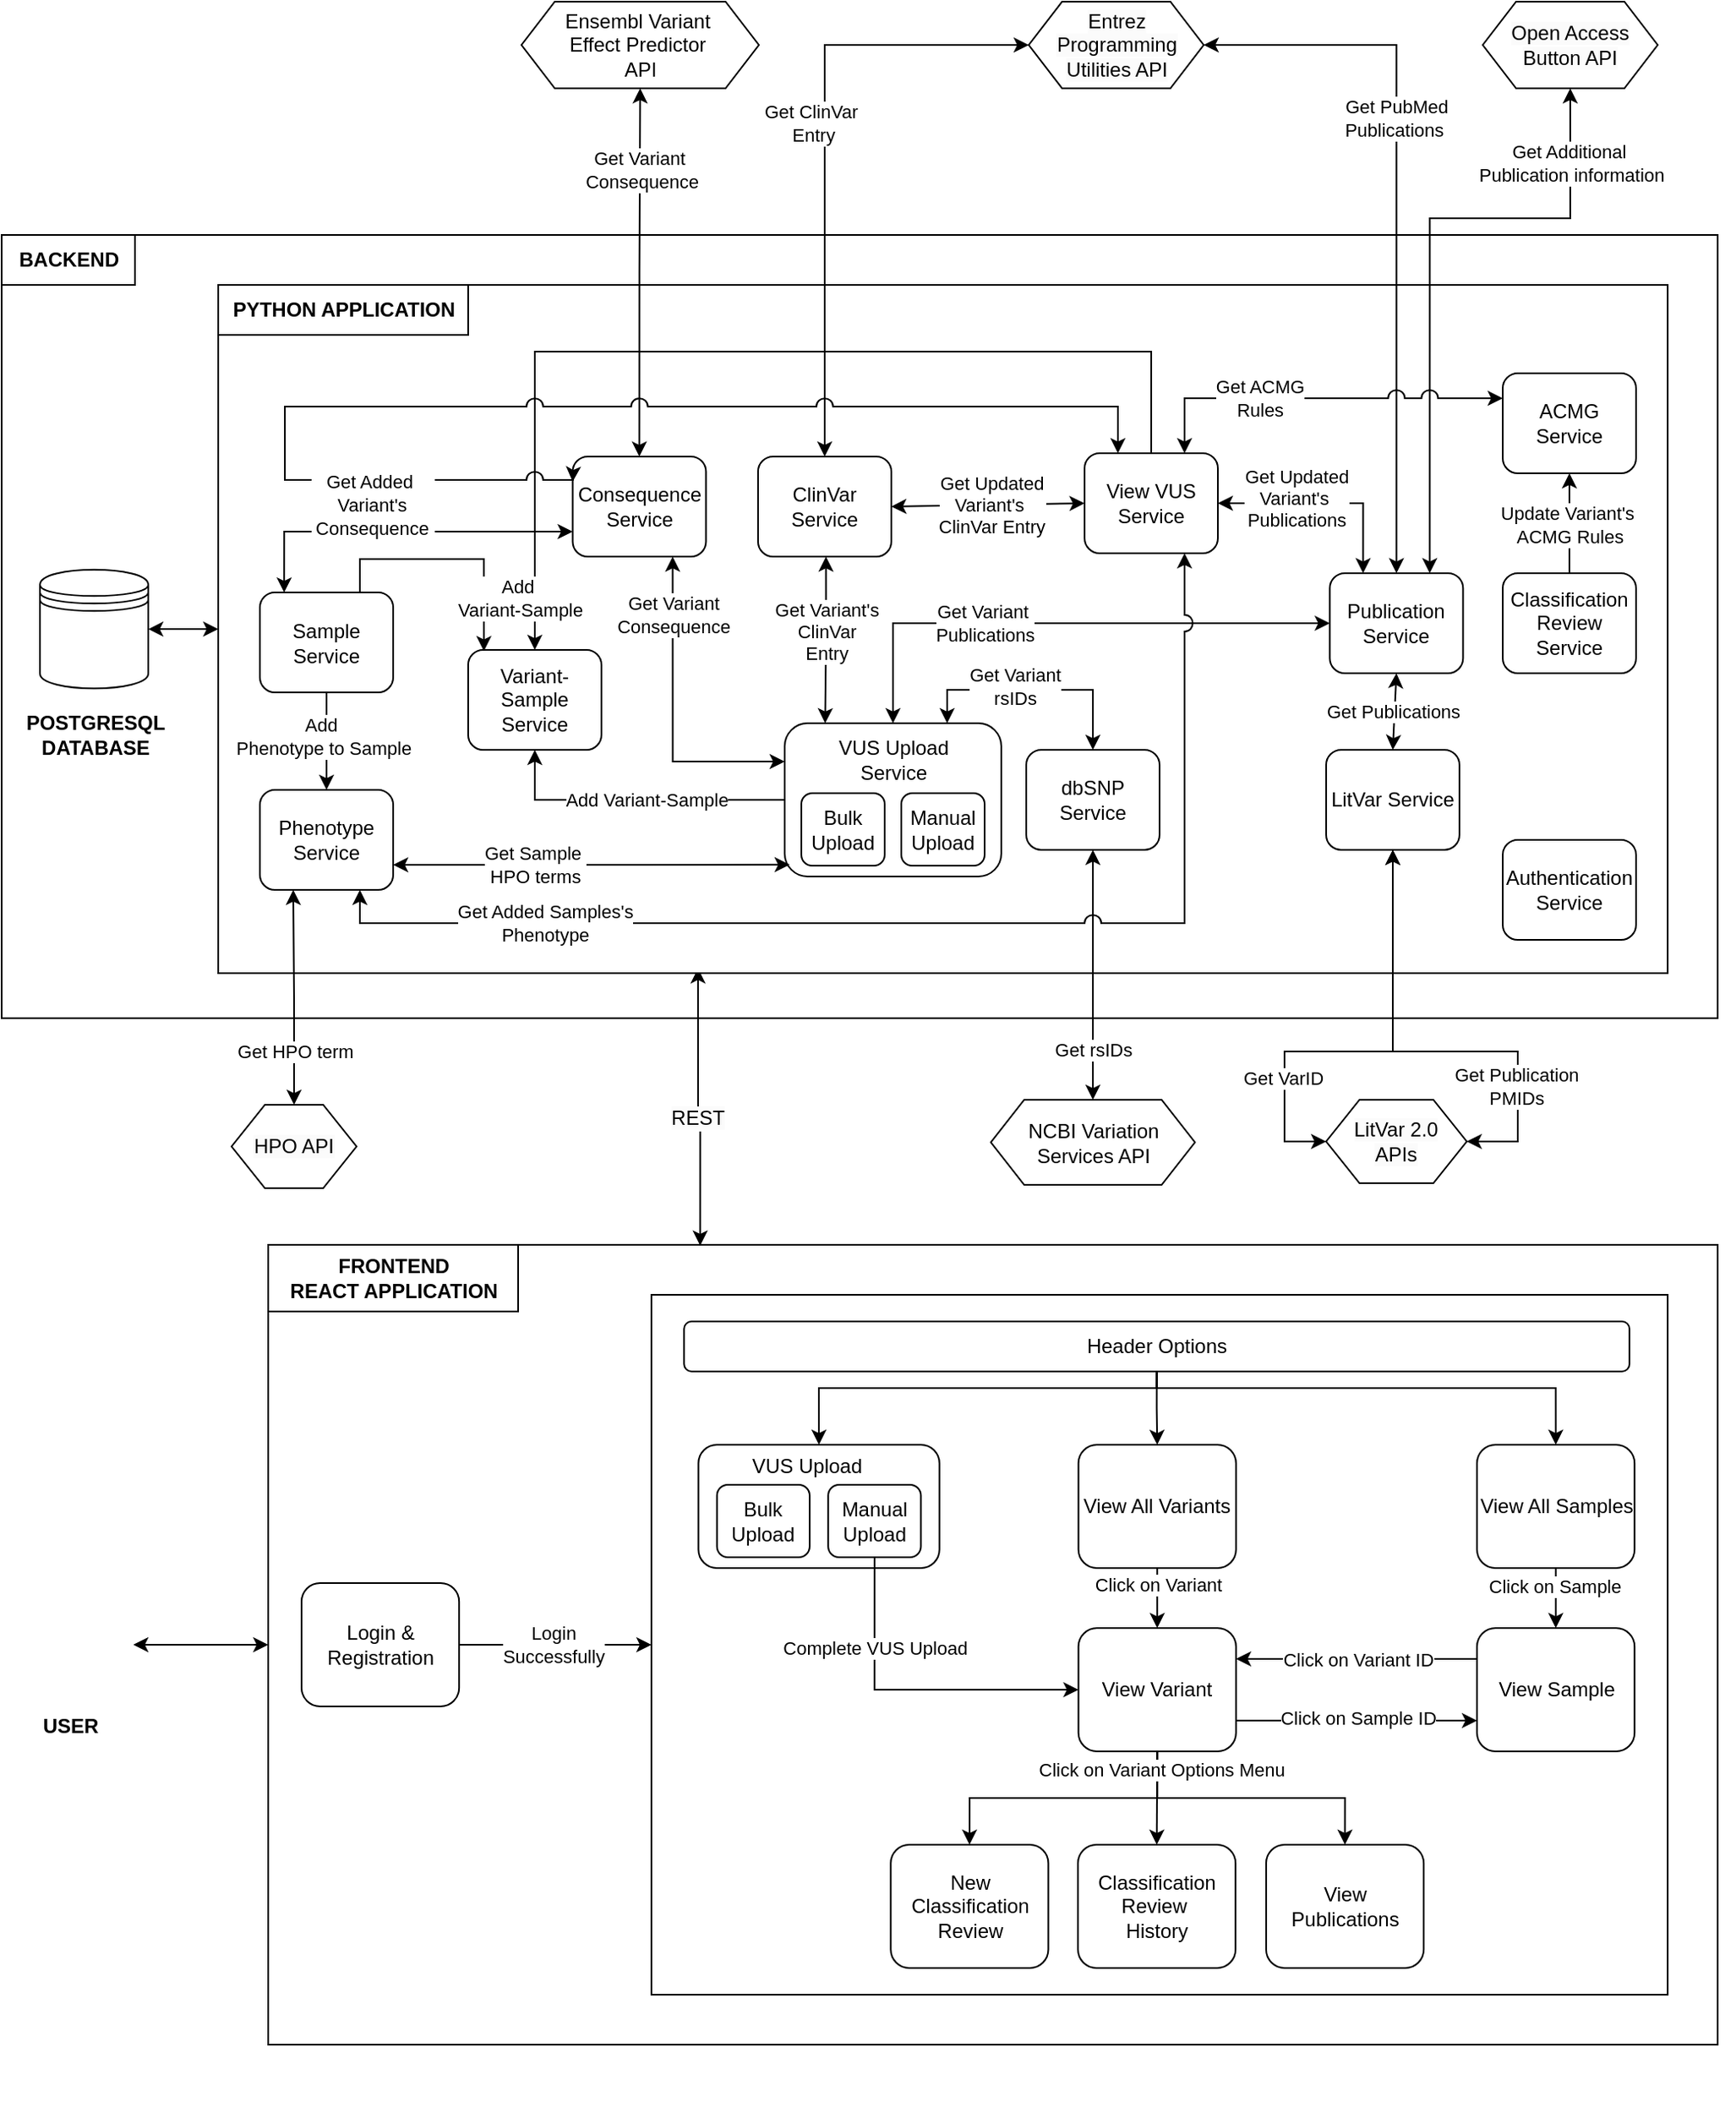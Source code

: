<mxfile version="24.8.4" pages="10">
  <diagram name="architecture" id="gdYa0akCGNBY-4BCAznB">
    <mxGraphModel grid="1" page="1" gridSize="10" guides="1" tooltips="1" connect="1" arrows="1" fold="1" pageScale="1" pageWidth="850" pageHeight="1100" math="0" shadow="0">
      <root>
        <mxCell id="0" />
        <mxCell id="1" parent="0" />
        <mxCell id="UMRDbip6E6B45laSd-Fs-110" value="" style="rounded=0;whiteSpace=wrap;html=1;" vertex="1" parent="1">
          <mxGeometry x="-170" y="-180" width="1030" height="470" as="geometry" />
        </mxCell>
        <mxCell id="R1VfdAmH2Gn764RflPlC-21" style="edgeStyle=orthogonalEdgeStyle;rounded=0;orthogonalLoop=1;jettySize=auto;html=1;entryX=0;entryY=0.5;entryDx=0;entryDy=0;startArrow=classic;startFill=1;" edge="1" parent="1" source="R1VfdAmH2Gn764RflPlC-2" target="R1VfdAmH2Gn764RflPlC-4">
          <mxGeometry relative="1" as="geometry">
            <mxPoint x="-42" y="56.5" as="targetPoint" />
          </mxGeometry>
        </mxCell>
        <mxCell id="R1VfdAmH2Gn764RflPlC-2" value="" style="shape=datastore;whiteSpace=wrap;html=1;" vertex="1" parent="1">
          <mxGeometry x="-147" y="20.88" width="65" height="71.25" as="geometry" />
        </mxCell>
        <mxCell id="R1VfdAmH2Gn764RflPlC-3" value="&lt;b&gt;POSTGRESQL&lt;/b&gt;&lt;div&gt;&lt;b&gt;DATABASE&lt;/b&gt;&lt;/div&gt;" style="text;html=1;align=center;verticalAlign=middle;resizable=0;points=[];autosize=1;strokeColor=none;fillColor=none;" vertex="1" parent="1">
          <mxGeometry x="-169.5" y="100" width="110" height="40" as="geometry" />
        </mxCell>
        <mxCell id="R1VfdAmH2Gn764RflPlC-49" style="rounded=0;orthogonalLoop=1;jettySize=auto;html=1;elbow=vertical;exitX=0.331;exitY=0.993;exitDx=0;exitDy=0;startArrow=classic;startFill=1;edgeStyle=orthogonalEdgeStyle;exitPerimeter=0;entryX=0.298;entryY=0.001;entryDx=0;entryDy=0;entryPerimeter=0;" edge="1" parent="1" source="R1VfdAmH2Gn764RflPlC-4" target="R1VfdAmH2Gn764RflPlC-38">
          <mxGeometry relative="1" as="geometry">
            <mxPoint x="248" y="470" as="targetPoint" />
            <mxPoint x="291.05" y="293" as="sourcePoint" />
            <Array as="points" />
          </mxGeometry>
        </mxCell>
        <mxCell id="UMRDbip6E6B45laSd-Fs-79" value="&amp;nbsp;&lt;span style=&quot;font-size: 12px; background-color: rgb(251, 251, 251);&quot;&gt;REST&lt;/span&gt;" style="edgeLabel;html=1;align=center;verticalAlign=middle;resizable=0;points=[];" connectable="0" vertex="1" parent="R1VfdAmH2Gn764RflPlC-49">
          <mxGeometry x="-0.253" y="6" relative="1" as="geometry">
            <mxPoint x="-8" y="27" as="offset" />
          </mxGeometry>
        </mxCell>
        <mxCell id="R1VfdAmH2Gn764RflPlC-4" value="" style="rounded=0;whiteSpace=wrap;html=1;" vertex="1" parent="1">
          <mxGeometry x="-40" y="-150" width="870" height="413" as="geometry" />
        </mxCell>
        <mxCell id="R1VfdAmH2Gn764RflPlC-10" value="PYTHON APPLICATION" style="text;html=1;align=center;verticalAlign=middle;resizable=0;points=[];autosize=1;strokeColor=default;fillColor=none;fontStyle=1" vertex="1" parent="1">
          <mxGeometry x="-40" y="-150" width="150" height="30" as="geometry" />
        </mxCell>
        <mxCell id="ifACdl_J8sfz1_oLKdtb-1" value="&lt;span style=&quot;color: rgb(0, 0, 0); font-family: Helvetica; font-size: 12px; font-style: normal; font-variant-ligatures: normal; font-variant-caps: normal; font-weight: 400; letter-spacing: normal; orphans: 2; text-align: center; text-indent: 0px; text-transform: none; widows: 2; word-spacing: 0px; -webkit-text-stroke-width: 0px; background-color: rgb(251, 251, 251); text-decoration-thickness: initial; text-decoration-style: initial; text-decoration-color: initial; float: none; display: inline !important;&quot;&gt;LitVar 2.0&lt;/span&gt;&lt;div&gt;&lt;span style=&quot;color: rgb(0, 0, 0); font-family: Helvetica; font-size: 12px; font-style: normal; font-variant-ligatures: normal; font-variant-caps: normal; font-weight: 400; letter-spacing: normal; orphans: 2; text-align: center; text-indent: 0px; text-transform: none; widows: 2; word-spacing: 0px; -webkit-text-stroke-width: 0px; background-color: rgb(251, 251, 251); text-decoration-thickness: initial; text-decoration-style: initial; text-decoration-color: initial; float: none; display: inline !important;&quot;&gt;APIs&lt;/span&gt;&lt;/div&gt;" style="shape=hexagon;perimeter=hexagonPerimeter2;whiteSpace=wrap;html=1;fixedSize=1;" vertex="1" parent="1">
          <mxGeometry x="625" y="339" width="84.37" height="50" as="geometry" />
        </mxCell>
        <mxCell id="ifACdl_J8sfz1_oLKdtb-5" value="dbSNP&lt;br&gt;&lt;span style=&quot;background-color: initial;&quot;&gt;Service&lt;/span&gt;" style="rounded=1;whiteSpace=wrap;html=1;" vertex="1" parent="1">
          <mxGeometry x="445" y="129" width="80" height="60" as="geometry" />
        </mxCell>
        <mxCell id="ifACdl_J8sfz1_oLKdtb-9" value="Get rsIDs" style="edgeStyle=orthogonalEdgeStyle;rounded=0;orthogonalLoop=1;jettySize=auto;html=1;exitX=0.5;exitY=1;exitDx=0;exitDy=0;startArrow=classic;startFill=1;entryX=0.5;entryY=0;entryDx=0;entryDy=0;" edge="1" parent="1" source="ifACdl_J8sfz1_oLKdtb-5" target="UMRDbip6E6B45laSd-Fs-45">
          <mxGeometry x="0.6" relative="1" as="geometry">
            <mxPoint x="495" y="261" as="sourcePoint" />
            <mxPoint x="512.5" y="338" as="targetPoint" />
            <mxPoint as="offset" />
          </mxGeometry>
        </mxCell>
        <mxCell id="_M4OjkbRRbO99GSHcSvf-40" value="" style="group" connectable="0" vertex="1" parent="1">
          <mxGeometry x="70" y="386" width="800" height="560" as="geometry" />
        </mxCell>
        <mxCell id="R1VfdAmH2Gn764RflPlC-38" value="" style="rounded=0;whiteSpace=wrap;html=1;" vertex="1" parent="_M4OjkbRRbO99GSHcSvf-40">
          <mxGeometry x="-80" y="40" width="870" height="480" as="geometry" />
        </mxCell>
        <mxCell id="_M4OjkbRRbO99GSHcSvf-37" value="" style="rounded=0;whiteSpace=wrap;html=1;" vertex="1" parent="_M4OjkbRRbO99GSHcSvf-40">
          <mxGeometry x="150" y="70" width="610" height="420" as="geometry" />
        </mxCell>
        <mxCell id="_M4OjkbRRbO99GSHcSvf-25" style="edgeStyle=orthogonalEdgeStyle;rounded=0;orthogonalLoop=1;jettySize=auto;html=1;entryX=0;entryY=0.75;entryDx=0;entryDy=0;exitX=1;exitY=0.75;exitDx=0;exitDy=0;" edge="1" parent="_M4OjkbRRbO99GSHcSvf-40" source="ifACdl_J8sfz1_oLKdtb-4" target="_M4OjkbRRbO99GSHcSvf-12">
          <mxGeometry relative="1" as="geometry" />
        </mxCell>
        <mxCell id="_M4OjkbRRbO99GSHcSvf-26" value="Click on Sample ID" style="edgeLabel;html=1;align=center;verticalAlign=middle;resizable=0;points=[];" connectable="0" vertex="1" parent="_M4OjkbRRbO99GSHcSvf-25">
          <mxGeometry x="-0.067" y="2" relative="1" as="geometry">
            <mxPoint x="5" as="offset" />
          </mxGeometry>
        </mxCell>
        <mxCell id="ifACdl_J8sfz1_oLKdtb-4" value="View Variant" style="rounded=1;whiteSpace=wrap;html=1;" vertex="1" parent="_M4OjkbRRbO99GSHcSvf-40">
          <mxGeometry x="406.32" y="270" width="94.577" height="74" as="geometry" />
        </mxCell>
        <mxCell id="_M4OjkbRRbO99GSHcSvf-6" value="" style="group" connectable="0" vertex="1" parent="_M4OjkbRRbO99GSHcSvf-40">
          <mxGeometry x="178.222" y="160" width="144.648" height="74" as="geometry" />
        </mxCell>
        <mxCell id="_M4OjkbRRbO99GSHcSvf-1" value="" style="rounded=1;whiteSpace=wrap;html=1;" vertex="1" parent="_M4OjkbRRbO99GSHcSvf-6">
          <mxGeometry width="144.648" height="74" as="geometry" />
        </mxCell>
        <mxCell id="_M4OjkbRRbO99GSHcSvf-2" value="Bulk Upload" style="rounded=1;whiteSpace=wrap;html=1;" vertex="1" parent="_M4OjkbRRbO99GSHcSvf-6">
          <mxGeometry x="11.127" y="24" width="55.634" height="43.5" as="geometry" />
        </mxCell>
        <mxCell id="_M4OjkbRRbO99GSHcSvf-3" value="Manual Upload" style="rounded=1;whiteSpace=wrap;html=1;" vertex="1" parent="_M4OjkbRRbO99GSHcSvf-6">
          <mxGeometry x="77.887" y="24" width="55.634" height="43.5" as="geometry" />
        </mxCell>
        <mxCell id="_M4OjkbRRbO99GSHcSvf-5" value="VUS Upload" style="text;html=1;align=center;verticalAlign=middle;resizable=0;points=[];autosize=1;strokeColor=none;fillColor=none;" vertex="1" parent="_M4OjkbRRbO99GSHcSvf-6">
          <mxGeometry x="20.028" y="-2" width="90" height="30" as="geometry" />
        </mxCell>
        <mxCell id="_M4OjkbRRbO99GSHcSvf-7" value="View All Samples" style="rounded=1;whiteSpace=wrap;html=1;" vertex="1" parent="_M4OjkbRRbO99GSHcSvf-40">
          <mxGeometry x="645.546" y="160" width="94.577" height="74" as="geometry" />
        </mxCell>
        <mxCell id="_M4OjkbRRbO99GSHcSvf-8" value="New Classification Review" style="rounded=1;whiteSpace=wrap;html=1;" vertex="1" parent="_M4OjkbRRbO99GSHcSvf-40">
          <mxGeometry x="293.662" y="400" width="94.577" height="74" as="geometry" />
        </mxCell>
        <mxCell id="_M4OjkbRRbO99GSHcSvf-9" value="View All Variants" style="rounded=1;whiteSpace=wrap;html=1;" vertex="1" parent="_M4OjkbRRbO99GSHcSvf-40">
          <mxGeometry x="406.32" y="160" width="94.577" height="74" as="geometry" />
        </mxCell>
        <mxCell id="_M4OjkbRRbO99GSHcSvf-10" value="Classification Review&amp;nbsp;&lt;div&gt;History&lt;/div&gt;" style="rounded=1;whiteSpace=wrap;html=1;" vertex="1" parent="_M4OjkbRRbO99GSHcSvf-40">
          <mxGeometry x="406.042" y="400" width="94.577" height="74" as="geometry" />
        </mxCell>
        <mxCell id="_M4OjkbRRbO99GSHcSvf-11" value="View Publications" style="rounded=1;whiteSpace=wrap;html=1;" vertex="1" parent="_M4OjkbRRbO99GSHcSvf-40">
          <mxGeometry x="518.979" y="400" width="94.577" height="74" as="geometry" />
        </mxCell>
        <mxCell id="_M4OjkbRRbO99GSHcSvf-12" value="View Sample" style="rounded=1;whiteSpace=wrap;html=1;" vertex="1" parent="_M4OjkbRRbO99GSHcSvf-40">
          <mxGeometry x="645.546" y="270" width="94.577" height="74" as="geometry" />
        </mxCell>
        <mxCell id="_M4OjkbRRbO99GSHcSvf-14" value="" style="endArrow=classic;html=1;rounded=0;exitX=0.5;exitY=1;exitDx=0;exitDy=0;entryX=0.5;entryY=0;entryDx=0;entryDy=0;" edge="1" parent="_M4OjkbRRbO99GSHcSvf-40" source="_M4OjkbRRbO99GSHcSvf-9" target="ifACdl_J8sfz1_oLKdtb-4">
          <mxGeometry width="50" height="50" relative="1" as="geometry">
            <mxPoint x="423.011" y="240" as="sourcePoint" />
            <mxPoint x="478.644" y="190" as="targetPoint" />
          </mxGeometry>
        </mxCell>
        <mxCell id="_M4OjkbRRbO99GSHcSvf-20" value="Click on Variant" style="edgeLabel;html=1;align=center;verticalAlign=middle;resizable=0;points=[];" connectable="0" vertex="1" parent="_M4OjkbRRbO99GSHcSvf-14">
          <mxGeometry x="-0.462" y="1" relative="1" as="geometry">
            <mxPoint x="-1" as="offset" />
          </mxGeometry>
        </mxCell>
        <mxCell id="_M4OjkbRRbO99GSHcSvf-15" value="" style="endArrow=classic;html=1;rounded=0;exitX=0.5;exitY=1;exitDx=0;exitDy=0;entryX=0.5;entryY=0;entryDx=0;entryDy=0;" edge="1" parent="_M4OjkbRRbO99GSHcSvf-40" source="ifACdl_J8sfz1_oLKdtb-4" target="_M4OjkbRRbO99GSHcSvf-10">
          <mxGeometry width="50" height="50" relative="1" as="geometry">
            <mxPoint x="443.039" y="254" as="sourcePoint" />
            <mxPoint x="443.039" y="270" as="targetPoint" />
          </mxGeometry>
        </mxCell>
        <mxCell id="_M4OjkbRRbO99GSHcSvf-16" value="" style="endArrow=classic;html=1;rounded=0;exitX=0.5;exitY=1;exitDx=0;exitDy=0;entryX=0.5;entryY=0;entryDx=0;entryDy=0;edgeStyle=orthogonalEdgeStyle;" edge="1" parent="_M4OjkbRRbO99GSHcSvf-40" source="ifACdl_J8sfz1_oLKdtb-4" target="_M4OjkbRRbO99GSHcSvf-8">
          <mxGeometry width="50" height="50" relative="1" as="geometry">
            <mxPoint x="443.039" y="344" as="sourcePoint" />
            <mxPoint x="440.813" y="390" as="targetPoint" />
          </mxGeometry>
        </mxCell>
        <mxCell id="_M4OjkbRRbO99GSHcSvf-17" value="" style="endArrow=classic;html=1;rounded=0;exitX=0.5;exitY=1;exitDx=0;exitDy=0;entryX=0.5;entryY=0;entryDx=0;entryDy=0;edgeStyle=orthogonalEdgeStyle;" edge="1" parent="_M4OjkbRRbO99GSHcSvf-40" source="ifACdl_J8sfz1_oLKdtb-4" target="_M4OjkbRRbO99GSHcSvf-11">
          <mxGeometry width="50" height="50" relative="1" as="geometry">
            <mxPoint x="443.039" y="344" as="sourcePoint" />
            <mxPoint x="329.546" y="390" as="targetPoint" />
          </mxGeometry>
        </mxCell>
        <mxCell id="_M4OjkbRRbO99GSHcSvf-21" value="Click on Variant Options Menu" style="edgeLabel;html=1;align=center;verticalAlign=middle;resizable=0;points=[];" connectable="0" vertex="1" parent="_M4OjkbRRbO99GSHcSvf-17">
          <mxGeometry x="-0.873" y="2" relative="1" as="geometry">
            <mxPoint as="offset" />
          </mxGeometry>
        </mxCell>
        <mxCell id="_M4OjkbRRbO99GSHcSvf-19" value="" style="endArrow=classic;html=1;rounded=0;exitX=0.5;exitY=1;exitDx=0;exitDy=0;entryX=0.5;entryY=0;entryDx=0;entryDy=0;" edge="1" parent="_M4OjkbRRbO99GSHcSvf-40" source="_M4OjkbRRbO99GSHcSvf-7" target="_M4OjkbRRbO99GSHcSvf-12">
          <mxGeometry width="50" height="50" relative="1" as="geometry">
            <mxPoint x="443.039" y="244" as="sourcePoint" />
            <mxPoint x="443.039" y="270" as="targetPoint" />
          </mxGeometry>
        </mxCell>
        <mxCell id="_M4OjkbRRbO99GSHcSvf-22" value="Click on Sample" style="edgeLabel;html=1;align=center;verticalAlign=middle;resizable=0;points=[];" connectable="0" vertex="1" parent="_M4OjkbRRbO99GSHcSvf-19">
          <mxGeometry x="-0.385" y="-1" relative="1" as="geometry">
            <mxPoint as="offset" />
          </mxGeometry>
        </mxCell>
        <mxCell id="_M4OjkbRRbO99GSHcSvf-23" value="" style="endArrow=classic;html=1;rounded=0;exitX=0.5;exitY=1;exitDx=0;exitDy=0;entryX=0;entryY=0.5;entryDx=0;entryDy=0;edgeStyle=orthogonalEdgeStyle;" edge="1" parent="_M4OjkbRRbO99GSHcSvf-40" source="_M4OjkbRRbO99GSHcSvf-3" target="ifACdl_J8sfz1_oLKdtb-4">
          <mxGeometry width="50" height="50" relative="1" as="geometry">
            <mxPoint x="443.039" y="244" as="sourcePoint" />
            <mxPoint x="443.039" y="280" as="targetPoint" />
          </mxGeometry>
        </mxCell>
        <mxCell id="_M4OjkbRRbO99GSHcSvf-24" value="Complete VUS Upload" style="edgeLabel;html=1;align=center;verticalAlign=middle;resizable=0;points=[];" connectable="0" vertex="1" parent="_M4OjkbRRbO99GSHcSvf-23">
          <mxGeometry x="-0.462" y="1" relative="1" as="geometry">
            <mxPoint x="-1" as="offset" />
          </mxGeometry>
        </mxCell>
        <mxCell id="_M4OjkbRRbO99GSHcSvf-27" value="" style="endArrow=classic;html=1;rounded=0;exitX=0;exitY=0.25;exitDx=0;exitDy=0;entryX=1;entryY=0.25;entryDx=0;entryDy=0;" edge="1" parent="_M4OjkbRRbO99GSHcSvf-40" source="_M4OjkbRRbO99GSHcSvf-12" target="ifACdl_J8sfz1_oLKdtb-4">
          <mxGeometry width="50" height="50" relative="1" as="geometry">
            <mxPoint x="423.011" y="240" as="sourcePoint" />
            <mxPoint x="478.644" y="190" as="targetPoint" />
          </mxGeometry>
        </mxCell>
        <mxCell id="_M4OjkbRRbO99GSHcSvf-28" value="Click on Variant ID" style="edgeLabel;html=1;align=center;verticalAlign=middle;resizable=0;points=[];" connectable="0" vertex="1" parent="_M4OjkbRRbO99GSHcSvf-27">
          <mxGeometry x="0.187" relative="1" as="geometry">
            <mxPoint x="14" as="offset" />
          </mxGeometry>
        </mxCell>
        <mxCell id="_M4OjkbRRbO99GSHcSvf-29" value="Header Options" style="rounded=1;whiteSpace=wrap;html=1;" vertex="1" parent="_M4OjkbRRbO99GSHcSvf-40">
          <mxGeometry x="169.599" y="86" width="567.465" height="30" as="geometry" />
        </mxCell>
        <mxCell id="_M4OjkbRRbO99GSHcSvf-32" value="" style="endArrow=classic;html=1;rounded=0;exitX=0.5;exitY=1;exitDx=0;exitDy=0;entryX=0.5;entryY=0;entryDx=0;entryDy=0;edgeStyle=orthogonalEdgeStyle;" edge="1" parent="_M4OjkbRRbO99GSHcSvf-40" source="_M4OjkbRRbO99GSHcSvf-29" target="_M4OjkbRRbO99GSHcSvf-9">
          <mxGeometry width="50" height="50" relative="1" as="geometry">
            <mxPoint x="403.539" y="200" as="sourcePoint" />
            <mxPoint x="459.173" y="150" as="targetPoint" />
          </mxGeometry>
        </mxCell>
        <mxCell id="_M4OjkbRRbO99GSHcSvf-33" value="" style="endArrow=classic;html=1;rounded=0;exitX=0.5;exitY=1;exitDx=0;exitDy=0;entryX=0.5;entryY=0;entryDx=0;entryDy=0;edgeStyle=orthogonalEdgeStyle;" edge="1" parent="_M4OjkbRRbO99GSHcSvf-40" source="_M4OjkbRRbO99GSHcSvf-29" target="_M4OjkbRRbO99GSHcSvf-1">
          <mxGeometry width="50" height="50" relative="1" as="geometry">
            <mxPoint x="464.736" y="140" as="sourcePoint" />
            <mxPoint x="442.482" y="170" as="targetPoint" />
            <Array as="points">
              <mxPoint x="453.887" y="126" />
              <mxPoint x="250.268" y="126" />
            </Array>
          </mxGeometry>
        </mxCell>
        <mxCell id="_M4OjkbRRbO99GSHcSvf-34" value="" style="endArrow=classic;html=1;rounded=0;exitX=0.5;exitY=1;exitDx=0;exitDy=0;entryX=0.5;entryY=0;entryDx=0;entryDy=0;edgeStyle=orthogonalEdgeStyle;" edge="1" parent="_M4OjkbRRbO99GSHcSvf-40" source="_M4OjkbRRbO99GSHcSvf-29" target="_M4OjkbRRbO99GSHcSvf-7">
          <mxGeometry width="50" height="50" relative="1" as="geometry">
            <mxPoint x="464.736" y="140" as="sourcePoint" />
            <mxPoint x="262.229" y="170" as="targetPoint" />
            <Array as="points">
              <mxPoint x="453.887" y="126" />
              <mxPoint x="693.113" y="126" />
            </Array>
          </mxGeometry>
        </mxCell>
        <mxCell id="_M4OjkbRRbO99GSHcSvf-13" value="Login &amp;amp; Registration" style="rounded=1;whiteSpace=wrap;html=1;" vertex="1" parent="_M4OjkbRRbO99GSHcSvf-40">
          <mxGeometry x="-59.999" y="243" width="94.577" height="74" as="geometry" />
        </mxCell>
        <mxCell id="_M4OjkbRRbO99GSHcSvf-38" style="edgeStyle=orthogonalEdgeStyle;rounded=0;orthogonalLoop=1;jettySize=auto;html=1;" edge="1" parent="_M4OjkbRRbO99GSHcSvf-40" source="_M4OjkbRRbO99GSHcSvf-13" target="_M4OjkbRRbO99GSHcSvf-37">
          <mxGeometry relative="1" as="geometry" />
        </mxCell>
        <mxCell id="_M4OjkbRRbO99GSHcSvf-39" value="Login&lt;div&gt;Successfully&lt;/div&gt;" style="edgeLabel;html=1;align=center;verticalAlign=middle;resizable=0;points=[];" connectable="0" vertex="1" parent="_M4OjkbRRbO99GSHcSvf-38">
          <mxGeometry x="-0.542" y="-1" relative="1" as="geometry">
            <mxPoint x="30" y="-1" as="offset" />
          </mxGeometry>
        </mxCell>
        <mxCell id="R1VfdAmH2Gn764RflPlC-50" value="FRONTEND&lt;div&gt;REACT APPLICATION&lt;/div&gt;" style="text;html=1;align=center;verticalAlign=middle;resizable=0;points=[];autosize=1;strokeColor=default;fillColor=none;fontStyle=1" vertex="1" parent="_M4OjkbRRbO99GSHcSvf-40">
          <mxGeometry x="-80" y="40" width="150" height="40" as="geometry" />
        </mxCell>
        <mxCell id="_M4OjkbRRbO99GSHcSvf-44" value="" style="group" connectable="0" vertex="1" parent="1">
          <mxGeometry x="230" y="133" width="200" height="74" as="geometry" />
        </mxCell>
        <mxCell id="_M4OjkbRRbO99GSHcSvf-45" value="" style="rounded=1;whiteSpace=wrap;html=1;" vertex="1" parent="_M4OjkbRRbO99GSHcSvf-44">
          <mxGeometry x="70" y="-20" width="130" height="92" as="geometry" />
        </mxCell>
        <mxCell id="_M4OjkbRRbO99GSHcSvf-46" value="Bulk Upload" style="rounded=1;whiteSpace=wrap;html=1;" vertex="1" parent="_M4OjkbRRbO99GSHcSvf-44">
          <mxGeometry x="80" y="22" width="50" height="43.5" as="geometry" />
        </mxCell>
        <mxCell id="_M4OjkbRRbO99GSHcSvf-47" value="Manual Upload" style="rounded=1;whiteSpace=wrap;html=1;" vertex="1" parent="_M4OjkbRRbO99GSHcSvf-44">
          <mxGeometry x="140" y="22" width="50" height="43.5" as="geometry" />
        </mxCell>
        <mxCell id="_M4OjkbRRbO99GSHcSvf-48" value="VUS Upload&lt;div&gt;Service&lt;/div&gt;" style="text;html=1;align=center;verticalAlign=middle;resizable=0;points=[];autosize=1;strokeColor=none;fillColor=none;" vertex="1" parent="_M4OjkbRRbO99GSHcSvf-44">
          <mxGeometry x="90" y="-18" width="90" height="40" as="geometry" />
        </mxCell>
        <mxCell id="_M4OjkbRRbO99GSHcSvf-49" style="edgeStyle=orthogonalEdgeStyle;rounded=0;orthogonalLoop=1;jettySize=auto;html=1;exitX=0.5;exitY=0;exitDx=0;exitDy=0;entryX=0;entryY=0.5;entryDx=0;entryDy=0;startArrow=classic;startFill=1;" edge="1" parent="1" source="_M4OjkbRRbO99GSHcSvf-45" target="UMRDbip6E6B45laSd-Fs-6">
          <mxGeometry relative="1" as="geometry">
            <mxPoint x="692.19" y="41" as="targetPoint" />
            <Array as="points">
              <mxPoint x="365" y="53" />
              <mxPoint x="627" y="53" />
            </Array>
          </mxGeometry>
        </mxCell>
        <mxCell id="UMRDbip6E6B45laSd-Fs-12" value="Get Variant&amp;nbsp;&lt;div&gt;Publications&lt;/div&gt;" style="edgeLabel;html=1;align=center;verticalAlign=middle;resizable=0;points=[];" connectable="0" vertex="1" parent="_M4OjkbRRbO99GSHcSvf-49">
          <mxGeometry x="-0.765" y="2" relative="1" as="geometry">
            <mxPoint x="57" y="-22" as="offset" />
          </mxGeometry>
        </mxCell>
        <mxCell id="UMRDbip6E6B45laSd-Fs-127" style="edgeStyle=orthogonalEdgeStyle;rounded=0;orthogonalLoop=1;jettySize=auto;html=1;entryX=0.5;entryY=1;entryDx=0;entryDy=0;exitX=0.75;exitY=0;exitDx=0;exitDy=0;startArrow=classic;startFill=1;" edge="1" parent="1" source="UMRDbip6E6B45laSd-Fs-6" target="UMRDbip6E6B45laSd-Fs-76">
          <mxGeometry relative="1" as="geometry">
            <Array as="points">
              <mxPoint x="687" y="-190" />
              <mxPoint x="771" y="-190" />
            </Array>
          </mxGeometry>
        </mxCell>
        <mxCell id="UMRDbip6E6B45laSd-Fs-128" value="Get Additional&amp;nbsp;&lt;div&gt;Publication information&lt;/div&gt;" style="edgeLabel;html=1;align=center;verticalAlign=middle;resizable=0;points=[];" connectable="0" vertex="1" parent="UMRDbip6E6B45laSd-Fs-127">
          <mxGeometry x="0.761" relative="1" as="geometry">
            <mxPoint as="offset" />
          </mxGeometry>
        </mxCell>
        <mxCell id="UMRDbip6E6B45laSd-Fs-6" value="Publication Service" style="rounded=1;whiteSpace=wrap;html=1;" vertex="1" parent="1">
          <mxGeometry x="627.18" y="23" width="80" height="60" as="geometry" />
        </mxCell>
        <mxCell id="UMRDbip6E6B45laSd-Fs-10" value="" style="edgeStyle=orthogonalEdgeStyle;rounded=0;orthogonalLoop=1;jettySize=auto;html=1;startArrow=classic;startFill=1;exitX=1;exitY=0.5;exitDx=0;exitDy=0;" edge="1" parent="1" source="UMRDbip6E6B45laSd-Fs-8">
          <mxGeometry relative="1" as="geometry">
            <mxPoint x="551" y="-254" as="sourcePoint" />
            <mxPoint x="667.207" y="23" as="targetPoint" />
            <Array as="points">
              <mxPoint x="667" y="-294" />
            </Array>
          </mxGeometry>
        </mxCell>
        <mxCell id="UMRDbip6E6B45laSd-Fs-11" value="Get PubMed&lt;div&gt;Publications&amp;nbsp;&lt;/div&gt;" style="edgeLabel;html=1;align=center;verticalAlign=middle;resizable=0;points=[];" connectable="0" vertex="1" parent="UMRDbip6E6B45laSd-Fs-10">
          <mxGeometry x="-0.295" relative="1" as="geometry">
            <mxPoint y="7" as="offset" />
          </mxGeometry>
        </mxCell>
        <mxCell id="UMRDbip6E6B45laSd-Fs-8" value="&lt;span style=&quot;color: rgb(0, 0, 0); font-family: Helvetica; font-size: 12px; font-style: normal; font-variant-ligatures: normal; font-variant-caps: normal; font-weight: 400; letter-spacing: normal; orphans: 2; text-align: center; text-indent: 0px; text-transform: none; widows: 2; word-spacing: 0px; -webkit-text-stroke-width: 0px; background-color: rgb(251, 251, 251); text-decoration-thickness: initial; text-decoration-style: initial; text-decoration-color: initial; float: none; display: inline !important;&quot;&gt;Entrez Programming Utilities API&lt;/span&gt;" style="shape=hexagon;perimeter=hexagonPerimeter2;whiteSpace=wrap;html=1;fixedSize=1;" vertex="1" parent="1">
          <mxGeometry x="446.5" y="-320" width="105" height="52" as="geometry" />
        </mxCell>
        <mxCell id="UMRDbip6E6B45laSd-Fs-13" value="" style="edgeStyle=orthogonalEdgeStyle;rounded=0;orthogonalLoop=1;jettySize=auto;html=1;startArrow=classic;startFill=1;exitX=0.75;exitY=0;exitDx=0;exitDy=0;entryX=0.5;entryY=0;entryDx=0;entryDy=0;" edge="1" parent="1" source="_M4OjkbRRbO99GSHcSvf-45" target="ifACdl_J8sfz1_oLKdtb-5">
          <mxGeometry relative="1" as="geometry" />
        </mxCell>
        <mxCell id="UMRDbip6E6B45laSd-Fs-14" value="Get Variant&lt;br&gt;rsIDs" style="edgeLabel;html=1;align=center;verticalAlign=middle;resizable=0;points=[];" connectable="0" vertex="1" parent="UMRDbip6E6B45laSd-Fs-13">
          <mxGeometry x="0.067" y="1" relative="1" as="geometry">
            <mxPoint x="-16" y="-1" as="offset" />
          </mxGeometry>
        </mxCell>
        <mxCell id="UMRDbip6E6B45laSd-Fs-15" value="" style="endArrow=classic;startArrow=classic;html=1;rounded=0;exitX=0.5;exitY=0;exitDx=0;exitDy=0;entryX=0;entryY=0.5;entryDx=0;entryDy=0;edgeStyle=orthogonalEdgeStyle;" edge="1" parent="1" source="UMRDbip6E6B45laSd-Fs-26" target="UMRDbip6E6B45laSd-Fs-8">
          <mxGeometry width="50" height="50" relative="1" as="geometry">
            <mxPoint x="480" y="61" as="sourcePoint" />
            <mxPoint x="530" y="11" as="targetPoint" />
          </mxGeometry>
        </mxCell>
        <mxCell id="UMRDbip6E6B45laSd-Fs-16" value="Get ClinVar&amp;nbsp;&lt;div&gt;Entry&lt;/div&gt;" style="edgeLabel;html=1;align=center;verticalAlign=middle;resizable=0;points=[];" connectable="0" vertex="1" parent="UMRDbip6E6B45laSd-Fs-15">
          <mxGeometry x="0.361" relative="1" as="geometry">
            <mxPoint x="-12" y="47" as="offset" />
          </mxGeometry>
        </mxCell>
        <mxCell id="UMRDbip6E6B45laSd-Fs-19" value="&lt;span style=&quot;text-wrap: nowrap;&quot;&gt;Ensembl Variant&amp;nbsp;&lt;/span&gt;&lt;div&gt;&lt;span style=&quot;text-wrap: nowrap;&quot;&gt;Effect Predictor&amp;nbsp;&lt;/span&gt;&lt;/div&gt;&lt;div&gt;&lt;span style=&quot;text-wrap: nowrap;&quot;&gt;API&lt;/span&gt;&lt;br&gt;&lt;/div&gt;" style="shape=hexagon;perimeter=hexagonPerimeter2;whiteSpace=wrap;html=1;fixedSize=1;" vertex="1" parent="1">
          <mxGeometry x="142" y="-320" width="142.5" height="52" as="geometry" />
        </mxCell>
        <mxCell id="UMRDbip6E6B45laSd-Fs-20" value="" style="endArrow=classic;startArrow=classic;html=1;rounded=0;exitX=0.5;exitY=0;exitDx=0;exitDy=0;entryX=0.5;entryY=1;entryDx=0;entryDy=0;edgeStyle=orthogonalEdgeStyle;" edge="1" parent="1" source="UMRDbip6E6B45laSd-Fs-34" target="UMRDbip6E6B45laSd-Fs-19">
          <mxGeometry width="50" height="50" relative="1" as="geometry">
            <mxPoint x="371.5" y="123" as="sourcePoint" />
            <mxPoint x="421.5" y="73" as="targetPoint" />
          </mxGeometry>
        </mxCell>
        <mxCell id="UMRDbip6E6B45laSd-Fs-21" value="Get Variant&amp;nbsp;&lt;div&gt;Consequence&lt;/div&gt;" style="edgeLabel;html=1;align=center;verticalAlign=middle;resizable=0;points=[];" connectable="0" vertex="1" parent="UMRDbip6E6B45laSd-Fs-20">
          <mxGeometry x="0.039" y="3" relative="1" as="geometry">
            <mxPoint x="3" y="-58" as="offset" />
          </mxGeometry>
        </mxCell>
        <mxCell id="UMRDbip6E6B45laSd-Fs-24" value="" style="endArrow=classic;startArrow=classic;html=1;rounded=0;exitX=0.5;exitY=0;exitDx=0;exitDy=0;entryX=0.25;entryY=1;entryDx=0;entryDy=0;edgeStyle=orthogonalEdgeStyle;" edge="1" parent="1" source="UMRDbip6E6B45laSd-Fs-44" target="UMRDbip6E6B45laSd-Fs-33">
          <mxGeometry width="50" height="50" relative="1" as="geometry">
            <mxPoint x="150" y="336" as="sourcePoint" />
            <mxPoint x="390" y="190" as="targetPoint" />
          </mxGeometry>
        </mxCell>
        <mxCell id="UMRDbip6E6B45laSd-Fs-25" value="Get HPO term" style="edgeLabel;html=1;align=center;verticalAlign=middle;resizable=0;points=[];" connectable="0" vertex="1" parent="UMRDbip6E6B45laSd-Fs-24">
          <mxGeometry x="-0.679" y="2" relative="1" as="geometry">
            <mxPoint x="2" y="-11" as="offset" />
          </mxGeometry>
        </mxCell>
        <mxCell id="UMRDbip6E6B45laSd-Fs-26" value="ClinVar&lt;div&gt;Service&lt;/div&gt;" style="rounded=1;whiteSpace=wrap;html=1;" vertex="1" parent="1">
          <mxGeometry x="284" y="-47" width="80" height="60" as="geometry" />
        </mxCell>
        <mxCell id="UMRDbip6E6B45laSd-Fs-27" value="" style="endArrow=classic;startArrow=classic;html=1;rounded=0;exitX=0.25;exitY=0;exitDx=0;exitDy=0;entryX=0.5;entryY=1;entryDx=0;entryDy=0;edgeStyle=orthogonalEdgeStyle;" edge="1" parent="1">
          <mxGeometry width="50" height="50" relative="1" as="geometry">
            <mxPoint x="324.27" y="113" as="sourcePoint" />
            <mxPoint x="324.77" y="13" as="targetPoint" />
          </mxGeometry>
        </mxCell>
        <mxCell id="UMRDbip6E6B45laSd-Fs-28" value="Get Variant&#39;s&lt;div&gt;ClinVar&lt;/div&gt;&lt;div&gt;Entry&lt;/div&gt;" style="edgeLabel;html=1;align=center;verticalAlign=middle;resizable=0;points=[];" connectable="0" vertex="1" parent="UMRDbip6E6B45laSd-Fs-27">
          <mxGeometry x="0.115" y="1" relative="1" as="geometry">
            <mxPoint x="1" as="offset" />
          </mxGeometry>
        </mxCell>
        <mxCell id="UMRDbip6E6B45laSd-Fs-33" value="Phenotype Service" style="rounded=1;whiteSpace=wrap;html=1;" vertex="1" parent="1">
          <mxGeometry x="-15" y="153" width="80" height="60" as="geometry" />
        </mxCell>
        <mxCell id="UMRDbip6E6B45laSd-Fs-34" value="Consequence&lt;div&gt;Service&lt;/div&gt;" style="rounded=1;whiteSpace=wrap;html=1;" vertex="1" parent="1">
          <mxGeometry x="172.75" y="-47" width="80" height="60" as="geometry" />
        </mxCell>
        <mxCell id="UMRDbip6E6B45laSd-Fs-35" value="Get Sample&amp;nbsp;&lt;div&gt;HPO terms&lt;/div&gt;" style="endArrow=classic;startArrow=classic;html=1;rounded=0;exitX=1;exitY=0.75;exitDx=0;exitDy=0;entryX=0.023;entryY=0.923;entryDx=0;entryDy=0;entryPerimeter=0;" edge="1" parent="1" source="UMRDbip6E6B45laSd-Fs-33" target="_M4OjkbRRbO99GSHcSvf-45">
          <mxGeometry x="-0.286" width="50" height="50" relative="1" as="geometry">
            <mxPoint x="280" y="53" as="sourcePoint" />
            <mxPoint x="330" y="3" as="targetPoint" />
            <mxPoint as="offset" />
          </mxGeometry>
        </mxCell>
        <mxCell id="UMRDbip6E6B45laSd-Fs-37" value="" style="endArrow=classic;startArrow=classic;html=1;rounded=0;exitX=0;exitY=0.25;exitDx=0;exitDy=0;entryX=0.75;entryY=1;entryDx=0;entryDy=0;edgeStyle=orthogonalEdgeStyle;" edge="1" parent="1" source="_M4OjkbRRbO99GSHcSvf-45" target="UMRDbip6E6B45laSd-Fs-34">
          <mxGeometry width="50" height="50" relative="1" as="geometry">
            <mxPoint x="280" y="53" as="sourcePoint" />
            <mxPoint x="330" y="3" as="targetPoint" />
          </mxGeometry>
        </mxCell>
        <mxCell id="UMRDbip6E6B45laSd-Fs-38" value="Get Variant&lt;div&gt;Consequence&lt;/div&gt;" style="edgeLabel;html=1;align=center;verticalAlign=middle;resizable=0;points=[];" connectable="0" vertex="1" parent="UMRDbip6E6B45laSd-Fs-37">
          <mxGeometry x="0.366" y="-3" relative="1" as="geometry">
            <mxPoint x="-3" y="-25" as="offset" />
          </mxGeometry>
        </mxCell>
        <mxCell id="UMRDbip6E6B45laSd-Fs-118" style="edgeStyle=orthogonalEdgeStyle;rounded=0;orthogonalLoop=1;jettySize=auto;html=1;entryX=0.5;entryY=1;entryDx=0;entryDy=0;startArrow=none;startFill=0;" edge="1" parent="1" source="UMRDbip6E6B45laSd-Fs-39" target="UMRDbip6E6B45laSd-Fs-80">
          <mxGeometry relative="1" as="geometry" />
        </mxCell>
        <mxCell id="UMRDbip6E6B45laSd-Fs-119" value="Update Variant&#39;s&amp;nbsp;&lt;div&gt;ACMG Rules&lt;/div&gt;" style="edgeLabel;html=1;align=center;verticalAlign=middle;resizable=0;points=[];" connectable="0" vertex="1" parent="UMRDbip6E6B45laSd-Fs-118">
          <mxGeometry x="-0.008" y="-1" relative="1" as="geometry">
            <mxPoint x="-1" y="1" as="offset" />
          </mxGeometry>
        </mxCell>
        <mxCell id="UMRDbip6E6B45laSd-Fs-39" value="&lt;div&gt;Classification&lt;/div&gt;&lt;div&gt;Review&lt;/div&gt;&lt;div&gt;Service&lt;/div&gt;" style="rounded=1;whiteSpace=wrap;html=1;" vertex="1" parent="1">
          <mxGeometry x="731" y="23" width="80" height="60" as="geometry" />
        </mxCell>
        <mxCell id="UMRDbip6E6B45laSd-Fs-40" value="&lt;div&gt;Authentication&lt;/div&gt;&lt;div&gt;Service&lt;/div&gt;" style="rounded=1;whiteSpace=wrap;html=1;" vertex="1" parent="1">
          <mxGeometry x="731" y="183" width="80" height="60" as="geometry" />
        </mxCell>
        <mxCell id="UMRDbip6E6B45laSd-Fs-41" value="&lt;div&gt;Sample&lt;/div&gt;&lt;div&gt;Service&lt;/div&gt;" style="rounded=1;whiteSpace=wrap;html=1;" vertex="1" parent="1">
          <mxGeometry x="-15" y="34.5" width="80" height="60" as="geometry" />
        </mxCell>
        <mxCell id="UMRDbip6E6B45laSd-Fs-42" value="" style="endArrow=none;startArrow=classic;html=1;rounded=0;exitX=0.5;exitY=0;exitDx=0;exitDy=0;entryX=0.5;entryY=1;entryDx=0;entryDy=0;startFill=1;endFill=0;" edge="1" parent="1" source="UMRDbip6E6B45laSd-Fs-33" target="UMRDbip6E6B45laSd-Fs-41">
          <mxGeometry width="50" height="50" relative="1" as="geometry">
            <mxPoint x="225" y="233" as="sourcePoint" />
            <mxPoint x="-105" y="159" as="targetPoint" />
          </mxGeometry>
        </mxCell>
        <mxCell id="UMRDbip6E6B45laSd-Fs-43" value="Add&amp;nbsp;&lt;div&gt;Phenotype to Sample&lt;/div&gt;" style="edgeLabel;html=1;align=center;verticalAlign=middle;resizable=0;points=[];" connectable="0" vertex="1" parent="UMRDbip6E6B45laSd-Fs-42">
          <mxGeometry x="-0.21" relative="1" as="geometry">
            <mxPoint x="-2" y="-9" as="offset" />
          </mxGeometry>
        </mxCell>
        <mxCell id="UMRDbip6E6B45laSd-Fs-44" value="&lt;span style=&quot;color: rgb(0, 0, 0); font-family: Helvetica; font-size: 12px; font-style: normal; font-variant-ligatures: normal; font-variant-caps: normal; font-weight: 400; letter-spacing: normal; orphans: 2; text-align: center; text-indent: 0px; text-transform: none; widows: 2; word-spacing: 0px; -webkit-text-stroke-width: 0px; background-color: rgb(251, 251, 251); text-decoration-thickness: initial; text-decoration-style: initial; text-decoration-color: initial; float: none; display: inline !important;&quot;&gt;HPO API&lt;/span&gt;" style="shape=hexagon;perimeter=hexagonPerimeter2;whiteSpace=wrap;html=1;fixedSize=1;" vertex="1" parent="1">
          <mxGeometry x="-32" y="342" width="75" height="50" as="geometry" />
        </mxCell>
        <mxCell id="UMRDbip6E6B45laSd-Fs-45" value="&lt;div&gt;&lt;span style=&quot;text-wrap: nowrap;&quot;&gt;NCBI Variation&lt;/span&gt;&lt;div style=&quot;text-wrap: nowrap;&quot;&gt;Services API&lt;/div&gt;&lt;/div&gt;" style="shape=hexagon;perimeter=hexagonPerimeter2;whiteSpace=wrap;html=1;fixedSize=1;" vertex="1" parent="1">
          <mxGeometry x="423.75" y="339" width="122.5" height="51" as="geometry" />
        </mxCell>
        <mxCell id="UMRDbip6E6B45laSd-Fs-46" value="" style="endArrow=classic;startArrow=classic;html=1;rounded=0;exitX=0.182;exitY=0.001;exitDx=0;exitDy=0;entryX=0;entryY=0.75;entryDx=0;entryDy=0;edgeStyle=orthogonalEdgeStyle;exitPerimeter=0;" edge="1" parent="1" source="UMRDbip6E6B45laSd-Fs-41" target="UMRDbip6E6B45laSd-Fs-34">
          <mxGeometry width="50" height="50" relative="1" as="geometry">
            <mxPoint x="290" y="153" as="sourcePoint" />
            <mxPoint x="340" y="103" as="targetPoint" />
          </mxGeometry>
        </mxCell>
        <mxCell id="UMRDbip6E6B45laSd-Fs-48" value="&lt;div&gt;Variant-Sample&lt;/div&gt;&lt;div&gt;Service&lt;/div&gt;" style="rounded=1;whiteSpace=wrap;html=1;" vertex="1" parent="1">
          <mxGeometry x="110" y="69" width="80" height="60" as="geometry" />
        </mxCell>
        <mxCell id="UMRDbip6E6B45laSd-Fs-133" style="edgeStyle=orthogonalEdgeStyle;rounded=0;orthogonalLoop=1;jettySize=auto;html=1;" edge="1" parent="1" source="UMRDbip6E6B45laSd-Fs-49" target="UMRDbip6E6B45laSd-Fs-48">
          <mxGeometry relative="1" as="geometry">
            <Array as="points">
              <mxPoint x="520" y="-110" />
              <mxPoint x="150" y="-110" />
            </Array>
          </mxGeometry>
        </mxCell>
        <mxCell id="UMRDbip6E6B45laSd-Fs-49" value="View VUS&lt;div&gt;Service&lt;/div&gt;" style="rounded=1;whiteSpace=wrap;html=1;" vertex="1" parent="1">
          <mxGeometry x="480" y="-49" width="80" height="60" as="geometry" />
        </mxCell>
        <mxCell id="UMRDbip6E6B45laSd-Fs-120" style="edgeStyle=orthogonalEdgeStyle;rounded=0;orthogonalLoop=1;jettySize=auto;html=1;exitX=0.75;exitY=0;exitDx=0;exitDy=0;jumpStyle=arc;jumpSize=10;entryX=0;entryY=0.25;entryDx=0;entryDy=0;flowAnimation=0;shadow=0;startArrow=classic;startFill=1;" edge="1" parent="1" source="UMRDbip6E6B45laSd-Fs-49" target="UMRDbip6E6B45laSd-Fs-80">
          <mxGeometry relative="1" as="geometry">
            <mxPoint x="680" y="-82" as="targetPoint" />
          </mxGeometry>
        </mxCell>
        <mxCell id="UMRDbip6E6B45laSd-Fs-123" value="Get ACMG&lt;div&gt;Rules&lt;/div&gt;" style="edgeLabel;html=1;align=center;verticalAlign=middle;resizable=0;points=[];" connectable="0" vertex="1" parent="UMRDbip6E6B45laSd-Fs-120">
          <mxGeometry x="-0.309" relative="1" as="geometry">
            <mxPoint as="offset" />
          </mxGeometry>
        </mxCell>
        <mxCell id="UMRDbip6E6B45laSd-Fs-53" value="" style="endArrow=classic;startArrow=classic;html=1;rounded=0;exitX=1;exitY=0.5;exitDx=0;exitDy=0;entryX=0;entryY=0.5;entryDx=0;entryDy=0;" edge="1" parent="1" source="UMRDbip6E6B45laSd-Fs-26" target="UMRDbip6E6B45laSd-Fs-49">
          <mxGeometry width="50" height="50" relative="1" as="geometry">
            <mxPoint x="390" y="13" as="sourcePoint" />
            <mxPoint x="440" y="-37" as="targetPoint" />
          </mxGeometry>
        </mxCell>
        <mxCell id="UMRDbip6E6B45laSd-Fs-54" value="Get Updated&lt;div&gt;Variant&#39;s&amp;nbsp;&lt;/div&gt;&lt;div&gt;ClinVar Entry&lt;/div&gt;" style="edgeLabel;html=1;align=center;verticalAlign=middle;resizable=0;points=[];" connectable="0" vertex="1" parent="UMRDbip6E6B45laSd-Fs-53">
          <mxGeometry x="0.231" y="-4" relative="1" as="geometry">
            <mxPoint x="-12" y="-4" as="offset" />
          </mxGeometry>
        </mxCell>
        <mxCell id="UMRDbip6E6B45laSd-Fs-56" value="" style="endArrow=classic;startArrow=classic;html=1;rounded=0;entryX=1;entryY=0.5;entryDx=0;entryDy=0;exitX=0.25;exitY=0;exitDx=0;exitDy=0;edgeStyle=orthogonalEdgeStyle;" edge="1" parent="1" source="UMRDbip6E6B45laSd-Fs-6" target="UMRDbip6E6B45laSd-Fs-49">
          <mxGeometry width="50" height="50" relative="1" as="geometry">
            <mxPoint x="340" y="73" as="sourcePoint" />
            <mxPoint x="390" y="23" as="targetPoint" />
          </mxGeometry>
        </mxCell>
        <mxCell id="UMRDbip6E6B45laSd-Fs-57" value="Get Updated&lt;div&gt;Variant&#39;s&amp;nbsp;&lt;/div&gt;&lt;div&gt;Publications&lt;/div&gt;" style="edgeLabel;html=1;align=center;verticalAlign=middle;resizable=0;points=[];" connectable="0" vertex="1" parent="1">
          <mxGeometry x="603" y="-19" as="geometry">
            <mxPoint x="4" y="-3" as="offset" />
          </mxGeometry>
        </mxCell>
        <mxCell id="UMRDbip6E6B45laSd-Fs-65" value="" style="endArrow=classic;startArrow=classic;html=1;rounded=0;exitX=0;exitY=0.25;exitDx=0;exitDy=0;entryX=0.25;entryY=0;entryDx=0;entryDy=0;edgeStyle=orthogonalEdgeStyle;jumpStyle=arc;jumpSize=10;" edge="1" parent="1" source="UMRDbip6E6B45laSd-Fs-34" target="UMRDbip6E6B45laSd-Fs-49">
          <mxGeometry width="50" height="50" relative="1" as="geometry">
            <mxPoint x="492" y="-77" as="sourcePoint" />
            <mxPoint x="520" y="-17" as="targetPoint" />
            <Array as="points">
              <mxPoint x="173" y="-33" />
              <mxPoint y="-33" />
              <mxPoint y="-77" />
              <mxPoint x="500" y="-77" />
            </Array>
          </mxGeometry>
        </mxCell>
        <mxCell id="UMRDbip6E6B45laSd-Fs-67" value="" style="endArrow=classic;startArrow=classic;html=1;rounded=0;exitX=0.75;exitY=1;exitDx=0;exitDy=0;entryX=0.75;entryY=1;entryDx=0;entryDy=0;edgeStyle=orthogonalEdgeStyle;jumpSize=10;jumpStyle=arc;" edge="1" parent="1" source="UMRDbip6E6B45laSd-Fs-33" target="UMRDbip6E6B45laSd-Fs-49">
          <mxGeometry width="50" height="50" relative="1" as="geometry">
            <mxPoint x="502" y="-67" as="sourcePoint" />
            <mxPoint x="540" y="11" as="targetPoint" />
            <Array as="points">
              <mxPoint x="45" y="233" />
              <mxPoint x="540" y="233" />
            </Array>
          </mxGeometry>
        </mxCell>
        <mxCell id="UMRDbip6E6B45laSd-Fs-106" value="Get Added Samples&#39;s&lt;div&gt;Phenotype&lt;/div&gt;" style="edgeLabel;html=1;align=center;verticalAlign=middle;resizable=0;points=[];" connectable="0" vertex="1" parent="UMRDbip6E6B45laSd-Fs-67">
          <mxGeometry x="-0.754" y="-2" relative="1" as="geometry">
            <mxPoint x="40" y="-2" as="offset" />
          </mxGeometry>
        </mxCell>
        <mxCell id="UMRDbip6E6B45laSd-Fs-71" value="Get Added&amp;nbsp;&lt;div style=&quot;line-height: 130%;&quot;&gt;Variant&#39;s&lt;/div&gt;&lt;div style=&quot;line-height: 130%;&quot;&gt;&amp;nbsp;Consequence&amp;nbsp;&lt;/div&gt;" style="edgeLabel;html=1;align=center;verticalAlign=middle;resizable=0;points=[];" connectable="0" vertex="1" parent="1">
          <mxGeometry x="70" y="-15.998" as="geometry">
            <mxPoint x="-18" y="-2" as="offset" />
          </mxGeometry>
        </mxCell>
        <mxCell id="UMRDbip6E6B45laSd-Fs-76" value="&lt;span style=&quot;color: rgb(0, 0, 0); font-family: Helvetica; font-size: 12px; font-style: normal; font-variant-ligatures: normal; font-variant-caps: normal; font-weight: 400; letter-spacing: normal; orphans: 2; text-align: center; text-indent: 0px; text-transform: none; widows: 2; word-spacing: 0px; -webkit-text-stroke-width: 0px; background-color: rgb(251, 251, 251); text-decoration-thickness: initial; text-decoration-style: initial; text-decoration-color: initial; float: none; display: inline !important;&quot;&gt;Open Access Button API&lt;/span&gt;" style="shape=hexagon;perimeter=hexagonPerimeter2;whiteSpace=wrap;html=1;fixedSize=1;" vertex="1" parent="1">
          <mxGeometry x="719.0" y="-320" width="105" height="52" as="geometry" />
        </mxCell>
        <mxCell id="UMRDbip6E6B45laSd-Fs-80" value="&lt;div&gt;ACMG Service&lt;/div&gt;" style="rounded=1;whiteSpace=wrap;html=1;" vertex="1" parent="1">
          <mxGeometry x="731" y="-97" width="80" height="60" as="geometry" />
        </mxCell>
        <mxCell id="UMRDbip6E6B45laSd-Fs-81" value="LitVar Service" style="rounded=1;whiteSpace=wrap;html=1;" vertex="1" parent="1">
          <mxGeometry x="625.0" y="129" width="80" height="60" as="geometry" />
        </mxCell>
        <mxCell id="UMRDbip6E6B45laSd-Fs-84" value="" style="endArrow=classic;startArrow=classic;html=1;rounded=0;entryX=0.5;entryY=1;entryDx=0;entryDy=0;exitX=0.5;exitY=0;exitDx=0;exitDy=0;" edge="1" parent="1" source="UMRDbip6E6B45laSd-Fs-81" target="UMRDbip6E6B45laSd-Fs-6">
          <mxGeometry width="50" height="50" relative="1" as="geometry">
            <mxPoint x="630" y="137" as="sourcePoint" />
            <mxPoint x="680" y="87" as="targetPoint" />
          </mxGeometry>
        </mxCell>
        <mxCell id="UMRDbip6E6B45laSd-Fs-85" value="Get Publications" style="edgeLabel;html=1;align=center;verticalAlign=middle;resizable=0;points=[];" connectable="0" vertex="1" parent="UMRDbip6E6B45laSd-Fs-84">
          <mxGeometry x="0.061" y="-3" relative="1" as="geometry">
            <mxPoint x="-4" y="1" as="offset" />
          </mxGeometry>
        </mxCell>
        <mxCell id="UMRDbip6E6B45laSd-Fs-86" value="" style="endArrow=classic;startArrow=classic;html=1;rounded=0;exitX=1;exitY=0.5;exitDx=0;exitDy=0;entryX=0.5;entryY=1;entryDx=0;entryDy=0;edgeStyle=orthogonalEdgeStyle;" edge="1" parent="1" source="ifACdl_J8sfz1_oLKdtb-1" target="UMRDbip6E6B45laSd-Fs-81">
          <mxGeometry width="50" height="50" relative="1" as="geometry">
            <mxPoint x="740" y="360" as="sourcePoint" />
            <mxPoint x="790" y="310" as="targetPoint" />
            <Array as="points">
              <mxPoint x="740" y="364" />
              <mxPoint x="740" y="310" />
              <mxPoint x="665" y="310" />
            </Array>
          </mxGeometry>
        </mxCell>
        <mxCell id="UMRDbip6E6B45laSd-Fs-87" value="Get Publication&lt;div&gt;PMIDs&lt;/div&gt;" style="edgeLabel;html=1;align=center;verticalAlign=middle;resizable=0;points=[];" connectable="0" vertex="1" parent="UMRDbip6E6B45laSd-Fs-86">
          <mxGeometry x="-0.447" y="1" relative="1" as="geometry">
            <mxPoint y="14" as="offset" />
          </mxGeometry>
        </mxCell>
        <mxCell id="UMRDbip6E6B45laSd-Fs-88" value="" style="endArrow=classic;startArrow=classic;html=1;rounded=0;exitX=0;exitY=0.5;exitDx=0;exitDy=0;entryX=0.5;entryY=1;entryDx=0;entryDy=0;edgeStyle=orthogonalEdgeStyle;" edge="1" parent="1" source="ifACdl_J8sfz1_oLKdtb-1" target="UMRDbip6E6B45laSd-Fs-81">
          <mxGeometry width="50" height="50" relative="1" as="geometry">
            <mxPoint x="560" y="250" as="sourcePoint" />
            <mxPoint x="610" y="200" as="targetPoint" />
            <Array as="points">
              <mxPoint x="600" y="364" />
              <mxPoint x="600" y="310" />
              <mxPoint x="665" y="310" />
            </Array>
          </mxGeometry>
        </mxCell>
        <mxCell id="UMRDbip6E6B45laSd-Fs-89" value="Get VarID" style="edgeLabel;html=1;align=center;verticalAlign=middle;resizable=0;points=[];" connectable="0" vertex="1" parent="UMRDbip6E6B45laSd-Fs-88">
          <mxGeometry x="-0.404" y="-1" relative="1" as="geometry">
            <mxPoint x="-1" y="15" as="offset" />
          </mxGeometry>
        </mxCell>
        <mxCell id="UMRDbip6E6B45laSd-Fs-96" value="" style="endArrow=classic;startArrow=classic;html=1;rounded=0;entryX=0;entryY=0.5;entryDx=0;entryDy=0;exitX=1;exitY=0.5;exitDx=0;exitDy=0;" edge="1" parent="1" source="UMRDbip6E6B45laSd-Fs-99" target="R1VfdAmH2Gn764RflPlC-38">
          <mxGeometry width="50" height="50" relative="1" as="geometry">
            <mxPoint y="661" as="sourcePoint" />
            <mxPoint x="40" y="656" as="targetPoint" />
          </mxGeometry>
        </mxCell>
        <mxCell id="UMRDbip6E6B45laSd-Fs-99" value="" style="shape=image;html=1;verticalAlign=top;verticalLabelPosition=bottom;labelBackgroundColor=#ffffff;imageAspect=0;aspect=fixed;image=https://cdn1.iconfinder.com/data/icons/ionicons-fill-vol-2/512/person-128.png" vertex="1" parent="1">
          <mxGeometry x="-170" y="626.5" width="79" height="79" as="geometry" />
        </mxCell>
        <mxCell id="UMRDbip6E6B45laSd-Fs-100" value="&lt;b&gt;USER&lt;/b&gt;" style="text;html=1;align=center;verticalAlign=middle;resizable=0;points=[];autosize=1;strokeColor=none;fillColor=none;" vertex="1" parent="1">
          <mxGeometry x="-159.5" y="700" width="60" height="30" as="geometry" />
        </mxCell>
        <mxCell id="UMRDbip6E6B45laSd-Fs-111" value="BACKEND" style="text;html=1;align=center;verticalAlign=middle;resizable=0;points=[];autosize=1;strokeColor=default;fillColor=none;fontStyle=1" vertex="1" parent="1">
          <mxGeometry x="-170" y="-180" width="80" height="30" as="geometry" />
        </mxCell>
        <mxCell id="UMRDbip6E6B45laSd-Fs-129" style="edgeStyle=orthogonalEdgeStyle;rounded=0;orthogonalLoop=1;jettySize=auto;html=1;entryX=0.5;entryY=1;entryDx=0;entryDy=0;" edge="1" parent="1" source="_M4OjkbRRbO99GSHcSvf-45" target="UMRDbip6E6B45laSd-Fs-48">
          <mxGeometry relative="1" as="geometry" />
        </mxCell>
        <mxCell id="UMRDbip6E6B45laSd-Fs-130" value="Add Variant-Sample" style="edgeLabel;html=1;align=center;verticalAlign=middle;resizable=0;points=[];" connectable="0" vertex="1" parent="UMRDbip6E6B45laSd-Fs-129">
          <mxGeometry x="0.198" y="-2" relative="1" as="geometry">
            <mxPoint x="25" y="2" as="offset" />
          </mxGeometry>
        </mxCell>
        <mxCell id="UMRDbip6E6B45laSd-Fs-135" style="edgeStyle=orthogonalEdgeStyle;rounded=0;orthogonalLoop=1;jettySize=auto;html=1;entryX=0.118;entryY=0.012;entryDx=0;entryDy=0;entryPerimeter=0;exitX=0.75;exitY=0;exitDx=0;exitDy=0;" edge="1" parent="1" source="UMRDbip6E6B45laSd-Fs-41" target="UMRDbip6E6B45laSd-Fs-48">
          <mxGeometry relative="1" as="geometry" />
        </mxCell>
        <mxCell id="UMRDbip6E6B45laSd-Fs-137" value="Add&amp;nbsp;&lt;div&gt;Variant-Sample&lt;/div&gt;" style="edgeLabel;html=1;align=center;verticalAlign=middle;resizable=0;points=[];" connectable="0" vertex="1" parent="UMRDbip6E6B45laSd-Fs-135">
          <mxGeometry x="0.594" y="-1" relative="1" as="geometry">
            <mxPoint x="22" y="-1" as="offset" />
          </mxGeometry>
        </mxCell>
      </root>
    </mxGraphModel>
  </diagram>
  <diagram id="GiJW3rZHW4qUslg2UN4W" name="file_upload">
    <mxGraphModel grid="1" page="1" gridSize="10" guides="1" tooltips="1" connect="1" arrows="1" fold="1" pageScale="1" pageWidth="850" pageHeight="1100" math="0" shadow="0">
      <root>
        <mxCell id="0" />
        <mxCell id="1" parent="0" />
        <mxCell id="D8GyhXmvVujqTPvnOOma-125" value="" style="rounded=0;whiteSpace=wrap;html=1;fillColor=#008080;strokeColor=none;" vertex="1" parent="1">
          <mxGeometry x="-400" y="700" width="55" height="10" as="geometry" />
        </mxCell>
        <mxCell id="yzcdrzDVV8cEocMxbry7-1" value="" style="shape=image;html=1;verticalAlign=top;verticalLabelPosition=bottom;labelBackgroundColor=#ffffff;imageAspect=0;aspect=fixed;image=https://cdn1.iconfinder.com/data/icons/ionicons-fill-vol-2/512/person-128.png" vertex="1" parent="1">
          <mxGeometry x="-809" y="239.5" width="79" height="79" as="geometry" />
        </mxCell>
        <mxCell id="yzcdrzDVV8cEocMxbry7-2" value="&lt;b&gt;USER&lt;/b&gt;" style="text;html=1;align=center;verticalAlign=middle;resizable=0;points=[];autosize=1;strokeColor=none;fillColor=none;" vertex="1" parent="1">
          <mxGeometry x="-799.5" y="318.5" width="60" height="30" as="geometry" />
        </mxCell>
        <mxCell id="yzcdrzDVV8cEocMxbry7-5" value="" style="shape=image;html=1;verticalAlign=top;verticalLabelPosition=bottom;labelBackgroundColor=#ffffff;imageAspect=0;aspect=fixed;image=https://cdn1.iconfinder.com/data/icons/ionicons-fill-vol-2/512/logo-react-128.png" vertex="1" parent="1">
          <mxGeometry x="-620" y="131.52" width="78" height="78" as="geometry" />
        </mxCell>
        <mxCell id="LsYIvFLvRXid4t38fU4x-1" value="" style="shape=datastore;whiteSpace=wrap;html=1;" vertex="1" parent="1">
          <mxGeometry x="-95.75" y="143.61" width="57.5" height="62.77" as="geometry" />
        </mxCell>
        <mxCell id="LsYIvFLvRXid4t38fU4x-2" value="&lt;b&gt;POSTGRESQL&lt;/b&gt;&lt;div&gt;&lt;b&gt;DATABASE&lt;/b&gt;&lt;/div&gt;" style="text;html=1;align=center;verticalAlign=middle;resizable=0;points=[];autosize=1;strokeColor=none;fillColor=none;" vertex="1" parent="1">
          <mxGeometry x="-122" y="209.52" width="110" height="40" as="geometry" />
        </mxCell>
        <mxCell id="LsYIvFLvRXid4t38fU4x-3" value="&lt;b&gt;PYTHON&amp;nbsp;&lt;/b&gt;&lt;div&gt;&lt;b&gt;BACKEND&lt;/b&gt;&lt;/div&gt;" style="text;html=1;align=center;verticalAlign=middle;resizable=0;points=[];autosize=1;strokeColor=none;fillColor=none;" vertex="1" parent="1">
          <mxGeometry x="-364" y="209.52" width="80" height="40" as="geometry" />
        </mxCell>
        <mxCell id="LsYIvFLvRXid4t38fU4x-4" value="&lt;b&gt;REACT&amp;nbsp;&lt;/b&gt;&lt;div&gt;&lt;b&gt;FRONTEND&lt;/b&gt;&lt;/div&gt;" style="text;html=1;align=center;verticalAlign=middle;resizable=0;points=[];autosize=1;strokeColor=none;fillColor=none;" vertex="1" parent="1">
          <mxGeometry x="-626" y="210.64" width="90" height="40" as="geometry" />
        </mxCell>
        <mxCell id="LsYIvFLvRXid4t38fU4x-5" value="" style="shape=image;html=1;verticalAlign=top;verticalLabelPosition=bottom;labelBackgroundColor=#ffffff;imageAspect=0;aspect=fixed;image=https://cdn1.iconfinder.com/data/icons/ionicons-fill-vol-2/512/logo-python-128.png" vertex="1" parent="1">
          <mxGeometry x="-362" y="134.52" width="72" height="72" as="geometry" />
        </mxCell>
        <mxCell id="LsYIvFLvRXid4t38fU4x-7" value="" style="sketch=0;outlineConnect=0;fontColor=#232F3E;gradientColor=none;fillColor=#232F3D;strokeColor=none;dashed=0;verticalLabelPosition=bottom;verticalAlign=top;align=center;html=1;fontSize=12;fontStyle=0;aspect=fixed;pointerEvents=1;shape=mxgraph.aws4.documents3;" vertex="1" parent="1">
          <mxGeometry x="-698.5" y="202.56" width="27" height="36.94" as="geometry" />
        </mxCell>
        <mxCell id="LsYIvFLvRXid4t38fU4x-9" value="" style="rounded=0;whiteSpace=wrap;html=1;fillColor=#008080;strokeColor=none;" vertex="1" parent="1">
          <mxGeometry x="-625" y="259" width="88" height="931" as="geometry" />
        </mxCell>
        <mxCell id="LsYIvFLvRXid4t38fU4x-10" value="" style="rounded=0;whiteSpace=wrap;html=1;fillColor=#008080;strokeColor=none;" vertex="1" parent="1">
          <mxGeometry x="-370" y="259" width="88" height="931" as="geometry" />
        </mxCell>
        <mxCell id="LsYIvFLvRXid4t38fU4x-11" value="" style="rounded=0;whiteSpace=wrap;html=1;fillColor=#008080;strokeColor=none;" vertex="1" parent="1">
          <mxGeometry x="-111" y="259" width="88" height="931" as="geometry" />
        </mxCell>
        <mxCell id="D8GyhXmvVujqTPvnOOma-1" value="" style="endArrow=classic;html=1;rounded=0;exitX=1;exitY=0.5;exitDx=0;exitDy=0;" edge="1" parent="1" source="yzcdrzDVV8cEocMxbry7-1">
          <mxGeometry width="50" height="50" relative="1" as="geometry">
            <mxPoint x="-450" y="435" as="sourcePoint" />
            <mxPoint x="-630" y="280" as="targetPoint" />
          </mxGeometry>
        </mxCell>
        <mxCell id="D8GyhXmvVujqTPvnOOma-2" value="&lt;b&gt;BULK UPLOAD&amp;nbsp;&lt;/b&gt;&lt;div&gt;&lt;b&gt;FILE&lt;/b&gt;&lt;/div&gt;" style="text;html=1;align=center;verticalAlign=middle;resizable=0;points=[];autosize=1;strokeColor=none;fillColor=none;" vertex="1" parent="1">
          <mxGeometry x="-740" y="239.5" width="110" height="40" as="geometry" />
        </mxCell>
        <mxCell id="D8GyhXmvVujqTPvnOOma-3" value="" style="endArrow=classic;html=1;rounded=0;" edge="1" parent="1">
          <mxGeometry width="50" height="50" relative="1" as="geometry">
            <mxPoint x="-530" y="280" as="sourcePoint" />
            <mxPoint x="-380" y="280" as="targetPoint" />
          </mxGeometry>
        </mxCell>
        <mxCell id="D8GyhXmvVujqTPvnOOma-7" value="file upload" style="edgeLabel;align=center;verticalAlign=middle;resizable=0;points=[];html=1;" connectable="0" vertex="1" parent="D8GyhXmvVujqTPvnOOma-3">
          <mxGeometry relative="1" as="geometry">
            <mxPoint x="5" as="offset" />
          </mxGeometry>
        </mxCell>
        <mxCell id="D8GyhXmvVujqTPvnOOma-8" value="" style="endArrow=none;html=1;rounded=0;startArrow=classic;startFill=1;endFill=0;" edge="1" parent="1">
          <mxGeometry width="50" height="50" relative="1" as="geometry">
            <mxPoint x="-530" y="341" as="sourcePoint" />
            <mxPoint x="-380" y="341" as="targetPoint" />
          </mxGeometry>
        </mxCell>
        <mxCell id="D8GyhXmvVujqTPvnOOma-9" value="&lt;div&gt;variants with&amp;nbsp;&lt;/div&gt;&lt;div&gt;more than one gene&lt;/div&gt;" style="edgeLabel;align=center;verticalAlign=middle;resizable=0;points=[];html=1;" connectable="0" vertex="1" parent="D8GyhXmvVujqTPvnOOma-8">
          <mxGeometry relative="1" as="geometry">
            <mxPoint as="offset" />
          </mxGeometry>
        </mxCell>
        <mxCell id="D8GyhXmvVujqTPvnOOma-35" value="" style="group" connectable="0" vertex="1" parent="1">
          <mxGeometry x="-500" y="264" width="20" height="30" as="geometry" />
        </mxCell>
        <mxCell id="D8GyhXmvVujqTPvnOOma-36" value="" style="rounded=0;whiteSpace=wrap;html=1;strokeColor=none;" vertex="1" parent="D8GyhXmvVujqTPvnOOma-35">
          <mxGeometry width="20" height="30" as="geometry" />
        </mxCell>
        <mxCell id="D8GyhXmvVujqTPvnOOma-37" value="" style="sketch=0;outlineConnect=0;fontColor=#232F3E;gradientColor=none;fillColor=#232F3D;strokeColor=none;dashed=0;verticalLabelPosition=bottom;verticalAlign=top;align=center;html=1;fontSize=12;fontStyle=0;aspect=fixed;pointerEvents=1;shape=mxgraph.aws4.documents3;" vertex="1" parent="D8GyhXmvVujqTPvnOOma-35">
          <mxGeometry x="2.13" y="4.22" width="15.75" height="21.55" as="geometry" />
        </mxCell>
        <mxCell id="D8GyhXmvVujqTPvnOOma-38" value="" style="endArrow=classic;html=1;rounded=0;" edge="1" parent="1">
          <mxGeometry width="50" height="50" relative="1" as="geometry">
            <mxPoint x="-530" y="411" as="sourcePoint" />
            <mxPoint x="-380" y="411" as="targetPoint" />
          </mxGeometry>
        </mxCell>
        <mxCell id="D8GyhXmvVujqTPvnOOma-39" value="single gene per&amp;nbsp;&lt;div&gt;variant selection&lt;/div&gt;" style="edgeLabel;align=center;verticalAlign=middle;resizable=0;points=[];html=1;" connectable="0" vertex="1" parent="D8GyhXmvVujqTPvnOOma-38">
          <mxGeometry relative="1" as="geometry">
            <mxPoint as="offset" />
          </mxGeometry>
        </mxCell>
        <mxCell id="D8GyhXmvVujqTPvnOOma-43" value="&lt;span style=&quot;font-size: 11px;&quot;&gt;remove unnecessary genes&lt;/span&gt;" style="rounded=0;whiteSpace=wrap;html=1;strokeColor=none;" vertex="1" parent="1">
          <mxGeometry x="-364" y="409.5" width="76" height="50.5" as="geometry" />
        </mxCell>
        <mxCell id="D8GyhXmvVujqTPvnOOma-44" value="" style="endArrow=classic;html=1;rounded=0;" edge="1" parent="1">
          <mxGeometry width="50" height="50" relative="1" as="geometry">
            <mxPoint x="-272" y="478" as="sourcePoint" />
            <mxPoint x="-122" y="478" as="targetPoint" />
          </mxGeometry>
        </mxCell>
        <mxCell id="D8GyhXmvVujqTPvnOOma-45" value="&lt;span style=&quot;font-kerning: none;&quot; class=&quot;OYPEnA font-feature-liga-off font-feature-clig-off font-feature-calt-off text-decoration-none text-strikethrough-none&quot;&gt;gene exists request&lt;/span&gt;" style="edgeLabel;align=center;verticalAlign=middle;resizable=0;points=[];html=1;" connectable="0" vertex="1" parent="D8GyhXmvVujqTPvnOOma-44">
          <mxGeometry relative="1" as="geometry">
            <mxPoint as="offset" />
          </mxGeometry>
        </mxCell>
        <mxCell id="D8GyhXmvVujqTPvnOOma-46" value="" style="endArrow=none;html=1;rounded=0;startArrow=classic;startFill=1;endFill=0;" edge="1" parent="1">
          <mxGeometry width="50" height="50" relative="1" as="geometry">
            <mxPoint x="-272" y="532" as="sourcePoint" />
            <mxPoint x="-122" y="532" as="targetPoint" />
          </mxGeometry>
        </mxCell>
        <mxCell id="D8GyhXmvVujqTPvnOOma-47" value="&lt;div&gt;gene exists response&lt;/div&gt;" style="edgeLabel;align=center;verticalAlign=middle;resizable=0;points=[];html=1;" connectable="0" vertex="1" parent="D8GyhXmvVujqTPvnOOma-46">
          <mxGeometry relative="1" as="geometry">
            <mxPoint as="offset" />
          </mxGeometry>
        </mxCell>
        <mxCell id="D8GyhXmvVujqTPvnOOma-50" value="&lt;span style=&quot;font-size: 11px;&quot;&gt;gene existance check&lt;/span&gt;" style="rounded=0;whiteSpace=wrap;html=1;strokeColor=none;" vertex="1" parent="1">
          <mxGeometry x="-364" y="470" width="76" height="70" as="geometry" />
        </mxCell>
        <mxCell id="D8GyhXmvVujqTPvnOOma-51" value="" style="endArrow=none;html=1;rounded=0;startArrow=classic;startFill=1;endFill=0;" edge="1" parent="1">
          <mxGeometry width="50" height="50" relative="1" as="geometry">
            <mxPoint x="-530" y="540" as="sourcePoint" />
            <mxPoint x="-380" y="540" as="targetPoint" />
          </mxGeometry>
        </mxCell>
        <mxCell id="D8GyhXmvVujqTPvnOOma-52" value="&lt;div&gt;variants with genes&amp;nbsp;&lt;/div&gt;&lt;div&gt;that do not exist&amp;nbsp;&lt;/div&gt;&lt;div&gt;in genome&lt;/div&gt;" style="edgeLabel;align=center;verticalAlign=middle;resizable=0;points=[];html=1;" connectable="0" vertex="1" parent="D8GyhXmvVujqTPvnOOma-51">
          <mxGeometry relative="1" as="geometry">
            <mxPoint as="offset" />
          </mxGeometry>
        </mxCell>
        <mxCell id="D8GyhXmvVujqTPvnOOma-54" value="&lt;span style=&quot;font-size: 11px;&quot;&gt;replace genes not found in database with the validated selection&lt;/span&gt;" style="rounded=0;whiteSpace=wrap;html=1;strokeColor=none;" vertex="1" parent="1">
          <mxGeometry x="-364" y="607" width="76" height="83" as="geometry" />
        </mxCell>
        <mxCell id="D8GyhXmvVujqTPvnOOma-55" value="&lt;span style=&quot;font-size: 11px;&quot;&gt;user selects one gene per variant&lt;/span&gt;" style="rounded=0;whiteSpace=wrap;html=1;strokeColor=none;" vertex="1" parent="1">
          <mxGeometry x="-619" y="340.5" width="76" height="69.5" as="geometry" />
        </mxCell>
        <mxCell id="D8GyhXmvVujqTPvnOOma-56" value="&lt;span style=&quot;font-size: 11px;&quot;&gt;user selects genes that exist in genome&lt;/span&gt;" style="rounded=0;whiteSpace=wrap;html=1;strokeColor=none;" vertex="1" parent="1">
          <mxGeometry x="-619" y="540" width="76" height="68" as="geometry" />
        </mxCell>
        <mxCell id="D8GyhXmvVujqTPvnOOma-57" value="" style="endArrow=classic;html=1;rounded=0;" edge="1" parent="1">
          <mxGeometry width="50" height="50" relative="1" as="geometry">
            <mxPoint x="-531" y="608" as="sourcePoint" />
            <mxPoint x="-381" y="608" as="targetPoint" />
          </mxGeometry>
        </mxCell>
        <mxCell id="D8GyhXmvVujqTPvnOOma-58" value="valid gene selection" style="edgeLabel;align=center;verticalAlign=middle;resizable=0;points=[];html=1;" connectable="0" vertex="1" parent="D8GyhXmvVujqTPvnOOma-57">
          <mxGeometry relative="1" as="geometry">
            <mxPoint as="offset" />
          </mxGeometry>
        </mxCell>
        <mxCell id="D8GyhXmvVujqTPvnOOma-62" value="&lt;span style=&quot;font-size: 11px;&quot;&gt;check if gene exists in genome table&lt;/span&gt;&lt;div&gt;&lt;font style=&quot;font-size: 7px;&quot;&gt;(GRCh37 Release 87)&lt;/font&gt;&lt;/div&gt;" style="rounded=0;whiteSpace=wrap;html=1;strokeColor=none;" vertex="1" parent="1">
          <mxGeometry x="-105" y="472" width="76" height="64" as="geometry" />
        </mxCell>
        <mxCell id="D8GyhXmvVujqTPvnOOma-66" value="&lt;span style=&quot;font-size: 11px;&quot;&gt;verify that each variant has one gene&lt;/span&gt;" style="rounded=0;whiteSpace=wrap;html=1;strokeColor=none;" vertex="1" parent="1">
          <mxGeometry x="-364" y="278" width="76" height="62" as="geometry" />
        </mxCell>
        <mxCell id="D8GyhXmvVujqTPvnOOma-70" value="" style="endArrow=classic;html=1;rounded=0;" edge="1" parent="1">
          <mxGeometry width="50" height="50" relative="1" as="geometry">
            <mxPoint x="-273" y="688.31" as="sourcePoint" />
            <mxPoint x="-123" y="688.31" as="targetPoint" />
          </mxGeometry>
        </mxCell>
        <mxCell id="D8GyhXmvVujqTPvnOOma-71" value="&lt;div&gt;add file upload event&lt;/div&gt;" style="edgeLabel;align=center;verticalAlign=middle;resizable=0;points=[];html=1;" connectable="0" vertex="1" parent="D8GyhXmvVujqTPvnOOma-70">
          <mxGeometry relative="1" as="geometry">
            <mxPoint as="offset" />
          </mxGeometry>
        </mxCell>
        <mxCell id="D8GyhXmvVujqTPvnOOma-72" value="&lt;span style=&quot;font-size: 11px;&quot;&gt;save file upload event&lt;/span&gt;" style="rounded=0;whiteSpace=wrap;html=1;strokeColor=none;" vertex="1" parent="1">
          <mxGeometry x="-105" y="686" width="76" height="33" as="geometry" />
        </mxCell>
        <mxCell id="D8GyhXmvVujqTPvnOOma-76" value="" style="endArrow=classic;html=1;rounded=0;" edge="1" parent="1">
          <mxGeometry width="50" height="50" relative="1" as="geometry">
            <mxPoint x="-530" y="710" as="sourcePoint" />
            <mxPoint x="-432" y="710" as="targetPoint" />
          </mxGeometry>
        </mxCell>
        <mxCell id="D8GyhXmvVujqTPvnOOma-77" value="poll file status" style="edgeLabel;align=center;verticalAlign=middle;resizable=0;points=[];html=1;" connectable="0" vertex="1" parent="D8GyhXmvVujqTPvnOOma-76">
          <mxGeometry relative="1" as="geometry">
            <mxPoint x="-3" as="offset" />
          </mxGeometry>
        </mxCell>
        <mxCell id="D8GyhXmvVujqTPvnOOma-84" value="&lt;div&gt;&lt;span style=&quot;font-size: 11px;&quot;&gt;process file upload events&lt;/span&gt;&lt;/div&gt;" style="rounded=0;whiteSpace=wrap;html=1;strokeColor=none;" vertex="1" parent="1">
          <mxGeometry x="-364" y="846" width="76" height="104" as="geometry" />
        </mxCell>
        <mxCell id="D8GyhXmvVujqTPvnOOma-85" value="" style="endArrow=classic;html=1;rounded=0;" edge="1" parent="1">
          <mxGeometry width="50" height="50" relative="1" as="geometry">
            <mxPoint x="-272" y="787" as="sourcePoint" />
            <mxPoint x="-122" y="787" as="targetPoint" />
          </mxGeometry>
        </mxCell>
        <mxCell id="D8GyhXmvVujqTPvnOOma-86" value="&lt;div&gt;scheduler checks for&amp;nbsp;&lt;/div&gt;&lt;div&gt;unprocessed file upload&amp;nbsp;&lt;/div&gt;&lt;div&gt;events&lt;/div&gt;" style="edgeLabel;align=center;verticalAlign=middle;resizable=0;points=[];html=1;" connectable="0" vertex="1" parent="D8GyhXmvVujqTPvnOOma-85">
          <mxGeometry relative="1" as="geometry">
            <mxPoint as="offset" />
          </mxGeometry>
        </mxCell>
        <mxCell id="D8GyhXmvVujqTPvnOOma-87" value="" style="endArrow=none;html=1;rounded=0;startArrow=classic;startFill=1;endFill=0;" edge="1" parent="1">
          <mxGeometry width="50" height="50" relative="1" as="geometry">
            <mxPoint x="-272" y="846" as="sourcePoint" />
            <mxPoint x="-122" y="846" as="targetPoint" />
          </mxGeometry>
        </mxCell>
        <mxCell id="D8GyhXmvVujqTPvnOOma-88" value="&lt;div&gt;unprocessed file&amp;nbsp;&lt;/div&gt;&lt;div&gt;upload events&lt;/div&gt;" style="edgeLabel;align=center;verticalAlign=middle;resizable=0;points=[];html=1;" connectable="0" vertex="1" parent="D8GyhXmvVujqTPvnOOma-87">
          <mxGeometry relative="1" as="geometry">
            <mxPoint as="offset" />
          </mxGeometry>
        </mxCell>
        <mxCell id="D8GyhXmvVujqTPvnOOma-89" value="&lt;span style=&quot;font-size: 11px;&quot;&gt;check for unprocessed file upload events&lt;/span&gt;" style="rounded=0;whiteSpace=wrap;html=1;strokeColor=none;" vertex="1" parent="1">
          <mxGeometry x="-105" y="786" width="76" height="60" as="geometry" />
        </mxCell>
        <mxCell id="D8GyhXmvVujqTPvnOOma-90" value="&lt;div&gt;&lt;span style=&quot;font-size: 11px;&quot;&gt;file upload scheduler starts&lt;/span&gt;&lt;/div&gt;" style="rounded=0;whiteSpace=wrap;html=1;strokeColor=none;" vertex="1" parent="1">
          <mxGeometry x="-364" y="760" width="76" height="50" as="geometry" />
        </mxCell>
        <mxCell id="D8GyhXmvVujqTPvnOOma-93" value="" style="endArrow=classic;html=1;rounded=0;" edge="1" parent="1">
          <mxGeometry width="50" height="50" relative="1" as="geometry">
            <mxPoint x="-272" y="949.39" as="sourcePoint" />
            <mxPoint x="-122" y="949.39" as="targetPoint" />
          </mxGeometry>
        </mxCell>
        <mxCell id="D8GyhXmvVujqTPvnOOma-94" value="&lt;div&gt;set file upload events&amp;nbsp;&lt;/div&gt;&lt;div&gt;to processed&lt;/div&gt;" style="edgeLabel;align=center;verticalAlign=middle;resizable=0;points=[];html=1;" connectable="0" vertex="1" parent="D8GyhXmvVujqTPvnOOma-93">
          <mxGeometry relative="1" as="geometry">
            <mxPoint as="offset" />
          </mxGeometry>
        </mxCell>
        <mxCell id="D8GyhXmvVujqTPvnOOma-95" value="&lt;span style=&quot;font-size: 11px;&quot;&gt;update file upload event status to processed&lt;/span&gt;" style="rounded=0;whiteSpace=wrap;html=1;strokeColor=none;" vertex="1" parent="1">
          <mxGeometry x="-105" y="948" width="76" height="62" as="geometry" />
        </mxCell>
        <mxCell id="D8GyhXmvVujqTPvnOOma-105" value="" style="endArrow=none;html=1;rounded=0;startArrow=classic;startFill=1;endFill=0;" edge="1" parent="1">
          <mxGeometry width="50" height="50" relative="1" as="geometry">
            <mxPoint x="-530" y="1118.13" as="sourcePoint" />
            <mxPoint x="-440" y="1119" as="targetPoint" />
          </mxGeometry>
        </mxCell>
        <mxCell id="D8GyhXmvVujqTPvnOOma-106" value="&lt;div&gt;file upload&amp;nbsp;&lt;/div&gt;&lt;div&gt;processed&lt;/div&gt;" style="edgeLabel;align=center;verticalAlign=middle;resizable=0;points=[];html=1;" connectable="0" vertex="1" parent="D8GyhXmvVujqTPvnOOma-105">
          <mxGeometry relative="1" as="geometry">
            <mxPoint x="2" as="offset" />
          </mxGeometry>
        </mxCell>
        <mxCell id="D8GyhXmvVujqTPvnOOma-108" value="&lt;span style=&quot;font-kerning: none;&quot; class=&quot;OYPEnA font-feature-liga-off font-feature-clig-off font-feature-calt-off text-decoration-none text-strikethrough-none&quot;&gt;notify user of complete file upload&lt;/span&gt;" style="rounded=0;whiteSpace=wrap;html=1;strokeColor=none;" vertex="1" parent="1">
          <mxGeometry x="-619" y="1118" width="76" height="60" as="geometry" />
        </mxCell>
        <mxCell id="D8GyhXmvVujqTPvnOOma-111" value="" style="rounded=0;whiteSpace=wrap;html=1;fillColor=#008080;strokeColor=none;" vertex="1" parent="1">
          <mxGeometry x="-430" y="700" width="55" height="490" as="geometry" />
        </mxCell>
        <mxCell id="D8GyhXmvVujqTPvnOOma-112" value="" style="endArrow=classic;html=1;rounded=0;" edge="1" parent="1">
          <mxGeometry width="50" height="50" relative="1" as="geometry">
            <mxPoint x="-272" y="1060" as="sourcePoint" />
            <mxPoint x="-122" y="1060" as="targetPoint" />
          </mxGeometry>
        </mxCell>
        <mxCell id="D8GyhXmvVujqTPvnOOma-113" value="&lt;div&gt;check file upload event&amp;nbsp;&lt;/div&gt;&lt;div&gt;status&lt;/div&gt;" style="edgeLabel;align=center;verticalAlign=middle;resizable=0;points=[];html=1;" connectable="0" vertex="1" parent="D8GyhXmvVujqTPvnOOma-112">
          <mxGeometry relative="1" as="geometry">
            <mxPoint as="offset" />
          </mxGeometry>
        </mxCell>
        <mxCell id="D8GyhXmvVujqTPvnOOma-114" value="&lt;span style=&quot;font-kerning: none;&quot; class=&quot;OYPEnA font-feature-liga-off font-feature-clig-off font-feature-calt-off text-decoration-none text-strikethrough-none&quot;&gt;check file&#39;s status&amp;nbsp;&lt;/span&gt;" style="rounded=0;whiteSpace=wrap;html=1;strokeColor=none;" vertex="1" parent="1">
          <mxGeometry x="-423.75" y="707" width="42.5" height="60" as="geometry" />
        </mxCell>
        <mxCell id="D8GyhXmvVujqTPvnOOma-115" value="" style="endArrow=classic;html=1;rounded=0;" edge="1" parent="1">
          <mxGeometry width="50" height="50" relative="1" as="geometry">
            <mxPoint x="-530" y="890" as="sourcePoint" />
            <mxPoint x="-433" y="890" as="targetPoint" />
          </mxGeometry>
        </mxCell>
        <mxCell id="D8GyhXmvVujqTPvnOOma-116" value="poll file status" style="edgeLabel;align=center;verticalAlign=middle;resizable=0;points=[];html=1;" connectable="0" vertex="1" parent="D8GyhXmvVujqTPvnOOma-115">
          <mxGeometry relative="1" as="geometry">
            <mxPoint x="-3" as="offset" />
          </mxGeometry>
        </mxCell>
        <mxCell id="D8GyhXmvVujqTPvnOOma-117" value="" style="endArrow=classic;html=1;rounded=0;" edge="1" parent="1">
          <mxGeometry width="50" height="50" relative="1" as="geometry">
            <mxPoint x="-530" y="1060" as="sourcePoint" />
            <mxPoint x="-435" y="1060" as="targetPoint" />
          </mxGeometry>
        </mxCell>
        <mxCell id="D8GyhXmvVujqTPvnOOma-118" value="poll file status" style="edgeLabel;align=center;verticalAlign=middle;resizable=0;points=[];html=1;" connectable="0" vertex="1" parent="D8GyhXmvVujqTPvnOOma-117">
          <mxGeometry relative="1" as="geometry">
            <mxPoint x="-3" as="offset" />
          </mxGeometry>
        </mxCell>
        <mxCell id="D8GyhXmvVujqTPvnOOma-119" value="&lt;span style=&quot;font-kerning: none;&quot; class=&quot;OYPEnA font-feature-liga-off font-feature-clig-off font-feature-calt-off text-decoration-none text-strikethrough-none&quot;&gt;check file&#39;s status&amp;nbsp;&lt;/span&gt;" style="rounded=0;whiteSpace=wrap;html=1;strokeColor=none;" vertex="1" parent="1">
          <mxGeometry x="-423.75" y="889" width="42.5" height="60" as="geometry" />
        </mxCell>
        <mxCell id="D8GyhXmvVujqTPvnOOma-120" value="&lt;span style=&quot;font-kerning: none;&quot; class=&quot;OYPEnA font-feature-liga-off font-feature-clig-off font-feature-calt-off text-decoration-none text-strikethrough-none&quot;&gt;check file&#39;s status&amp;nbsp;&lt;/span&gt;" style="rounded=0;whiteSpace=wrap;html=1;strokeColor=none;" vertex="1" parent="1">
          <mxGeometry x="-422.75" y="1057" width="133.75" height="63" as="geometry" />
        </mxCell>
        <mxCell id="D8GyhXmvVujqTPvnOOma-121" value="&lt;span style=&quot;font-size: 11px;&quot;&gt;retrieve file upload event status&lt;/span&gt;" style="rounded=0;whiteSpace=wrap;html=1;strokeColor=none;" vertex="1" parent="1">
          <mxGeometry x="-105" y="1057" width="76" height="62" as="geometry" />
        </mxCell>
        <mxCell id="D8GyhXmvVujqTPvnOOma-122" value="" style="endArrow=none;html=1;rounded=0;startArrow=classic;startFill=1;endFill=0;" edge="1" parent="1">
          <mxGeometry width="50" height="50" relative="1" as="geometry">
            <mxPoint x="-272" y="1118.17" as="sourcePoint" />
            <mxPoint x="-122" y="1118.17" as="targetPoint" />
          </mxGeometry>
        </mxCell>
        <mxCell id="D8GyhXmvVujqTPvnOOma-123" value="&lt;div&gt;file upload event&amp;nbsp;&lt;/div&gt;&lt;div&gt;processed&lt;/div&gt;" style="edgeLabel;align=center;verticalAlign=middle;resizable=0;points=[];html=1;" connectable="0" vertex="1" parent="D8GyhXmvVujqTPvnOOma-122">
          <mxGeometry relative="1" as="geometry">
            <mxPoint as="offset" />
          </mxGeometry>
        </mxCell>
        <mxCell id="D8GyhXmvVujqTPvnOOma-124" value="" style="rounded=0;whiteSpace=wrap;html=1;fillColor=#008080;strokeColor=none;" vertex="1" parent="1">
          <mxGeometry x="-400" y="1180" width="55" height="10" as="geometry" />
        </mxCell>
      </root>
    </mxGraphModel>
  </diagram>
  <diagram id="ypomvhQJNPFKMpZY6zof" name="vus_processing">
    <mxGraphModel grid="1" page="1" gridSize="10" guides="1" tooltips="1" connect="1" arrows="1" fold="1" pageScale="1" pageWidth="850" pageHeight="1100" math="0" shadow="0">
      <root>
        <mxCell id="0" />
        <mxCell id="1" parent="0" />
        <mxCell id="8irEWz5H9VN8KTb-vOvC-75" value="" style="rounded=0;whiteSpace=wrap;html=1;fillColor=#008080;strokeColor=none;" vertex="1" parent="1">
          <mxGeometry x="-370" y="294.48" width="220" height="1385.52" as="geometry" />
        </mxCell>
        <mxCell id="8irEWz5H9VN8KTb-vOvC-5" value="" style="shape=datastore;whiteSpace=wrap;html=1;" vertex="1" parent="1">
          <mxGeometry x="-288.75" y="179.09" width="57.5" height="62.77" as="geometry" />
        </mxCell>
        <mxCell id="8irEWz5H9VN8KTb-vOvC-6" value="&lt;b&gt;POSTGRESQL&lt;/b&gt;&lt;div&gt;&lt;b&gt;DATABASE&lt;/b&gt;&lt;/div&gt;" style="text;html=1;align=center;verticalAlign=middle;resizable=0;points=[];autosize=1;strokeColor=none;fillColor=none;" vertex="1" parent="1">
          <mxGeometry x="-315" y="245.0" width="110" height="40" as="geometry" />
        </mxCell>
        <mxCell id="8irEWz5H9VN8KTb-vOvC-7" value="&lt;b&gt;PYTHON&amp;nbsp;&lt;/b&gt;&lt;div&gt;&lt;b&gt;BACKEND&lt;/b&gt;&lt;/div&gt;" style="text;html=1;align=center;verticalAlign=middle;resizable=0;points=[];autosize=1;strokeColor=none;fillColor=none;" vertex="1" parent="1">
          <mxGeometry x="-729.5" y="245.0" width="80" height="40" as="geometry" />
        </mxCell>
        <mxCell id="8irEWz5H9VN8KTb-vOvC-9" value="" style="shape=image;html=1;verticalAlign=top;verticalLabelPosition=bottom;labelBackgroundColor=#ffffff;imageAspect=0;aspect=fixed;image=https://cdn1.iconfinder.com/data/icons/ionicons-fill-vol-2/512/logo-python-128.png" vertex="1" parent="1">
          <mxGeometry x="-727.5" y="170" width="72" height="72" as="geometry" />
        </mxCell>
        <mxCell id="8irEWz5H9VN8KTb-vOvC-12" value="" style="rounded=0;whiteSpace=wrap;html=1;fillColor=#008080;strokeColor=none;" vertex="1" parent="1">
          <mxGeometry x="-840" y="294.48" width="298" height="1385.52" as="geometry" />
        </mxCell>
        <mxCell id="8irEWz5H9VN8KTb-vOvC-26" value="" style="endArrow=classic;html=1;rounded=0;" edge="1" parent="1">
          <mxGeometry width="50" height="50" relative="1" as="geometry">
            <mxPoint x="-532" y="320" as="sourcePoint" />
            <mxPoint x="-382" y="320" as="targetPoint" />
          </mxGeometry>
        </mxCell>
        <mxCell id="8irEWz5H9VN8KTb-vOvC-27" value="&lt;span style=&quot;font-kerning: none;&quot; class=&quot;OYPEnA font-feature-liga-off font-feature-clig-off font-feature-calt-off text-decoration-none text-strikethrough-none&quot;&gt;gene identifiers request&lt;/span&gt;" style="edgeLabel;align=center;verticalAlign=middle;resizable=0;points=[];html=1;" connectable="0" vertex="1" parent="8irEWz5H9VN8KTb-vOvC-26">
          <mxGeometry relative="1" as="geometry">
            <mxPoint as="offset" />
          </mxGeometry>
        </mxCell>
        <mxCell id="8irEWz5H9VN8KTb-vOvC-28" value="" style="endArrow=none;html=1;rounded=0;startArrow=classic;startFill=1;endFill=0;" edge="1" parent="1">
          <mxGeometry width="50" height="50" relative="1" as="geometry">
            <mxPoint x="-532" y="354" as="sourcePoint" />
            <mxPoint x="-382" y="354" as="targetPoint" />
          </mxGeometry>
        </mxCell>
        <mxCell id="8irEWz5H9VN8KTb-vOvC-29" value="&lt;div&gt;gene identifiers response&lt;/div&gt;" style="edgeLabel;align=center;verticalAlign=middle;resizable=0;points=[];html=1;" connectable="0" vertex="1" parent="8irEWz5H9VN8KTb-vOvC-28">
          <mxGeometry relative="1" as="geometry">
            <mxPoint as="offset" />
          </mxGeometry>
        </mxCell>
        <mxCell id="8irEWz5H9VN8KTb-vOvC-39" value="get gene identifiers based on VUS&#39; position on chromosome" style="rounded=0;whiteSpace=wrap;html=1;strokeColor=none;fontSize=11;" vertex="1" parent="1">
          <mxGeometry x="-830" y="313.48" width="280" height="46.52" as="geometry" />
        </mxCell>
        <mxCell id="8irEWz5H9VN8KTb-vOvC-73" value="&lt;span style=&quot;font-size: 11px;&quot;&gt;retrieve gene identifiers from genome table&lt;/span&gt;&lt;div&gt;&lt;font style=&quot;font-size: 7px;&quot;&gt;(GRCh37 Release 87)&lt;/font&gt;&lt;/div&gt;" style="rounded=0;whiteSpace=wrap;html=1;strokeColor=none;" vertex="1" parent="1">
          <mxGeometry x="-361.75" y="311.48" width="203.5" height="48.52" as="geometry" />
        </mxCell>
        <mxCell id="8irEWz5H9VN8KTb-vOvC-74" value="get gene attributes for gene identifiers" style="rounded=0;whiteSpace=wrap;html=1;strokeColor=none;fontSize=11;" vertex="1" parent="1">
          <mxGeometry x="-830" y="380" width="281" height="30" as="geometry" />
        </mxCell>
        <mxCell id="8irEWz5H9VN8KTb-vOvC-76" value="" style="endArrow=classic;html=1;rounded=0;" edge="1" parent="1">
          <mxGeometry width="50" height="50" relative="1" as="geometry">
            <mxPoint x="-530" y="382" as="sourcePoint" />
            <mxPoint x="-380" y="382" as="targetPoint" />
          </mxGeometry>
        </mxCell>
        <mxCell id="8irEWz5H9VN8KTb-vOvC-77" value="&lt;span style=&quot;font-kerning: none;&quot; class=&quot;OYPEnA font-feature-liga-off font-feature-clig-off font-feature-calt-off text-decoration-none text-strikethrough-none&quot;&gt;gene attributes request&lt;/span&gt;" style="edgeLabel;align=center;verticalAlign=middle;resizable=0;points=[];html=1;" connectable="0" vertex="1" parent="8irEWz5H9VN8KTb-vOvC-76">
          <mxGeometry relative="1" as="geometry">
            <mxPoint as="offset" />
          </mxGeometry>
        </mxCell>
        <mxCell id="8irEWz5H9VN8KTb-vOvC-78" value="" style="endArrow=none;html=1;rounded=0;startArrow=classic;startFill=1;endFill=0;" edge="1" parent="1">
          <mxGeometry width="50" height="50" relative="1" as="geometry">
            <mxPoint x="-530" y="408" as="sourcePoint" />
            <mxPoint x="-380" y="408" as="targetPoint" />
          </mxGeometry>
        </mxCell>
        <mxCell id="8irEWz5H9VN8KTb-vOvC-79" value="&lt;div&gt;gene attributes response&lt;/div&gt;" style="edgeLabel;align=center;verticalAlign=middle;resizable=0;points=[];html=1;" connectable="0" vertex="1" parent="8irEWz5H9VN8KTb-vOvC-78">
          <mxGeometry relative="1" as="geometry">
            <mxPoint as="offset" />
          </mxGeometry>
        </mxCell>
        <mxCell id="8irEWz5H9VN8KTb-vOvC-80" value="&lt;span style=&quot;font-size: 11px;&quot;&gt;retrieve gene attributes from gene attributes table&lt;/span&gt;" style="rounded=0;whiteSpace=wrap;html=1;strokeColor=none;" vertex="1" parent="1">
          <mxGeometry x="-361.75" y="375.5" width="201.75" height="39" as="geometry" />
        </mxCell>
        <mxCell id="8irEWz5H9VN8KTb-vOvC-83" value="compare user&#39;s gene to retrieved genes from database" style="rounded=0;whiteSpace=wrap;html=1;strokeColor=none;fontSize=11;" vertex="1" parent="1">
          <mxGeometry x="-830" y="430" width="280" height="30" as="geometry" />
        </mxCell>
        <mxCell id="8irEWz5H9VN8KTb-vOvC-84" value="retrieve user&#39;s gene" style="rounded=0;whiteSpace=wrap;html=1;strokeColor=none;fontSize=11;" vertex="1" parent="1">
          <mxGeometry x="-830.5" y="488.5" width="280" height="30" as="geometry" />
        </mxCell>
        <mxCell id="8irEWz5H9VN8KTb-vOvC-87" value="" style="endArrow=classic;html=1;rounded=0;exitX=0.5;exitY=1;exitDx=0;exitDy=0;entryX=0.5;entryY=0;entryDx=0;entryDy=0;fontSize=11;strokeColor=#FFFFFF;" edge="1" parent="1" source="8irEWz5H9VN8KTb-vOvC-83" target="8irEWz5H9VN8KTb-vOvC-84">
          <mxGeometry width="50" height="50" relative="1" as="geometry">
            <mxPoint x="-430" y="440" as="sourcePoint" />
            <mxPoint x="-380" y="390" as="targetPoint" />
          </mxGeometry>
        </mxCell>
        <mxCell id="8irEWz5H9VN8KTb-vOvC-103" value="if no match" style="edgeLabel;align=center;verticalAlign=middle;resizable=0;points=[];labelBackgroundColor=#008080;fixedWidth=0;fontColor=#FFFFFF;fontSize=11;" connectable="0" vertex="1" parent="8irEWz5H9VN8KTb-vOvC-87">
          <mxGeometry relative="1" as="geometry">
            <mxPoint y="-3" as="offset" />
          </mxGeometry>
        </mxCell>
        <mxCell id="8irEWz5H9VN8KTb-vOvC-90" value="" style="endArrow=classic;html=1;rounded=0;" edge="1" parent="1">
          <mxGeometry width="50" height="50" relative="1" as="geometry">
            <mxPoint x="-529" y="490" as="sourcePoint" />
            <mxPoint x="-379" y="490" as="targetPoint" />
          </mxGeometry>
        </mxCell>
        <mxCell id="8irEWz5H9VN8KTb-vOvC-91" value="&lt;span style=&quot;font-kerning: none;&quot; class=&quot;OYPEnA font-feature-liga-off font-feature-clig-off font-feature-calt-off text-decoration-none text-strikethrough-none&quot;&gt;gene attributes request&lt;/span&gt;" style="edgeLabel;align=center;verticalAlign=middle;resizable=0;points=[];html=1;" connectable="0" vertex="1" parent="8irEWz5H9VN8KTb-vOvC-90">
          <mxGeometry relative="1" as="geometry">
            <mxPoint as="offset" />
          </mxGeometry>
        </mxCell>
        <mxCell id="8irEWz5H9VN8KTb-vOvC-92" value="" style="endArrow=none;html=1;rounded=0;startArrow=classic;startFill=1;endFill=0;" edge="1" parent="1">
          <mxGeometry width="50" height="50" relative="1" as="geometry">
            <mxPoint x="-529" y="514" as="sourcePoint" />
            <mxPoint x="-379" y="514" as="targetPoint" />
          </mxGeometry>
        </mxCell>
        <mxCell id="8irEWz5H9VN8KTb-vOvC-93" value="&lt;div&gt;gene attributes response&lt;/div&gt;" style="edgeLabel;align=center;verticalAlign=middle;resizable=0;points=[];html=1;" connectable="0" vertex="1" parent="8irEWz5H9VN8KTb-vOvC-92">
          <mxGeometry relative="1" as="geometry">
            <mxPoint as="offset" />
          </mxGeometry>
        </mxCell>
        <mxCell id="8irEWz5H9VN8KTb-vOvC-94" value="&lt;span style=&quot;font-size: 11px;&quot;&gt;retrieve gene attributes from gene attributes table&lt;/span&gt;" style="rounded=0;whiteSpace=wrap;html=1;strokeColor=none;" vertex="1" parent="1">
          <mxGeometry x="-359.87" y="486" width="200" height="35" as="geometry" />
        </mxCell>
        <mxCell id="8irEWz5H9VN8KTb-vOvC-95" value="check if VUS is already recorded" style="rounded=0;whiteSpace=wrap;html=1;strokeColor=none;fontSize=11;" vertex="1" parent="1">
          <mxGeometry x="-829" y="539" width="279" height="70" as="geometry" />
        </mxCell>
        <mxCell id="8irEWz5H9VN8KTb-vOvC-96" value="" style="endArrow=classic;html=1;rounded=0;" edge="1" parent="1">
          <mxGeometry width="50" height="50" relative="1" as="geometry">
            <mxPoint x="-529" y="543" as="sourcePoint" />
            <mxPoint x="-379" y="543" as="targetPoint" />
          </mxGeometry>
        </mxCell>
        <mxCell id="8irEWz5H9VN8KTb-vOvC-97" value="&lt;span style=&quot;font-kerning: none;&quot; class=&quot;OYPEnA font-feature-liga-off font-feature-clig-off font-feature-calt-off text-decoration-none text-strikethrough-none&quot;&gt;variant exists request&lt;/span&gt;" style="edgeLabel;align=center;verticalAlign=middle;resizable=0;points=[];html=1;" connectable="0" vertex="1" parent="8irEWz5H9VN8KTb-vOvC-96">
          <mxGeometry relative="1" as="geometry">
            <mxPoint as="offset" />
          </mxGeometry>
        </mxCell>
        <mxCell id="8irEWz5H9VN8KTb-vOvC-100" value="" style="endArrow=none;html=1;rounded=0;startArrow=classic;startFill=1;endFill=0;" edge="1" parent="1">
          <mxGeometry width="50" height="50" relative="1" as="geometry">
            <mxPoint x="-529" y="609" as="sourcePoint" />
            <mxPoint x="-379" y="609" as="targetPoint" />
          </mxGeometry>
        </mxCell>
        <mxCell id="8irEWz5H9VN8KTb-vOvC-101" value="&lt;div&gt;variant exists response&lt;/div&gt;" style="edgeLabel;align=center;verticalAlign=middle;resizable=0;points=[];html=1;" connectable="0" vertex="1" parent="8irEWz5H9VN8KTb-vOvC-100">
          <mxGeometry relative="1" as="geometry">
            <mxPoint as="offset" />
          </mxGeometry>
        </mxCell>
        <mxCell id="8irEWz5H9VN8KTb-vOvC-102" value="&lt;span style=&quot;font-size: 11px;&quot;&gt;compare VUS&#39; chromosome number, position on chromosome, variant type, reference and alternate alleles and gene identifier with those of recorded variants&lt;/span&gt;" style="rounded=0;whiteSpace=wrap;html=1;strokeColor=none;" vertex="1" parent="1">
          <mxGeometry x="-359.87" y="541" width="200" height="70" as="geometry" />
        </mxCell>
        <mxCell id="8irEWz5H9VN8KTb-vOvC-104" value="" style="endArrow=classic;html=1;rounded=0;exitX=0.5;exitY=1;exitDx=0;exitDy=0;entryX=0.5;entryY=0;entryDx=0;entryDy=0;fontSize=11;fontColor=#FFFFFF;strokeColor=#FFFFFF;edgeStyle=orthogonalEdgeStyle;" edge="1" parent="1" source="8irEWz5H9VN8KTb-vOvC-95" target="8irEWz5H9VN8KTb-vOvC-106">
          <mxGeometry width="50" height="50" relative="1" as="geometry">
            <mxPoint x="-629" y="679" as="sourcePoint" />
            <mxPoint x="-628" y="719" as="targetPoint" />
          </mxGeometry>
        </mxCell>
        <mxCell id="8irEWz5H9VN8KTb-vOvC-105" value="if VUS exists" style="edgeLabel;align=center;verticalAlign=middle;resizable=0;points=[];labelBackgroundColor=#008080;fixedWidth=0;fontColor=#FFFFFF;fontSize=11;" connectable="0" vertex="1" parent="8irEWz5H9VN8KTb-vOvC-104">
          <mxGeometry relative="1" as="geometry">
            <mxPoint x="33" y="-3" as="offset" />
          </mxGeometry>
        </mxCell>
        <mxCell id="8irEWz5H9VN8KTb-vOvC-106" value="retrieve external references" style="rounded=0;whiteSpace=wrap;html=1;strokeColor=none;fontSize=11;" vertex="1" parent="1">
          <mxGeometry x="-679" y="649" width="131" height="35.02" as="geometry" />
        </mxCell>
        <mxCell id="8irEWz5H9VN8KTb-vOvC-108" value="" style="endArrow=classic;html=1;rounded=0;" edge="1" parent="1">
          <mxGeometry width="50" height="50" relative="1" as="geometry">
            <mxPoint x="-529" y="649.49" as="sourcePoint" />
            <mxPoint x="-379" y="649.49" as="targetPoint" />
          </mxGeometry>
        </mxCell>
        <mxCell id="8irEWz5H9VN8KTb-vOvC-109" value="&lt;span style=&quot;font-kerning: none;&quot; class=&quot;OYPEnA font-feature-liga-off font-feature-clig-off font-feature-calt-off text-decoration-none text-strikethrough-none&quot;&gt;external references&amp;nbsp;&lt;/span&gt;&lt;div&gt;&lt;span style=&quot;font-kerning: none;&quot; class=&quot;OYPEnA font-feature-liga-off font-feature-clig-off font-feature-calt-off text-decoration-none text-strikethrough-none&quot;&gt;request&lt;/span&gt;&lt;/div&gt;" style="edgeLabel;align=center;verticalAlign=middle;resizable=0;points=[];html=1;" connectable="0" vertex="1" parent="8irEWz5H9VN8KTb-vOvC-108">
          <mxGeometry relative="1" as="geometry">
            <mxPoint as="offset" />
          </mxGeometry>
        </mxCell>
        <mxCell id="8irEWz5H9VN8KTb-vOvC-110" value="" style="endArrow=none;html=1;rounded=0;startArrow=classic;startFill=1;endFill=0;" edge="1" parent="1">
          <mxGeometry width="50" height="50" relative="1" as="geometry">
            <mxPoint x="-529" y="683.49" as="sourcePoint" />
            <mxPoint x="-379" y="683.49" as="targetPoint" />
          </mxGeometry>
        </mxCell>
        <mxCell id="8irEWz5H9VN8KTb-vOvC-111" value="&lt;div&gt;external references&amp;nbsp;&lt;/div&gt;&lt;div&gt;response&lt;/div&gt;" style="edgeLabel;align=center;verticalAlign=middle;resizable=0;points=[];html=1;" connectable="0" vertex="1" parent="8irEWz5H9VN8KTb-vOvC-110">
          <mxGeometry relative="1" as="geometry">
            <mxPoint as="offset" />
          </mxGeometry>
        </mxCell>
        <mxCell id="8irEWz5H9VN8KTb-vOvC-112" value="&lt;span style=&quot;font-size: 11px;&quot;&gt;retrieve dbSNP and ClinVar entry information if any&lt;/span&gt;" style="rounded=0;whiteSpace=wrap;html=1;strokeColor=none;" vertex="1" parent="1">
          <mxGeometry x="-360.75" y="647" width="200" height="37" as="geometry" />
        </mxCell>
        <mxCell id="8irEWz5H9VN8KTb-vOvC-113" value="check for ClinVar entry updates" style="rounded=0;whiteSpace=wrap;html=1;strokeColor=none;fontSize=11;" vertex="1" parent="1">
          <mxGeometry x="-680" y="709" width="131" height="35.02" as="geometry" />
        </mxCell>
        <mxCell id="8irEWz5H9VN8KTb-vOvC-114" value="" style="endArrow=classic;html=1;rounded=0;exitX=0.5;exitY=1;exitDx=0;exitDy=0;entryX=0.5;entryY=0;entryDx=0;entryDy=0;fontSize=11;strokeColor=#FFFFFF;" edge="1" parent="1" source="8irEWz5H9VN8KTb-vOvC-106" target="8irEWz5H9VN8KTb-vOvC-113">
          <mxGeometry width="50" height="50" relative="1" as="geometry">
            <mxPoint x="-610" y="614.02" as="sourcePoint" />
            <mxPoint x="-610" y="659.02" as="targetPoint" />
          </mxGeometry>
        </mxCell>
        <mxCell id="8irEWz5H9VN8KTb-vOvC-116" value="find and verify rsID from&amp;nbsp;&lt;span style=&quot;background-color: initial;&quot;&gt;dbSNP&lt;/span&gt;" style="rounded=0;whiteSpace=wrap;html=1;strokeColor=none;fontSize=11;" vertex="1" parent="1">
          <mxGeometry x="-829" y="649" width="130" height="30" as="geometry" />
        </mxCell>
        <mxCell id="8irEWz5H9VN8KTb-vOvC-117" value="" style="endArrow=classic;html=1;rounded=0;exitX=0.5;exitY=1;exitDx=0;exitDy=0;entryX=0.5;entryY=0;entryDx=0;entryDy=0;fontSize=11;fontColor=#FFFFFF;strokeColor=#FFFFFF;edgeStyle=orthogonalEdgeStyle;" edge="1" parent="1" source="8irEWz5H9VN8KTb-vOvC-95" target="8irEWz5H9VN8KTb-vOvC-116">
          <mxGeometry width="50" height="50" relative="1" as="geometry">
            <mxPoint x="-679" y="619" as="sourcePoint" />
            <mxPoint x="-603" y="659" as="targetPoint" />
          </mxGeometry>
        </mxCell>
        <mxCell id="8irEWz5H9VN8KTb-vOvC-118" value="if VUS is new" style="edgeLabel;align=center;verticalAlign=middle;resizable=0;points=[];labelBackgroundColor=#008080;fixedWidth=0;fontColor=#FFFFFF;fontSize=11;" connectable="0" vertex="1" parent="8irEWz5H9VN8KTb-vOvC-117">
          <mxGeometry relative="1" as="geometry">
            <mxPoint x="-22" y="-3" as="offset" />
          </mxGeometry>
        </mxCell>
        <mxCell id="8irEWz5H9VN8KTb-vOvC-119" value="find and verify ClinVar entry" style="rounded=0;whiteSpace=wrap;html=1;strokeColor=none;fontSize=11;" vertex="1" parent="1">
          <mxGeometry x="-829" y="709" width="131" height="35.02" as="geometry" />
        </mxCell>
        <mxCell id="8irEWz5H9VN8KTb-vOvC-120" value="" style="endArrow=classic;html=1;rounded=0;exitX=0.5;exitY=1;exitDx=0;exitDy=0;entryX=0.5;entryY=0;entryDx=0;entryDy=0;fontSize=11;strokeColor=#FFFFFF;" edge="1" parent="1" source="8irEWz5H9VN8KTb-vOvC-116" target="8irEWz5H9VN8KTb-vOvC-119">
          <mxGeometry width="50" height="50" relative="1" as="geometry">
            <mxPoint x="-603" y="694" as="sourcePoint" />
            <mxPoint x="-603" y="714" as="targetPoint" />
          </mxGeometry>
        </mxCell>
        <mxCell id="8irEWz5H9VN8KTb-vOvC-121" value="if rsID is found" style="edgeLabel;html=1;align=center;verticalAlign=middle;resizable=0;points=[];fontColor=#FFFFFF;labelBackgroundColor=#008080;" connectable="0" vertex="1" parent="8irEWz5H9VN8KTb-vOvC-120">
          <mxGeometry x="-0.2" y="1" relative="1" as="geometry">
            <mxPoint y="-1" as="offset" />
          </mxGeometry>
        </mxCell>
        <mxCell id="8irEWz5H9VN8KTb-vOvC-124" value="get consequences based on HGVS" style="rounded=0;whiteSpace=wrap;html=1;strokeColor=none;fontSize=11;" vertex="1" parent="1">
          <mxGeometry x="-828" y="759" width="280" height="35.02" as="geometry" />
        </mxCell>
        <mxCell id="8irEWz5H9VN8KTb-vOvC-125" value="confirm phenotypes are valid HPO terms" style="rounded=0;whiteSpace=wrap;html=1;strokeColor=none;fontSize=11;" vertex="1" parent="1">
          <mxGeometry x="-828" y="809" width="280" height="35.02" as="geometry" />
        </mxCell>
        <mxCell id="8irEWz5H9VN8KTb-vOvC-126" value="store new VUS&#39; samples in database" style="rounded=0;whiteSpace=wrap;html=1;strokeColor=none;fontSize=11;" vertex="1" parent="1">
          <mxGeometry x="-830.5" y="859" width="280" height="35.02" as="geometry" />
        </mxCell>
        <mxCell id="8irEWz5H9VN8KTb-vOvC-127" value="" style="endArrow=classic;html=1;rounded=0;" edge="1" parent="1">
          <mxGeometry width="50" height="50" relative="1" as="geometry">
            <mxPoint x="-529" y="861.02" as="sourcePoint" />
            <mxPoint x="-379" y="861.02" as="targetPoint" />
          </mxGeometry>
        </mxCell>
        <mxCell id="8irEWz5H9VN8KTb-vOvC-128" value="&lt;span style=&quot;font-kerning: none;&quot; class=&quot;OYPEnA font-feature-liga-off font-feature-clig-off font-feature-calt-off text-decoration-none text-strikethrough-none&quot;&gt;store samples&amp;nbsp;&lt;/span&gt;request" style="edgeLabel;align=center;verticalAlign=middle;resizable=0;points=[];html=1;" connectable="0" vertex="1" parent="8irEWz5H9VN8KTb-vOvC-127">
          <mxGeometry relative="1" as="geometry">
            <mxPoint as="offset" />
          </mxGeometry>
        </mxCell>
        <mxCell id="8irEWz5H9VN8KTb-vOvC-129" value="" style="endArrow=none;html=1;rounded=0;startArrow=classic;startFill=1;endFill=0;" edge="1" parent="1">
          <mxGeometry width="50" height="50" relative="1" as="geometry">
            <mxPoint x="-529" y="889.02" as="sourcePoint" />
            <mxPoint x="-379" y="889.02" as="targetPoint" />
          </mxGeometry>
        </mxCell>
        <mxCell id="8irEWz5H9VN8KTb-vOvC-130" value="&lt;div&gt;store samples response&lt;/div&gt;" style="edgeLabel;align=center;verticalAlign=middle;resizable=0;points=[];html=1;" connectable="0" vertex="1" parent="8irEWz5H9VN8KTb-vOvC-129">
          <mxGeometry relative="1" as="geometry">
            <mxPoint as="offset" />
          </mxGeometry>
        </mxCell>
        <mxCell id="8irEWz5H9VN8KTb-vOvC-131" value="&lt;span style=&quot;font-size: 11px;&quot;&gt;create entry in samples table for every sample&lt;/span&gt;" style="rounded=0;whiteSpace=wrap;html=1;strokeColor=none;" vertex="1" parent="1">
          <mxGeometry x="-357.25" y="853.02" width="200" height="37" as="geometry" />
        </mxCell>
        <mxCell id="8irEWz5H9VN8KTb-vOvC-132" value="create phenotype entries for new HPO terms" style="rounded=0;whiteSpace=wrap;html=1;strokeColor=none;fontSize=11;" vertex="1" parent="1">
          <mxGeometry x="-830.5" y="914" width="280" height="35.02" as="geometry" />
        </mxCell>
        <mxCell id="8irEWz5H9VN8KTb-vOvC-133" value="" style="endArrow=classic;html=1;rounded=0;" edge="1" parent="1">
          <mxGeometry width="50" height="50" relative="1" as="geometry">
            <mxPoint x="-529" y="919.02" as="sourcePoint" />
            <mxPoint x="-379" y="919.02" as="targetPoint" />
          </mxGeometry>
        </mxCell>
        <mxCell id="8irEWz5H9VN8KTb-vOvC-134" value="&lt;span style=&quot;font-kerning: none;&quot; class=&quot;OYPEnA font-feature-liga-off font-feature-clig-off font-feature-calt-off text-decoration-none text-strikethrough-none&quot;&gt;store phenotypes&amp;nbsp;&lt;/span&gt;request" style="edgeLabel;align=center;verticalAlign=middle;resizable=0;points=[];html=1;" connectable="0" vertex="1" parent="8irEWz5H9VN8KTb-vOvC-133">
          <mxGeometry relative="1" as="geometry">
            <mxPoint x="-2" as="offset" />
          </mxGeometry>
        </mxCell>
        <mxCell id="8irEWz5H9VN8KTb-vOvC-135" value="" style="endArrow=none;html=1;rounded=0;startArrow=classic;startFill=1;endFill=0;" edge="1" parent="1">
          <mxGeometry width="50" height="50" relative="1" as="geometry">
            <mxPoint x="-529" y="945.02" as="sourcePoint" />
            <mxPoint x="-379" y="945.02" as="targetPoint" />
          </mxGeometry>
        </mxCell>
        <mxCell id="8irEWz5H9VN8KTb-vOvC-136" value="&lt;div&gt;store phenotypes response&lt;/div&gt;" style="edgeLabel;align=center;verticalAlign=middle;resizable=0;points=[];html=1;" connectable="0" vertex="1" parent="8irEWz5H9VN8KTb-vOvC-135">
          <mxGeometry relative="1" as="geometry">
            <mxPoint x="2" as="offset" />
          </mxGeometry>
        </mxCell>
        <mxCell id="8irEWz5H9VN8KTb-vOvC-137" value="&lt;span style=&quot;font-size: 11px;&quot;&gt;create entry in phenotypes table for every HPO term&lt;/span&gt;" style="rounded=0;whiteSpace=wrap;html=1;strokeColor=none;" vertex="1" parent="1">
          <mxGeometry x="-360.75" y="916" width="200" height="37" as="geometry" />
        </mxCell>
        <mxCell id="8irEWz5H9VN8KTb-vOvC-138" value="link phenotypes to samples" style="rounded=0;whiteSpace=wrap;html=1;strokeColor=none;fontSize=11;" vertex="1" parent="1">
          <mxGeometry x="-830.5" y="969" width="280" height="35.02" as="geometry" />
        </mxCell>
        <mxCell id="8irEWz5H9VN8KTb-vOvC-139" value="" style="endArrow=classic;html=1;rounded=0;" edge="1" parent="1">
          <mxGeometry width="50" height="50" relative="1" as="geometry">
            <mxPoint x="-529" y="973.51" as="sourcePoint" />
            <mxPoint x="-379" y="973.51" as="targetPoint" />
          </mxGeometry>
        </mxCell>
        <mxCell id="8irEWz5H9VN8KTb-vOvC-140" value="&lt;span style=&quot;font-kerning: none;&quot; class=&quot;OYPEnA font-feature-liga-off font-feature-clig-off font-feature-calt-off text-decoration-none text-strikethrough-none&quot;&gt;link phenotypes&amp;nbsp;&lt;/span&gt;request" style="edgeLabel;align=center;verticalAlign=middle;resizable=0;points=[];html=1;" connectable="0" vertex="1" parent="8irEWz5H9VN8KTb-vOvC-139">
          <mxGeometry relative="1" as="geometry">
            <mxPoint as="offset" />
          </mxGeometry>
        </mxCell>
        <mxCell id="8irEWz5H9VN8KTb-vOvC-141" value="" style="endArrow=none;html=1;rounded=0;startArrow=classic;startFill=1;endFill=0;" edge="1" parent="1">
          <mxGeometry width="50" height="50" relative="1" as="geometry">
            <mxPoint x="-529" y="998.51" as="sourcePoint" />
            <mxPoint x="-379" y="998.51" as="targetPoint" />
          </mxGeometry>
        </mxCell>
        <mxCell id="8irEWz5H9VN8KTb-vOvC-142" value="&lt;div&gt;link phenotypes response&lt;/div&gt;" style="edgeLabel;align=center;verticalAlign=middle;resizable=0;points=[];html=1;" connectable="0" vertex="1" parent="8irEWz5H9VN8KTb-vOvC-141">
          <mxGeometry relative="1" as="geometry">
            <mxPoint as="offset" />
          </mxGeometry>
        </mxCell>
        <mxCell id="8irEWz5H9VN8KTb-vOvC-143" value="&lt;span style=&quot;font-size: 11px;&quot;&gt;set up relationships between samples and phenotypes&lt;/span&gt;" style="rounded=0;whiteSpace=wrap;html=1;strokeColor=none;" vertex="1" parent="1">
          <mxGeometry x="-359.87" y="967.02" width="200" height="37" as="geometry" />
        </mxCell>
        <mxCell id="8irEWz5H9VN8KTb-vOvC-145" value="store new vus and their external references" style="rounded=0;whiteSpace=wrap;html=1;strokeColor=none;fontSize=11;" vertex="1" parent="1">
          <mxGeometry x="-829" y="1026" width="280" height="53" as="geometry" />
        </mxCell>
        <mxCell id="8irEWz5H9VN8KTb-vOvC-146" value="" style="endArrow=classic;html=1;rounded=0;" edge="1" parent="1">
          <mxGeometry width="50" height="50" relative="1" as="geometry">
            <mxPoint x="-527.5" y="1032.51" as="sourcePoint" />
            <mxPoint x="-377.5" y="1032.51" as="targetPoint" />
          </mxGeometry>
        </mxCell>
        <mxCell id="8irEWz5H9VN8KTb-vOvC-147" value="&lt;span style=&quot;font-kerning: none;&quot; class=&quot;OYPEnA font-feature-liga-off font-feature-clig-off font-feature-calt-off text-decoration-none text-strikethrough-none&quot;&gt;store new VUS&amp;nbsp;&lt;/span&gt;request" style="edgeLabel;align=center;verticalAlign=middle;resizable=0;points=[];html=1;" connectable="0" vertex="1" parent="8irEWz5H9VN8KTb-vOvC-146">
          <mxGeometry relative="1" as="geometry">
            <mxPoint as="offset" />
          </mxGeometry>
        </mxCell>
        <mxCell id="8irEWz5H9VN8KTb-vOvC-148" value="" style="endArrow=none;html=1;rounded=0;startArrow=classic;startFill=1;endFill=0;" edge="1" parent="1">
          <mxGeometry width="50" height="50" relative="1" as="geometry">
            <mxPoint x="-527.5" y="1075.51" as="sourcePoint" />
            <mxPoint x="-377.5" y="1075.51" as="targetPoint" />
          </mxGeometry>
        </mxCell>
        <mxCell id="8irEWz5H9VN8KTb-vOvC-149" value="&lt;div&gt;store new VUS response&lt;/div&gt;" style="edgeLabel;align=center;verticalAlign=middle;resizable=0;points=[];html=1;" connectable="0" vertex="1" parent="8irEWz5H9VN8KTb-vOvC-148">
          <mxGeometry relative="1" as="geometry">
            <mxPoint as="offset" />
          </mxGeometry>
        </mxCell>
        <mxCell id="8irEWz5H9VN8KTb-vOvC-150" value="&lt;span style=&quot;font-size: 11px;&quot;&gt;create entry in variants table for each new VUS and record their dbSNP and ClinVar entries&lt;/span&gt;" style="rounded=0;whiteSpace=wrap;html=1;strokeColor=none;" vertex="1" parent="1">
          <mxGeometry x="-357.25" y="1024.02" width="200" height="54.98" as="geometry" />
        </mxCell>
        <mxCell id="8irEWz5H9VN8KTb-vOvC-151" value="get publication information for user-provided publication links&amp;nbsp;" style="rounded=0;whiteSpace=wrap;html=1;strokeColor=none;fontSize=11;" vertex="1" parent="1">
          <mxGeometry x="-829" y="1089" width="280" height="40" as="geometry" />
        </mxCell>
        <mxCell id="8irEWz5H9VN8KTb-vOvC-152" value="for variants with valid rsIDs or have HGVS nomenclature provided, get publications from LitVar 2.0" style="rounded=0;whiteSpace=wrap;html=1;strokeColor=none;fontSize=11;" vertex="1" parent="1">
          <mxGeometry x="-830" y="1139" width="280" height="40" as="geometry" />
        </mxCell>
        <mxCell id="8irEWz5H9VN8KTb-vOvC-153" value="merge user-provided publications with LitVar&#39;s publications (and with publications already recorded in VUSVista if VUS is not new to the system)" style="rounded=0;whiteSpace=wrap;html=1;strokeColor=none;fontSize=11;" vertex="1" parent="1">
          <mxGeometry x="-830.5" y="1239" width="280" height="60" as="geometry" />
        </mxCell>
        <mxCell id="8irEWz5H9VN8KTb-vOvC-154" value="" style="endArrow=classic;html=1;rounded=0;" edge="1" parent="1">
          <mxGeometry width="50" height="50" relative="1" as="geometry">
            <mxPoint x="-529" y="1193" as="sourcePoint" />
            <mxPoint x="-379" y="1193" as="targetPoint" />
          </mxGeometry>
        </mxCell>
        <mxCell id="8irEWz5H9VN8KTb-vOvC-155" value="&lt;span style=&quot;font-kerning: none;&quot; class=&quot;OYPEnA font-feature-liga-off font-feature-clig-off font-feature-calt-off text-decoration-none text-strikethrough-none&quot;&gt;get publications&amp;nbsp;&lt;/span&gt;request" style="edgeLabel;align=center;verticalAlign=middle;resizable=0;points=[];html=1;" connectable="0" vertex="1" parent="8irEWz5H9VN8KTb-vOvC-154">
          <mxGeometry relative="1" as="geometry">
            <mxPoint as="offset" />
          </mxGeometry>
        </mxCell>
        <mxCell id="8irEWz5H9VN8KTb-vOvC-156" value="" style="endArrow=none;html=1;rounded=0;startArrow=classic;startFill=1;endFill=0;" edge="1" parent="1">
          <mxGeometry width="50" height="50" relative="1" as="geometry">
            <mxPoint x="-529" y="1229" as="sourcePoint" />
            <mxPoint x="-379" y="1229" as="targetPoint" />
          </mxGeometry>
        </mxCell>
        <mxCell id="8irEWz5H9VN8KTb-vOvC-157" value="&lt;div&gt;get publications response&lt;/div&gt;" style="edgeLabel;align=center;verticalAlign=middle;resizable=0;points=[];html=1;" connectable="0" vertex="1" parent="8irEWz5H9VN8KTb-vOvC-156">
          <mxGeometry relative="1" as="geometry">
            <mxPoint as="offset" />
          </mxGeometry>
        </mxCell>
        <mxCell id="8irEWz5H9VN8KTb-vOvC-158" value="get publications already recorded in VUSVista for those VUS that are already recorded in the system" style="rounded=0;whiteSpace=wrap;html=1;strokeColor=none;fontSize=11;" vertex="1" parent="1">
          <mxGeometry x="-828.5" y="1189" width="280" height="40" as="geometry" />
        </mxCell>
        <mxCell id="8irEWz5H9VN8KTb-vOvC-159" value="&lt;span style=&quot;font-size: 11px;&quot;&gt;retrieve publications that reference the existing variants&lt;/span&gt;" style="rounded=0;whiteSpace=wrap;html=1;strokeColor=none;" vertex="1" parent="1">
          <mxGeometry x="-359" y="1189" width="200" height="40" as="geometry" />
        </mxCell>
        <mxCell id="8irEWz5H9VN8KTb-vOvC-160" value="store new publications" style="rounded=0;whiteSpace=wrap;html=1;strokeColor=none;fontSize=11;" vertex="1" parent="1">
          <mxGeometry x="-830.5" y="1309" width="280" height="30" as="geometry" />
        </mxCell>
        <mxCell id="8irEWz5H9VN8KTb-vOvC-161" value="link publications and variants" style="rounded=0;whiteSpace=wrap;html=1;strokeColor=none;fontSize=11;" vertex="1" parent="1">
          <mxGeometry x="-830.5" y="1354" width="280" height="30" as="geometry" />
        </mxCell>
        <mxCell id="8irEWz5H9VN8KTb-vOvC-162" value="&lt;span style=&quot;font-size: 11px;&quot;&gt;create entry in publications table for every new publication&lt;/span&gt;" style="rounded=0;whiteSpace=wrap;html=1;strokeColor=none;" vertex="1" parent="1">
          <mxGeometry x="-359.87" y="1304" width="200" height="35" as="geometry" />
        </mxCell>
        <mxCell id="8irEWz5H9VN8KTb-vOvC-164" value="" style="endArrow=classic;html=1;rounded=0;" edge="1" parent="1">
          <mxGeometry width="50" height="50" relative="1" as="geometry">
            <mxPoint x="-529" y="1311" as="sourcePoint" />
            <mxPoint x="-379" y="1311" as="targetPoint" />
          </mxGeometry>
        </mxCell>
        <mxCell id="8irEWz5H9VN8KTb-vOvC-165" value="&lt;span style=&quot;font-kerning: none;&quot; class=&quot;OYPEnA font-feature-liga-off font-feature-clig-off font-feature-calt-off text-decoration-none text-strikethrough-none&quot;&gt;store publications&amp;nbsp;&lt;/span&gt;request" style="edgeLabel;align=center;verticalAlign=middle;resizable=0;points=[];html=1;" connectable="0" vertex="1" parent="8irEWz5H9VN8KTb-vOvC-164">
          <mxGeometry relative="1" as="geometry">
            <mxPoint x="-5" y="-1" as="offset" />
          </mxGeometry>
        </mxCell>
        <mxCell id="8irEWz5H9VN8KTb-vOvC-166" value="" style="endArrow=none;html=1;rounded=0;startArrow=classic;startFill=1;endFill=0;" edge="1" parent="1">
          <mxGeometry width="50" height="50" relative="1" as="geometry">
            <mxPoint x="-529" y="1334" as="sourcePoint" />
            <mxPoint x="-379" y="1334" as="targetPoint" />
          </mxGeometry>
        </mxCell>
        <mxCell id="8irEWz5H9VN8KTb-vOvC-167" value="&lt;div&gt;store publications response&lt;/div&gt;" style="edgeLabel;align=center;verticalAlign=middle;resizable=0;points=[];html=1;" connectable="0" vertex="1" parent="8irEWz5H9VN8KTb-vOvC-166">
          <mxGeometry relative="1" as="geometry">
            <mxPoint x="5" y="-1" as="offset" />
          </mxGeometry>
        </mxCell>
        <mxCell id="8irEWz5H9VN8KTb-vOvC-168" value="&lt;span style=&quot;font-size: 11px;&quot;&gt;set up relationships between variants and publications&lt;/span&gt;" style="rounded=0;whiteSpace=wrap;html=1;strokeColor=none;" vertex="1" parent="1">
          <mxGeometry x="-359" y="1349" width="200" height="35" as="geometry" />
        </mxCell>
        <mxCell id="8irEWz5H9VN8KTb-vOvC-169" value="" style="endArrow=classic;html=1;rounded=0;" edge="1" parent="1">
          <mxGeometry width="50" height="50" relative="1" as="geometry">
            <mxPoint x="-528.13" y="1357" as="sourcePoint" />
            <mxPoint x="-378.13" y="1357" as="targetPoint" />
          </mxGeometry>
        </mxCell>
        <mxCell id="8irEWz5H9VN8KTb-vOvC-170" value="&lt;span style=&quot;font-kerning: none;&quot; class=&quot;OYPEnA font-feature-liga-off font-feature-clig-off font-feature-calt-off text-decoration-none text-strikethrough-none&quot;&gt;link publications&amp;nbsp;&lt;/span&gt;request" style="edgeLabel;align=center;verticalAlign=middle;resizable=0;points=[];html=1;" connectable="0" vertex="1" parent="8irEWz5H9VN8KTb-vOvC-169">
          <mxGeometry relative="1" as="geometry">
            <mxPoint as="offset" />
          </mxGeometry>
        </mxCell>
        <mxCell id="8irEWz5H9VN8KTb-vOvC-171" value="" style="endArrow=none;html=1;rounded=0;startArrow=classic;startFill=1;endFill=0;" edge="1" parent="1">
          <mxGeometry width="50" height="50" relative="1" as="geometry">
            <mxPoint x="-528.13" y="1380" as="sourcePoint" />
            <mxPoint x="-378.13" y="1380" as="targetPoint" />
          </mxGeometry>
        </mxCell>
        <mxCell id="8irEWz5H9VN8KTb-vOvC-172" value="&lt;div&gt;link publications response&lt;/div&gt;" style="edgeLabel;align=center;verticalAlign=middle;resizable=0;points=[];html=1;" connectable="0" vertex="1" parent="8irEWz5H9VN8KTb-vOvC-171">
          <mxGeometry relative="1" as="geometry">
            <mxPoint x="4" as="offset" />
          </mxGeometry>
        </mxCell>
        <mxCell id="8irEWz5H9VN8KTb-vOvC-175" value="link ACMG criteria and variants" style="rounded=0;whiteSpace=wrap;html=1;strokeColor=none;fontSize=11;" vertex="1" parent="1">
          <mxGeometry x="-831.5" y="1397.5" width="280" height="30" as="geometry" />
        </mxCell>
        <mxCell id="8irEWz5H9VN8KTb-vOvC-176" value="&lt;span style=&quot;font-size: 11px;&quot;&gt;set up relationships between variants and ACMG criteria&lt;/span&gt;" style="rounded=0;whiteSpace=wrap;html=1;strokeColor=none;" vertex="1" parent="1">
          <mxGeometry x="-360" y="1395" width="200" height="35" as="geometry" />
        </mxCell>
        <mxCell id="8irEWz5H9VN8KTb-vOvC-177" value="" style="endArrow=classic;html=1;rounded=0;" edge="1" parent="1">
          <mxGeometry width="50" height="50" relative="1" as="geometry">
            <mxPoint x="-528.13" y="1402" as="sourcePoint" />
            <mxPoint x="-378.13" y="1402" as="targetPoint" />
          </mxGeometry>
        </mxCell>
        <mxCell id="8irEWz5H9VN8KTb-vOvC-178" value="&lt;span style=&quot;font-kerning: none;&quot; class=&quot;OYPEnA font-feature-liga-off font-feature-clig-off font-feature-calt-off text-decoration-none text-strikethrough-none&quot;&gt;link ACMG criteria&amp;nbsp;&lt;/span&gt;request" style="edgeLabel;align=center;verticalAlign=middle;resizable=0;points=[];html=1;" connectable="0" vertex="1" parent="8irEWz5H9VN8KTb-vOvC-177">
          <mxGeometry relative="1" as="geometry">
            <mxPoint x="-3" as="offset" />
          </mxGeometry>
        </mxCell>
        <mxCell id="8irEWz5H9VN8KTb-vOvC-179" value="" style="endArrow=none;html=1;rounded=0;startArrow=classic;startFill=1;endFill=0;" edge="1" parent="1">
          <mxGeometry width="50" height="50" relative="1" as="geometry">
            <mxPoint x="-528" y="1425" as="sourcePoint" />
            <mxPoint x="-378.13" y="1425" as="targetPoint" />
          </mxGeometry>
        </mxCell>
        <mxCell id="8irEWz5H9VN8KTb-vOvC-180" value="&lt;div&gt;link ACMG criteria response&lt;/div&gt;" style="edgeLabel;align=center;verticalAlign=middle;resizable=0;points=[];html=1;" connectable="0" vertex="1" parent="8irEWz5H9VN8KTb-vOvC-179">
          <mxGeometry relative="1" as="geometry">
            <mxPoint x="4" as="offset" />
          </mxGeometry>
        </mxCell>
        <mxCell id="8irEWz5H9VN8KTb-vOvC-181" value="record variant creation in the classification review&amp;nbsp;&lt;div&gt;history timeline&lt;/div&gt;" style="rounded=0;whiteSpace=wrap;html=1;strokeColor=none;fontSize=11;" vertex="1" parent="1">
          <mxGeometry x="-831.5" y="1450" width="280" height="40" as="geometry" />
        </mxCell>
        <mxCell id="8irEWz5H9VN8KTb-vOvC-182" value="&lt;span style=&quot;font-size: 11px;&quot;&gt;create entry in classification review&amp;nbsp;&lt;/span&gt;&lt;div&gt;&lt;span style=&quot;font-size: 11px;&quot;&gt;table&lt;/span&gt;&lt;/div&gt;" style="rounded=0;whiteSpace=wrap;html=1;strokeColor=none;" vertex="1" parent="1">
          <mxGeometry x="-358.25" y="1450" width="200" height="40" as="geometry" />
        </mxCell>
        <mxCell id="8irEWz5H9VN8KTb-vOvC-183" value="" style="endArrow=classic;html=1;rounded=0;" edge="1" parent="1">
          <mxGeometry width="50" height="50" relative="1" as="geometry">
            <mxPoint x="-527.13" y="1454.5" as="sourcePoint" />
            <mxPoint x="-377.13" y="1454.5" as="targetPoint" />
          </mxGeometry>
        </mxCell>
        <mxCell id="8irEWz5H9VN8KTb-vOvC-184" value="&lt;span style=&quot;font-kerning: none;&quot; class=&quot;OYPEnA font-feature-liga-off font-feature-clig-off font-feature-calt-off text-decoration-none text-strikethrough-none&quot;&gt;record variant creation&lt;/span&gt;&lt;div&gt;&lt;span style=&quot;font-kerning: none;&quot; class=&quot;OYPEnA font-feature-liga-off font-feature-clig-off font-feature-calt-off text-decoration-none text-strikethrough-none&quot;&gt;&amp;nbsp;&lt;/span&gt;request&lt;/div&gt;" style="edgeLabel;align=center;verticalAlign=middle;resizable=0;points=[];html=1;" connectable="0" vertex="1" parent="8irEWz5H9VN8KTb-vOvC-183">
          <mxGeometry relative="1" as="geometry">
            <mxPoint as="offset" />
          </mxGeometry>
        </mxCell>
        <mxCell id="8irEWz5H9VN8KTb-vOvC-185" value="" style="endArrow=none;html=1;rounded=0;startArrow=classic;startFill=1;endFill=0;" edge="1" parent="1">
          <mxGeometry width="50" height="50" relative="1" as="geometry">
            <mxPoint x="-527" y="1487" as="sourcePoint" />
            <mxPoint x="-377.13" y="1487" as="targetPoint" />
          </mxGeometry>
        </mxCell>
        <mxCell id="8irEWz5H9VN8KTb-vOvC-186" value="&lt;span style=&quot;font-kerning: none;&quot; class=&quot;OYPEnA font-feature-liga-off font-feature-clig-off font-feature-calt-off text-decoration-none text-strikethrough-none&quot;&gt;record variant creation&lt;/span&gt;&lt;div&gt;&lt;span style=&quot;font-kerning: none;&quot; class=&quot;OYPEnA font-feature-liga-off font-feature-clig-off font-feature-calt-off text-decoration-none text-strikethrough-none&quot;&gt;&amp;nbsp;&lt;/span&gt;response&lt;/div&gt;" style="edgeLabel;align=center;verticalAlign=middle;resizable=0;points=[];html=1;" connectable="0" vertex="1" parent="8irEWz5H9VN8KTb-vOvC-185">
          <mxGeometry relative="1" as="geometry">
            <mxPoint x="4" as="offset" />
          </mxGeometry>
        </mxCell>
        <mxCell id="8irEWz5H9VN8KTb-vOvC-187" value="store new HGVS nomenclature" style="rounded=0;whiteSpace=wrap;html=1;strokeColor=none;fontSize=11;" vertex="1" parent="1">
          <mxGeometry x="-831.5" y="1510" width="280" height="30" as="geometry" />
        </mxCell>
        <mxCell id="8irEWz5H9VN8KTb-vOvC-188" value="&lt;span style=&quot;font-size: 11px;&quot;&gt;create entry in variant&#39;s HGVS table for every new HGVS nomenclature&lt;/span&gt;" style="rounded=0;whiteSpace=wrap;html=1;strokeColor=none;" vertex="1" parent="1">
          <mxGeometry x="-360" y="1507.5" width="200" height="35" as="geometry" />
        </mxCell>
        <mxCell id="8irEWz5H9VN8KTb-vOvC-189" value="" style="endArrow=classic;html=1;rounded=0;" edge="1" parent="1">
          <mxGeometry width="50" height="50" relative="1" as="geometry">
            <mxPoint x="-528.13" y="1514.5" as="sourcePoint" />
            <mxPoint x="-378.13" y="1514.5" as="targetPoint" />
          </mxGeometry>
        </mxCell>
        <mxCell id="8irEWz5H9VN8KTb-vOvC-190" value="&lt;span style=&quot;font-kerning: none;&quot; class=&quot;OYPEnA font-feature-liga-off font-feature-clig-off font-feature-calt-off text-decoration-none text-strikethrough-none&quot;&gt;store HGVS&amp;nbsp;&lt;/span&gt;request" style="edgeLabel;align=center;verticalAlign=middle;resizable=0;points=[];html=1;" connectable="0" vertex="1" parent="8irEWz5H9VN8KTb-vOvC-189">
          <mxGeometry relative="1" as="geometry">
            <mxPoint as="offset" />
          </mxGeometry>
        </mxCell>
        <mxCell id="8irEWz5H9VN8KTb-vOvC-191" value="" style="endArrow=none;html=1;rounded=0;startArrow=classic;startFill=1;endFill=0;" edge="1" parent="1">
          <mxGeometry width="50" height="50" relative="1" as="geometry">
            <mxPoint x="-528" y="1536.5" as="sourcePoint" />
            <mxPoint x="-378.13" y="1536.5" as="targetPoint" />
          </mxGeometry>
        </mxCell>
        <mxCell id="8irEWz5H9VN8KTb-vOvC-192" value="&lt;div&gt;store HGVS response&lt;/div&gt;" style="edgeLabel;align=center;verticalAlign=middle;resizable=0;points=[];html=1;" connectable="0" vertex="1" parent="8irEWz5H9VN8KTb-vOvC-191">
          <mxGeometry relative="1" as="geometry">
            <mxPoint x="4" as="offset" />
          </mxGeometry>
        </mxCell>
        <mxCell id="8irEWz5H9VN8KTb-vOvC-193" value="link variants, samples and HGVS nomenclature" style="rounded=0;whiteSpace=wrap;html=1;strokeColor=none;fontSize=11;" vertex="1" parent="1">
          <mxGeometry x="-831.5" y="1560" width="280" height="70" as="geometry" />
        </mxCell>
        <mxCell id="8irEWz5H9VN8KTb-vOvC-194" value="&lt;span style=&quot;font-size: 11px;&quot;&gt;create entry in variant-samples table for every sample and record the HGVS nomenclature identifier, genotype and consequence&lt;/span&gt;" style="rounded=0;whiteSpace=wrap;html=1;strokeColor=none;" vertex="1" parent="1">
          <mxGeometry x="-358.25" y="1560" width="200" height="70" as="geometry" />
        </mxCell>
        <mxCell id="8irEWz5H9VN8KTb-vOvC-195" value="" style="endArrow=classic;html=1;rounded=0;" edge="1" parent="1">
          <mxGeometry width="50" height="50" relative="1" as="geometry">
            <mxPoint x="-530" y="1563" as="sourcePoint" />
            <mxPoint x="-380" y="1563" as="targetPoint" />
          </mxGeometry>
        </mxCell>
        <mxCell id="8irEWz5H9VN8KTb-vOvC-196" value="&lt;span style=&quot;font-kerning: none;&quot; class=&quot;OYPEnA font-feature-liga-off font-feature-clig-off font-feature-calt-off text-decoration-none text-strikethrough-none&quot;&gt;link samples&amp;nbsp;&lt;/span&gt;request" style="edgeLabel;align=center;verticalAlign=middle;resizable=0;points=[];html=1;" connectable="0" vertex="1" parent="8irEWz5H9VN8KTb-vOvC-195">
          <mxGeometry relative="1" as="geometry">
            <mxPoint as="offset" />
          </mxGeometry>
        </mxCell>
        <mxCell id="8irEWz5H9VN8KTb-vOvC-197" value="" style="endArrow=none;html=1;rounded=0;startArrow=classic;startFill=1;endFill=0;" edge="1" parent="1">
          <mxGeometry width="50" height="50" relative="1" as="geometry">
            <mxPoint x="-529.87" y="1628" as="sourcePoint" />
            <mxPoint x="-380" y="1628" as="targetPoint" />
          </mxGeometry>
        </mxCell>
        <mxCell id="8irEWz5H9VN8KTb-vOvC-198" value="&lt;div&gt;link samples response&lt;/div&gt;" style="edgeLabel;align=center;verticalAlign=middle;resizable=0;points=[];html=1;" connectable="0" vertex="1" parent="8irEWz5H9VN8KTb-vOvC-197">
          <mxGeometry relative="1" as="geometry">
            <mxPoint x="4" as="offset" />
          </mxGeometry>
        </mxCell>
        <mxCell id="8irEWz5H9VN8KTb-vOvC-199" value="commit database transaction" style="rounded=0;whiteSpace=wrap;html=1;strokeColor=none;fontSize=11;" vertex="1" parent="1">
          <mxGeometry x="-830.5" y="1640" width="280" height="30" as="geometry" />
        </mxCell>
      </root>
    </mxGraphModel>
  </diagram>
  <diagram id="jPICHWHOnCiMXedFuFAU" name="vus_processing_1">
    <mxGraphModel grid="1" page="1" gridSize="10" guides="1" tooltips="1" connect="1" arrows="1" fold="1" pageScale="1" pageWidth="850" pageHeight="1100" math="0" shadow="0">
      <root>
        <mxCell id="0" />
        <mxCell id="1" parent="0" />
        <mxCell id="taJftsX5oJHGJpvoF3pM-1" value="" style="rounded=0;whiteSpace=wrap;html=1;fillColor=#008080;strokeColor=none;" vertex="1" parent="1">
          <mxGeometry x="-370" y="294.48" width="220" height="725.52" as="geometry" />
        </mxCell>
        <mxCell id="taJftsX5oJHGJpvoF3pM-2" value="" style="shape=datastore;whiteSpace=wrap;html=1;" vertex="1" parent="1">
          <mxGeometry x="-288.75" y="179.09" width="57.5" height="62.77" as="geometry" />
        </mxCell>
        <mxCell id="taJftsX5oJHGJpvoF3pM-3" value="&lt;b&gt;POSTGRESQL&lt;/b&gt;&lt;div&gt;&lt;b&gt;DATABASE&lt;/b&gt;&lt;/div&gt;" style="text;html=1;align=center;verticalAlign=middle;resizable=0;points=[];autosize=1;strokeColor=none;fillColor=none;" vertex="1" parent="1">
          <mxGeometry x="-315" y="245.0" width="110" height="40" as="geometry" />
        </mxCell>
        <mxCell id="taJftsX5oJHGJpvoF3pM-4" value="&lt;b&gt;PYTHON&amp;nbsp;&lt;/b&gt;&lt;div&gt;&lt;b&gt;BACKEND&lt;/b&gt;&lt;/div&gt;" style="text;html=1;align=center;verticalAlign=middle;resizable=0;points=[];autosize=1;strokeColor=none;fillColor=none;" vertex="1" parent="1">
          <mxGeometry x="-729.5" y="245.0" width="80" height="40" as="geometry" />
        </mxCell>
        <mxCell id="taJftsX5oJHGJpvoF3pM-5" value="" style="shape=image;html=1;verticalAlign=top;verticalLabelPosition=bottom;labelBackgroundColor=#ffffff;imageAspect=0;aspect=fixed;image=https://cdn1.iconfinder.com/data/icons/ionicons-fill-vol-2/512/logo-python-128.png" vertex="1" parent="1">
          <mxGeometry x="-727.5" y="170" width="72" height="72" as="geometry" />
        </mxCell>
        <mxCell id="taJftsX5oJHGJpvoF3pM-6" value="" style="rounded=0;whiteSpace=wrap;html=1;fillColor=#008080;strokeColor=none;" vertex="1" parent="1">
          <mxGeometry x="-840" y="294.48" width="298" height="725.52" as="geometry" />
        </mxCell>
        <mxCell id="taJftsX5oJHGJpvoF3pM-7" value="" style="endArrow=classic;html=1;rounded=0;" edge="1" parent="1">
          <mxGeometry width="50" height="50" relative="1" as="geometry">
            <mxPoint x="-532" y="320" as="sourcePoint" />
            <mxPoint x="-382" y="320" as="targetPoint" />
          </mxGeometry>
        </mxCell>
        <mxCell id="taJftsX5oJHGJpvoF3pM-8" value="&lt;span style=&quot;font-kerning: none;&quot; class=&quot;OYPEnA font-feature-liga-off font-feature-clig-off font-feature-calt-off text-decoration-none text-strikethrough-none&quot;&gt;gene identifiers request&lt;/span&gt;" style="edgeLabel;align=center;verticalAlign=middle;resizable=0;points=[];html=1;" connectable="0" vertex="1" parent="taJftsX5oJHGJpvoF3pM-7">
          <mxGeometry relative="1" as="geometry">
            <mxPoint as="offset" />
          </mxGeometry>
        </mxCell>
        <mxCell id="taJftsX5oJHGJpvoF3pM-9" value="" style="endArrow=none;html=1;rounded=0;startArrow=classic;startFill=1;endFill=0;" edge="1" parent="1">
          <mxGeometry width="50" height="50" relative="1" as="geometry">
            <mxPoint x="-532" y="354" as="sourcePoint" />
            <mxPoint x="-382" y="354" as="targetPoint" />
          </mxGeometry>
        </mxCell>
        <mxCell id="taJftsX5oJHGJpvoF3pM-10" value="&lt;div&gt;gene identifiers response&lt;/div&gt;" style="edgeLabel;align=center;verticalAlign=middle;resizable=0;points=[];html=1;" connectable="0" vertex="1" parent="taJftsX5oJHGJpvoF3pM-9">
          <mxGeometry relative="1" as="geometry">
            <mxPoint as="offset" />
          </mxGeometry>
        </mxCell>
        <mxCell id="taJftsX5oJHGJpvoF3pM-11" value="get gene identifiers based on VUS&#39; position on chromosome" style="rounded=0;whiteSpace=wrap;html=1;strokeColor=none;fontSize=11;" vertex="1" parent="1">
          <mxGeometry x="-830" y="313.48" width="280" height="46.52" as="geometry" />
        </mxCell>
        <mxCell id="taJftsX5oJHGJpvoF3pM-12" value="&lt;span style=&quot;font-size: 11px;&quot;&gt;retrieve gene identifiers from genome table&lt;/span&gt;&lt;div&gt;&lt;font style=&quot;font-size: 7px;&quot;&gt;(GRCh37 Release 87)&lt;/font&gt;&lt;/div&gt;" style="rounded=0;whiteSpace=wrap;html=1;strokeColor=none;" vertex="1" parent="1">
          <mxGeometry x="-361.75" y="311.48" width="203.5" height="48.52" as="geometry" />
        </mxCell>
        <mxCell id="taJftsX5oJHGJpvoF3pM-13" value="get gene attributes for gene identifiers" style="rounded=0;whiteSpace=wrap;html=1;strokeColor=none;fontSize=11;" vertex="1" parent="1">
          <mxGeometry x="-830" y="380" width="281" height="30" as="geometry" />
        </mxCell>
        <mxCell id="taJftsX5oJHGJpvoF3pM-14" value="" style="endArrow=classic;html=1;rounded=0;" edge="1" parent="1">
          <mxGeometry width="50" height="50" relative="1" as="geometry">
            <mxPoint x="-530" y="382" as="sourcePoint" />
            <mxPoint x="-380" y="382" as="targetPoint" />
          </mxGeometry>
        </mxCell>
        <mxCell id="taJftsX5oJHGJpvoF3pM-15" value="&lt;span style=&quot;font-kerning: none;&quot; class=&quot;OYPEnA font-feature-liga-off font-feature-clig-off font-feature-calt-off text-decoration-none text-strikethrough-none&quot;&gt;gene attributes request&lt;/span&gt;" style="edgeLabel;align=center;verticalAlign=middle;resizable=0;points=[];html=1;" connectable="0" vertex="1" parent="taJftsX5oJHGJpvoF3pM-14">
          <mxGeometry relative="1" as="geometry">
            <mxPoint as="offset" />
          </mxGeometry>
        </mxCell>
        <mxCell id="taJftsX5oJHGJpvoF3pM-16" value="" style="endArrow=none;html=1;rounded=0;startArrow=classic;startFill=1;endFill=0;" edge="1" parent="1">
          <mxGeometry width="50" height="50" relative="1" as="geometry">
            <mxPoint x="-530" y="408" as="sourcePoint" />
            <mxPoint x="-380" y="408" as="targetPoint" />
          </mxGeometry>
        </mxCell>
        <mxCell id="taJftsX5oJHGJpvoF3pM-17" value="&lt;div&gt;gene attributes response&lt;/div&gt;" style="edgeLabel;align=center;verticalAlign=middle;resizable=0;points=[];html=1;" connectable="0" vertex="1" parent="taJftsX5oJHGJpvoF3pM-16">
          <mxGeometry relative="1" as="geometry">
            <mxPoint as="offset" />
          </mxGeometry>
        </mxCell>
        <mxCell id="taJftsX5oJHGJpvoF3pM-18" value="&lt;span style=&quot;font-size: 11px;&quot;&gt;retrieve gene attributes from gene attributes table&lt;/span&gt;" style="rounded=0;whiteSpace=wrap;html=1;strokeColor=none;" vertex="1" parent="1">
          <mxGeometry x="-361.75" y="375.5" width="201.75" height="39" as="geometry" />
        </mxCell>
        <mxCell id="taJftsX5oJHGJpvoF3pM-19" value="compare user&#39;s gene to retrieved genes from database" style="rounded=0;whiteSpace=wrap;html=1;strokeColor=none;fontSize=11;" vertex="1" parent="1">
          <mxGeometry x="-830" y="430" width="280" height="30" as="geometry" />
        </mxCell>
        <mxCell id="taJftsX5oJHGJpvoF3pM-20" value="retrieve user&#39;s gene" style="rounded=0;whiteSpace=wrap;html=1;strokeColor=none;fontSize=11;" vertex="1" parent="1">
          <mxGeometry x="-830.5" y="488.5" width="280" height="30" as="geometry" />
        </mxCell>
        <mxCell id="taJftsX5oJHGJpvoF3pM-21" value="" style="endArrow=classic;html=1;rounded=0;exitX=0.5;exitY=1;exitDx=0;exitDy=0;entryX=0.5;entryY=0;entryDx=0;entryDy=0;fontSize=11;strokeColor=#FFFFFF;" edge="1" parent="1" source="taJftsX5oJHGJpvoF3pM-19" target="taJftsX5oJHGJpvoF3pM-20">
          <mxGeometry width="50" height="50" relative="1" as="geometry">
            <mxPoint x="-430" y="440" as="sourcePoint" />
            <mxPoint x="-380" y="390" as="targetPoint" />
          </mxGeometry>
        </mxCell>
        <mxCell id="taJftsX5oJHGJpvoF3pM-22" value="if no match" style="edgeLabel;align=center;verticalAlign=middle;resizable=0;points=[];labelBackgroundColor=#008080;fixedWidth=0;fontColor=#FFFFFF;fontSize=11;" connectable="0" vertex="1" parent="taJftsX5oJHGJpvoF3pM-21">
          <mxGeometry relative="1" as="geometry">
            <mxPoint y="-3" as="offset" />
          </mxGeometry>
        </mxCell>
        <mxCell id="taJftsX5oJHGJpvoF3pM-23" value="" style="endArrow=classic;html=1;rounded=0;" edge="1" parent="1">
          <mxGeometry width="50" height="50" relative="1" as="geometry">
            <mxPoint x="-529" y="490" as="sourcePoint" />
            <mxPoint x="-379" y="490" as="targetPoint" />
          </mxGeometry>
        </mxCell>
        <mxCell id="taJftsX5oJHGJpvoF3pM-24" value="&lt;span style=&quot;font-kerning: none;&quot; class=&quot;OYPEnA font-feature-liga-off font-feature-clig-off font-feature-calt-off text-decoration-none text-strikethrough-none&quot;&gt;gene attributes request&lt;/span&gt;" style="edgeLabel;align=center;verticalAlign=middle;resizable=0;points=[];html=1;" connectable="0" vertex="1" parent="taJftsX5oJHGJpvoF3pM-23">
          <mxGeometry relative="1" as="geometry">
            <mxPoint as="offset" />
          </mxGeometry>
        </mxCell>
        <mxCell id="taJftsX5oJHGJpvoF3pM-25" value="" style="endArrow=none;html=1;rounded=0;startArrow=classic;startFill=1;endFill=0;" edge="1" parent="1">
          <mxGeometry width="50" height="50" relative="1" as="geometry">
            <mxPoint x="-529" y="514" as="sourcePoint" />
            <mxPoint x="-379" y="514" as="targetPoint" />
          </mxGeometry>
        </mxCell>
        <mxCell id="taJftsX5oJHGJpvoF3pM-26" value="&lt;div&gt;gene attributes response&lt;/div&gt;" style="edgeLabel;align=center;verticalAlign=middle;resizable=0;points=[];html=1;" connectable="0" vertex="1" parent="taJftsX5oJHGJpvoF3pM-25">
          <mxGeometry relative="1" as="geometry">
            <mxPoint as="offset" />
          </mxGeometry>
        </mxCell>
        <mxCell id="taJftsX5oJHGJpvoF3pM-27" value="&lt;span style=&quot;font-size: 11px;&quot;&gt;retrieve gene attributes from gene attributes table&lt;/span&gt;" style="rounded=0;whiteSpace=wrap;html=1;strokeColor=none;" vertex="1" parent="1">
          <mxGeometry x="-359.87" y="486" width="200" height="35" as="geometry" />
        </mxCell>
        <mxCell id="taJftsX5oJHGJpvoF3pM-28" value="check if VUS is already recorded" style="rounded=0;whiteSpace=wrap;html=1;strokeColor=none;fontSize=11;" vertex="1" parent="1">
          <mxGeometry x="-829" y="539" width="279" height="70" as="geometry" />
        </mxCell>
        <mxCell id="taJftsX5oJHGJpvoF3pM-29" value="" style="endArrow=classic;html=1;rounded=0;" edge="1" parent="1">
          <mxGeometry width="50" height="50" relative="1" as="geometry">
            <mxPoint x="-529" y="543" as="sourcePoint" />
            <mxPoint x="-379" y="543" as="targetPoint" />
          </mxGeometry>
        </mxCell>
        <mxCell id="taJftsX5oJHGJpvoF3pM-30" value="&lt;span style=&quot;font-kerning: none;&quot; class=&quot;OYPEnA font-feature-liga-off font-feature-clig-off font-feature-calt-off text-decoration-none text-strikethrough-none&quot;&gt;variant exists request&lt;/span&gt;" style="edgeLabel;align=center;verticalAlign=middle;resizable=0;points=[];html=1;" connectable="0" vertex="1" parent="taJftsX5oJHGJpvoF3pM-29">
          <mxGeometry relative="1" as="geometry">
            <mxPoint as="offset" />
          </mxGeometry>
        </mxCell>
        <mxCell id="taJftsX5oJHGJpvoF3pM-31" value="" style="endArrow=none;html=1;rounded=0;startArrow=classic;startFill=1;endFill=0;" edge="1" parent="1">
          <mxGeometry width="50" height="50" relative="1" as="geometry">
            <mxPoint x="-529" y="609" as="sourcePoint" />
            <mxPoint x="-379" y="609" as="targetPoint" />
          </mxGeometry>
        </mxCell>
        <mxCell id="taJftsX5oJHGJpvoF3pM-32" value="&lt;div&gt;variant exists response&lt;/div&gt;" style="edgeLabel;align=center;verticalAlign=middle;resizable=0;points=[];html=1;" connectable="0" vertex="1" parent="taJftsX5oJHGJpvoF3pM-31">
          <mxGeometry relative="1" as="geometry">
            <mxPoint as="offset" />
          </mxGeometry>
        </mxCell>
        <mxCell id="taJftsX5oJHGJpvoF3pM-33" value="&lt;span style=&quot;font-size: 11px;&quot;&gt;compare VUS&#39; chromosome number, position on chromosome, variant type, reference and alternate alleles and gene identifier with those of recorded variants&lt;/span&gt;" style="rounded=0;whiteSpace=wrap;html=1;strokeColor=none;" vertex="1" parent="1">
          <mxGeometry x="-359.87" y="541" width="200" height="70" as="geometry" />
        </mxCell>
        <mxCell id="taJftsX5oJHGJpvoF3pM-34" value="" style="endArrow=classic;html=1;rounded=0;exitX=0.5;exitY=1;exitDx=0;exitDy=0;entryX=0.5;entryY=0;entryDx=0;entryDy=0;fontSize=11;fontColor=#FFFFFF;strokeColor=#FFFFFF;edgeStyle=orthogonalEdgeStyle;" edge="1" parent="1" source="taJftsX5oJHGJpvoF3pM-28" target="taJftsX5oJHGJpvoF3pM-36">
          <mxGeometry width="50" height="50" relative="1" as="geometry">
            <mxPoint x="-629" y="679" as="sourcePoint" />
            <mxPoint x="-628" y="719" as="targetPoint" />
          </mxGeometry>
        </mxCell>
        <mxCell id="taJftsX5oJHGJpvoF3pM-35" value="if VUS exists" style="edgeLabel;align=center;verticalAlign=middle;resizable=0;points=[];labelBackgroundColor=#008080;fixedWidth=0;fontColor=#FFFFFF;fontSize=11;" connectable="0" vertex="1" parent="taJftsX5oJHGJpvoF3pM-34">
          <mxGeometry relative="1" as="geometry">
            <mxPoint x="33" y="-3" as="offset" />
          </mxGeometry>
        </mxCell>
        <mxCell id="taJftsX5oJHGJpvoF3pM-36" value="retrieve external references" style="rounded=0;whiteSpace=wrap;html=1;strokeColor=none;fontSize=11;" vertex="1" parent="1">
          <mxGeometry x="-679" y="649" width="131" height="35.02" as="geometry" />
        </mxCell>
        <mxCell id="taJftsX5oJHGJpvoF3pM-37" value="" style="endArrow=classic;html=1;rounded=0;" edge="1" parent="1">
          <mxGeometry width="50" height="50" relative="1" as="geometry">
            <mxPoint x="-529" y="649.49" as="sourcePoint" />
            <mxPoint x="-379" y="649.49" as="targetPoint" />
          </mxGeometry>
        </mxCell>
        <mxCell id="taJftsX5oJHGJpvoF3pM-38" value="&lt;span style=&quot;font-kerning: none;&quot; class=&quot;OYPEnA font-feature-liga-off font-feature-clig-off font-feature-calt-off text-decoration-none text-strikethrough-none&quot;&gt;external references&amp;nbsp;&lt;/span&gt;&lt;div&gt;&lt;span style=&quot;font-kerning: none;&quot; class=&quot;OYPEnA font-feature-liga-off font-feature-clig-off font-feature-calt-off text-decoration-none text-strikethrough-none&quot;&gt;request&lt;/span&gt;&lt;/div&gt;" style="edgeLabel;align=center;verticalAlign=middle;resizable=0;points=[];html=1;" connectable="0" vertex="1" parent="taJftsX5oJHGJpvoF3pM-37">
          <mxGeometry relative="1" as="geometry">
            <mxPoint as="offset" />
          </mxGeometry>
        </mxCell>
        <mxCell id="taJftsX5oJHGJpvoF3pM-39" value="" style="endArrow=none;html=1;rounded=0;startArrow=classic;startFill=1;endFill=0;" edge="1" parent="1">
          <mxGeometry width="50" height="50" relative="1" as="geometry">
            <mxPoint x="-529" y="683.49" as="sourcePoint" />
            <mxPoint x="-379" y="683.49" as="targetPoint" />
          </mxGeometry>
        </mxCell>
        <mxCell id="taJftsX5oJHGJpvoF3pM-40" value="&lt;div&gt;external references&amp;nbsp;&lt;/div&gt;&lt;div&gt;response&lt;/div&gt;" style="edgeLabel;align=center;verticalAlign=middle;resizable=0;points=[];html=1;" connectable="0" vertex="1" parent="taJftsX5oJHGJpvoF3pM-39">
          <mxGeometry relative="1" as="geometry">
            <mxPoint as="offset" />
          </mxGeometry>
        </mxCell>
        <mxCell id="taJftsX5oJHGJpvoF3pM-41" value="&lt;span style=&quot;font-size: 11px;&quot;&gt;retrieve dbSNP and ClinVar entry information if any&lt;/span&gt;" style="rounded=0;whiteSpace=wrap;html=1;strokeColor=none;" vertex="1" parent="1">
          <mxGeometry x="-360.75" y="647" width="200" height="37" as="geometry" />
        </mxCell>
        <mxCell id="taJftsX5oJHGJpvoF3pM-42" value="check for ClinVar entry updates" style="rounded=0;whiteSpace=wrap;html=1;strokeColor=none;fontSize=11;" vertex="1" parent="1">
          <mxGeometry x="-680" y="709" width="131" height="35.02" as="geometry" />
        </mxCell>
        <mxCell id="taJftsX5oJHGJpvoF3pM-43" value="" style="endArrow=classic;html=1;rounded=0;exitX=0.5;exitY=1;exitDx=0;exitDy=0;entryX=0.5;entryY=0;entryDx=0;entryDy=0;fontSize=11;strokeColor=#FFFFFF;" edge="1" parent="1" source="taJftsX5oJHGJpvoF3pM-36" target="taJftsX5oJHGJpvoF3pM-42">
          <mxGeometry width="50" height="50" relative="1" as="geometry">
            <mxPoint x="-610" y="614.02" as="sourcePoint" />
            <mxPoint x="-610" y="659.02" as="targetPoint" />
          </mxGeometry>
        </mxCell>
        <mxCell id="taJftsX5oJHGJpvoF3pM-44" value="find and verify rsID from&amp;nbsp;&lt;span style=&quot;background-color: initial;&quot;&gt;dbSNP&lt;/span&gt;" style="rounded=0;whiteSpace=wrap;html=1;strokeColor=none;fontSize=11;" vertex="1" parent="1">
          <mxGeometry x="-829" y="649" width="130" height="30" as="geometry" />
        </mxCell>
        <mxCell id="taJftsX5oJHGJpvoF3pM-45" value="" style="endArrow=classic;html=1;rounded=0;exitX=0.5;exitY=1;exitDx=0;exitDy=0;entryX=0.5;entryY=0;entryDx=0;entryDy=0;fontSize=11;fontColor=#FFFFFF;strokeColor=#FFFFFF;edgeStyle=orthogonalEdgeStyle;" edge="1" parent="1" source="taJftsX5oJHGJpvoF3pM-28" target="taJftsX5oJHGJpvoF3pM-44">
          <mxGeometry width="50" height="50" relative="1" as="geometry">
            <mxPoint x="-679" y="619" as="sourcePoint" />
            <mxPoint x="-603" y="659" as="targetPoint" />
          </mxGeometry>
        </mxCell>
        <mxCell id="taJftsX5oJHGJpvoF3pM-46" value="if VUS is new" style="edgeLabel;align=center;verticalAlign=middle;resizable=0;points=[];labelBackgroundColor=#008080;fixedWidth=0;fontColor=#FFFFFF;fontSize=11;" connectable="0" vertex="1" parent="taJftsX5oJHGJpvoF3pM-45">
          <mxGeometry relative="1" as="geometry">
            <mxPoint x="-22" y="-3" as="offset" />
          </mxGeometry>
        </mxCell>
        <mxCell id="taJftsX5oJHGJpvoF3pM-47" value="find and verify ClinVar entry" style="rounded=0;whiteSpace=wrap;html=1;strokeColor=none;fontSize=11;" vertex="1" parent="1">
          <mxGeometry x="-829" y="709" width="131" height="35.02" as="geometry" />
        </mxCell>
        <mxCell id="taJftsX5oJHGJpvoF3pM-48" value="" style="endArrow=classic;html=1;rounded=0;exitX=0.5;exitY=1;exitDx=0;exitDy=0;entryX=0.5;entryY=0;entryDx=0;entryDy=0;fontSize=11;strokeColor=#FFFFFF;" edge="1" parent="1" source="taJftsX5oJHGJpvoF3pM-44" target="taJftsX5oJHGJpvoF3pM-47">
          <mxGeometry width="50" height="50" relative="1" as="geometry">
            <mxPoint x="-603" y="694" as="sourcePoint" />
            <mxPoint x="-603" y="714" as="targetPoint" />
          </mxGeometry>
        </mxCell>
        <mxCell id="taJftsX5oJHGJpvoF3pM-49" value="if rsID is found" style="edgeLabel;html=1;align=center;verticalAlign=middle;resizable=0;points=[];fontColor=#FFFFFF;labelBackgroundColor=#008080;" connectable="0" vertex="1" parent="taJftsX5oJHGJpvoF3pM-48">
          <mxGeometry x="-0.2" y="1" relative="1" as="geometry">
            <mxPoint y="-1" as="offset" />
          </mxGeometry>
        </mxCell>
        <mxCell id="taJftsX5oJHGJpvoF3pM-50" value="get consequences based on HGVS" style="rounded=0;whiteSpace=wrap;html=1;strokeColor=none;fontSize=11;" vertex="1" parent="1">
          <mxGeometry x="-828" y="759" width="280" height="35.02" as="geometry" />
        </mxCell>
        <mxCell id="taJftsX5oJHGJpvoF3pM-51" value="confirm phenotypes are valid HPO terms" style="rounded=0;whiteSpace=wrap;html=1;strokeColor=none;fontSize=11;" vertex="1" parent="1">
          <mxGeometry x="-828" y="809" width="280" height="35.02" as="geometry" />
        </mxCell>
        <mxCell id="taJftsX5oJHGJpvoF3pM-52" value="store new VUS&#39; samples in database" style="rounded=0;whiteSpace=wrap;html=1;strokeColor=none;fontSize=11;" vertex="1" parent="1">
          <mxGeometry x="-830.5" y="859" width="280" height="35.02" as="geometry" />
        </mxCell>
        <mxCell id="taJftsX5oJHGJpvoF3pM-53" value="" style="endArrow=classic;html=1;rounded=0;" edge="1" parent="1">
          <mxGeometry width="50" height="50" relative="1" as="geometry">
            <mxPoint x="-529" y="861.02" as="sourcePoint" />
            <mxPoint x="-379" y="861.02" as="targetPoint" />
          </mxGeometry>
        </mxCell>
        <mxCell id="taJftsX5oJHGJpvoF3pM-54" value="&lt;span style=&quot;font-kerning: none;&quot; class=&quot;OYPEnA font-feature-liga-off font-feature-clig-off font-feature-calt-off text-decoration-none text-strikethrough-none&quot;&gt;store samples&amp;nbsp;&lt;/span&gt;request" style="edgeLabel;align=center;verticalAlign=middle;resizable=0;points=[];html=1;" connectable="0" vertex="1" parent="taJftsX5oJHGJpvoF3pM-53">
          <mxGeometry relative="1" as="geometry">
            <mxPoint as="offset" />
          </mxGeometry>
        </mxCell>
        <mxCell id="taJftsX5oJHGJpvoF3pM-55" value="" style="endArrow=none;html=1;rounded=0;startArrow=classic;startFill=1;endFill=0;" edge="1" parent="1">
          <mxGeometry width="50" height="50" relative="1" as="geometry">
            <mxPoint x="-529" y="889.02" as="sourcePoint" />
            <mxPoint x="-379" y="889.02" as="targetPoint" />
          </mxGeometry>
        </mxCell>
        <mxCell id="taJftsX5oJHGJpvoF3pM-56" value="&lt;div&gt;store samples response&lt;/div&gt;" style="edgeLabel;align=center;verticalAlign=middle;resizable=0;points=[];html=1;" connectable="0" vertex="1" parent="taJftsX5oJHGJpvoF3pM-55">
          <mxGeometry relative="1" as="geometry">
            <mxPoint as="offset" />
          </mxGeometry>
        </mxCell>
        <mxCell id="taJftsX5oJHGJpvoF3pM-57" value="&lt;span style=&quot;font-size: 11px;&quot;&gt;create entry in samples table for every sample&lt;/span&gt;" style="rounded=0;whiteSpace=wrap;html=1;strokeColor=none;" vertex="1" parent="1">
          <mxGeometry x="-357.25" y="853.02" width="200" height="37" as="geometry" />
        </mxCell>
        <mxCell id="taJftsX5oJHGJpvoF3pM-58" value="create phenotype entries for new HPO terms" style="rounded=0;whiteSpace=wrap;html=1;strokeColor=none;fontSize=11;" vertex="1" parent="1">
          <mxGeometry x="-830.5" y="914" width="280" height="35.02" as="geometry" />
        </mxCell>
        <mxCell id="taJftsX5oJHGJpvoF3pM-59" value="" style="endArrow=classic;html=1;rounded=0;" edge="1" parent="1">
          <mxGeometry width="50" height="50" relative="1" as="geometry">
            <mxPoint x="-529" y="919.02" as="sourcePoint" />
            <mxPoint x="-379" y="919.02" as="targetPoint" />
          </mxGeometry>
        </mxCell>
        <mxCell id="taJftsX5oJHGJpvoF3pM-60" value="&lt;span style=&quot;font-kerning: none;&quot; class=&quot;OYPEnA font-feature-liga-off font-feature-clig-off font-feature-calt-off text-decoration-none text-strikethrough-none&quot;&gt;store phenotypes&amp;nbsp;&lt;/span&gt;request" style="edgeLabel;align=center;verticalAlign=middle;resizable=0;points=[];html=1;" connectable="0" vertex="1" parent="taJftsX5oJHGJpvoF3pM-59">
          <mxGeometry relative="1" as="geometry">
            <mxPoint x="-2" as="offset" />
          </mxGeometry>
        </mxCell>
        <mxCell id="taJftsX5oJHGJpvoF3pM-61" value="" style="endArrow=none;html=1;rounded=0;startArrow=classic;startFill=1;endFill=0;" edge="1" parent="1">
          <mxGeometry width="50" height="50" relative="1" as="geometry">
            <mxPoint x="-529" y="945.02" as="sourcePoint" />
            <mxPoint x="-379" y="945.02" as="targetPoint" />
          </mxGeometry>
        </mxCell>
        <mxCell id="taJftsX5oJHGJpvoF3pM-62" value="&lt;div&gt;store phenotypes response&lt;/div&gt;" style="edgeLabel;align=center;verticalAlign=middle;resizable=0;points=[];html=1;" connectable="0" vertex="1" parent="taJftsX5oJHGJpvoF3pM-61">
          <mxGeometry relative="1" as="geometry">
            <mxPoint x="2" as="offset" />
          </mxGeometry>
        </mxCell>
        <mxCell id="taJftsX5oJHGJpvoF3pM-63" value="&lt;span style=&quot;font-size: 11px;&quot;&gt;create entry in phenotypes table for every HPO term&lt;/span&gt;" style="rounded=0;whiteSpace=wrap;html=1;strokeColor=none;" vertex="1" parent="1">
          <mxGeometry x="-360.75" y="916" width="200" height="37" as="geometry" />
        </mxCell>
        <mxCell id="taJftsX5oJHGJpvoF3pM-64" value="link phenotypes to samples" style="rounded=0;whiteSpace=wrap;html=1;strokeColor=none;fontSize=11;" vertex="1" parent="1">
          <mxGeometry x="-830.5" y="969" width="280" height="35.02" as="geometry" />
        </mxCell>
        <mxCell id="taJftsX5oJHGJpvoF3pM-65" value="" style="endArrow=classic;html=1;rounded=0;" edge="1" parent="1">
          <mxGeometry width="50" height="50" relative="1" as="geometry">
            <mxPoint x="-529" y="973.51" as="sourcePoint" />
            <mxPoint x="-379" y="973.51" as="targetPoint" />
          </mxGeometry>
        </mxCell>
        <mxCell id="taJftsX5oJHGJpvoF3pM-66" value="&lt;span style=&quot;font-kerning: none;&quot; class=&quot;OYPEnA font-feature-liga-off font-feature-clig-off font-feature-calt-off text-decoration-none text-strikethrough-none&quot;&gt;link phenotypes&amp;nbsp;&lt;/span&gt;request" style="edgeLabel;align=center;verticalAlign=middle;resizable=0;points=[];html=1;" connectable="0" vertex="1" parent="taJftsX5oJHGJpvoF3pM-65">
          <mxGeometry relative="1" as="geometry">
            <mxPoint as="offset" />
          </mxGeometry>
        </mxCell>
        <mxCell id="taJftsX5oJHGJpvoF3pM-67" value="" style="endArrow=none;html=1;rounded=0;startArrow=classic;startFill=1;endFill=0;" edge="1" parent="1">
          <mxGeometry width="50" height="50" relative="1" as="geometry">
            <mxPoint x="-529" y="998.51" as="sourcePoint" />
            <mxPoint x="-379" y="998.51" as="targetPoint" />
          </mxGeometry>
        </mxCell>
        <mxCell id="taJftsX5oJHGJpvoF3pM-68" value="&lt;div&gt;link phenotypes response&lt;/div&gt;" style="edgeLabel;align=center;verticalAlign=middle;resizable=0;points=[];html=1;" connectable="0" vertex="1" parent="taJftsX5oJHGJpvoF3pM-67">
          <mxGeometry relative="1" as="geometry">
            <mxPoint as="offset" />
          </mxGeometry>
        </mxCell>
        <mxCell id="taJftsX5oJHGJpvoF3pM-69" value="&lt;span style=&quot;font-size: 11px;&quot;&gt;set up relationships between samples and phenotypes&lt;/span&gt;" style="rounded=0;whiteSpace=wrap;html=1;strokeColor=none;" vertex="1" parent="1">
          <mxGeometry x="-359.87" y="967.02" width="200" height="37" as="geometry" />
        </mxCell>
      </root>
    </mxGraphModel>
  </diagram>
  <diagram id="XbgvReMIUXkUzZr7983L" name="vus_processing_2">
    <mxGraphModel grid="1" page="1" gridSize="10" guides="1" tooltips="1" connect="1" arrows="1" fold="1" pageScale="1" pageWidth="850" pageHeight="1100" math="0" shadow="0">
      <root>
        <mxCell id="0" />
        <mxCell id="1" parent="0" />
        <mxCell id="s0SiXJlMXkevZ16sU_aW-1" value="" style="rounded=0;whiteSpace=wrap;html=1;fillColor=#008080;strokeColor=none;" vertex="1" parent="1">
          <mxGeometry x="-370" y="1010" width="220" height="670" as="geometry" />
        </mxCell>
        <mxCell id="s0SiXJlMXkevZ16sU_aW-2" value="" style="shape=datastore;whiteSpace=wrap;html=1;" vertex="1" parent="1">
          <mxGeometry x="-288.75" y="899.09" width="57.5" height="62.77" as="geometry" />
        </mxCell>
        <mxCell id="s0SiXJlMXkevZ16sU_aW-3" value="&lt;b&gt;POSTGRESQL&lt;/b&gt;&lt;div&gt;&lt;b&gt;DATABASE&lt;/b&gt;&lt;/div&gt;" style="text;html=1;align=center;verticalAlign=middle;resizable=0;points=[];autosize=1;strokeColor=none;fillColor=none;" vertex="1" parent="1">
          <mxGeometry x="-315" y="965" width="110" height="40" as="geometry" />
        </mxCell>
        <mxCell id="s0SiXJlMXkevZ16sU_aW-4" value="&lt;b&gt;PYTHON&amp;nbsp;&lt;/b&gt;&lt;div&gt;&lt;b&gt;BACKEND&lt;/b&gt;&lt;/div&gt;" style="text;html=1;align=center;verticalAlign=middle;resizable=0;points=[];autosize=1;strokeColor=none;fillColor=none;" vertex="1" parent="1">
          <mxGeometry x="-729" y="965" width="80" height="40" as="geometry" />
        </mxCell>
        <mxCell id="s0SiXJlMXkevZ16sU_aW-5" value="" style="shape=image;html=1;verticalAlign=top;verticalLabelPosition=bottom;labelBackgroundColor=#ffffff;imageAspect=0;aspect=fixed;image=https://cdn1.iconfinder.com/data/icons/ionicons-fill-vol-2/512/logo-python-128.png" vertex="1" parent="1">
          <mxGeometry x="-727" y="890" width="72" height="72" as="geometry" />
        </mxCell>
        <mxCell id="s0SiXJlMXkevZ16sU_aW-6" value="" style="rounded=0;whiteSpace=wrap;html=1;fillColor=#008080;strokeColor=none;" vertex="1" parent="1">
          <mxGeometry x="-840" y="1010" width="298" height="670" as="geometry" />
        </mxCell>
        <mxCell id="s0SiXJlMXkevZ16sU_aW-70" value="store new vus and their external references" style="rounded=0;whiteSpace=wrap;html=1;strokeColor=none;fontSize=11;" vertex="1" parent="1">
          <mxGeometry x="-829" y="1026" width="280" height="53" as="geometry" />
        </mxCell>
        <mxCell id="s0SiXJlMXkevZ16sU_aW-71" value="" style="endArrow=classic;html=1;rounded=0;" edge="1" parent="1">
          <mxGeometry width="50" height="50" relative="1" as="geometry">
            <mxPoint x="-527.5" y="1032.51" as="sourcePoint" />
            <mxPoint x="-377.5" y="1032.51" as="targetPoint" />
          </mxGeometry>
        </mxCell>
        <mxCell id="s0SiXJlMXkevZ16sU_aW-72" value="&lt;span style=&quot;font-kerning: none;&quot; class=&quot;OYPEnA font-feature-liga-off font-feature-clig-off font-feature-calt-off text-decoration-none text-strikethrough-none&quot;&gt;store new VUS&amp;nbsp;&lt;/span&gt;request" style="edgeLabel;align=center;verticalAlign=middle;resizable=0;points=[];html=1;" connectable="0" vertex="1" parent="s0SiXJlMXkevZ16sU_aW-71">
          <mxGeometry relative="1" as="geometry">
            <mxPoint as="offset" />
          </mxGeometry>
        </mxCell>
        <mxCell id="s0SiXJlMXkevZ16sU_aW-73" value="" style="endArrow=none;html=1;rounded=0;startArrow=classic;startFill=1;endFill=0;" edge="1" parent="1">
          <mxGeometry width="50" height="50" relative="1" as="geometry">
            <mxPoint x="-527.5" y="1075.51" as="sourcePoint" />
            <mxPoint x="-377.5" y="1075.51" as="targetPoint" />
          </mxGeometry>
        </mxCell>
        <mxCell id="s0SiXJlMXkevZ16sU_aW-74" value="&lt;div&gt;store new VUS response&lt;/div&gt;" style="edgeLabel;align=center;verticalAlign=middle;resizable=0;points=[];html=1;" connectable="0" vertex="1" parent="s0SiXJlMXkevZ16sU_aW-73">
          <mxGeometry relative="1" as="geometry">
            <mxPoint as="offset" />
          </mxGeometry>
        </mxCell>
        <mxCell id="s0SiXJlMXkevZ16sU_aW-75" value="&lt;span style=&quot;font-size: 11px;&quot;&gt;create entry in variants table for each new VUS, create external reference entries for dbSNP and ClinVar and record their dbSNP and ClinVar entries&lt;/span&gt;" style="rounded=0;whiteSpace=wrap;html=1;strokeColor=none;" vertex="1" parent="1">
          <mxGeometry x="-358.25" y="1019.51" width="200" height="65.98" as="geometry" />
        </mxCell>
        <mxCell id="s0SiXJlMXkevZ16sU_aW-76" value="get publication information for user-provided publication links&amp;nbsp;" style="rounded=0;whiteSpace=wrap;html=1;strokeColor=none;fontSize=11;" vertex="1" parent="1">
          <mxGeometry x="-829" y="1089" width="280" height="40" as="geometry" />
        </mxCell>
        <mxCell id="s0SiXJlMXkevZ16sU_aW-77" value="for variants with valid rsIDs or have HGVS nomenclature provided, get publications from LitVar 2.0" style="rounded=0;whiteSpace=wrap;html=1;strokeColor=none;fontSize=11;" vertex="1" parent="1">
          <mxGeometry x="-830" y="1139" width="280" height="40" as="geometry" />
        </mxCell>
        <mxCell id="s0SiXJlMXkevZ16sU_aW-78" value="merge user-provided publications with LitVar&#39;s publications (and with publications already recorded in VUSVista if VUS is not new to the system)" style="rounded=0;whiteSpace=wrap;html=1;strokeColor=none;fontSize=11;" vertex="1" parent="1">
          <mxGeometry x="-830.5" y="1239" width="280" height="60" as="geometry" />
        </mxCell>
        <mxCell id="s0SiXJlMXkevZ16sU_aW-79" value="" style="endArrow=classic;html=1;rounded=0;" edge="1" parent="1">
          <mxGeometry width="50" height="50" relative="1" as="geometry">
            <mxPoint x="-529" y="1193" as="sourcePoint" />
            <mxPoint x="-379" y="1193" as="targetPoint" />
          </mxGeometry>
        </mxCell>
        <mxCell id="s0SiXJlMXkevZ16sU_aW-80" value="&lt;span style=&quot;font-kerning: none;&quot; class=&quot;OYPEnA font-feature-liga-off font-feature-clig-off font-feature-calt-off text-decoration-none text-strikethrough-none&quot;&gt;get publications&amp;nbsp;&lt;/span&gt;request" style="edgeLabel;align=center;verticalAlign=middle;resizable=0;points=[];html=1;" connectable="0" vertex="1" parent="s0SiXJlMXkevZ16sU_aW-79">
          <mxGeometry relative="1" as="geometry">
            <mxPoint as="offset" />
          </mxGeometry>
        </mxCell>
        <mxCell id="s0SiXJlMXkevZ16sU_aW-81" value="" style="endArrow=none;html=1;rounded=0;startArrow=classic;startFill=1;endFill=0;" edge="1" parent="1">
          <mxGeometry width="50" height="50" relative="1" as="geometry">
            <mxPoint x="-529" y="1229" as="sourcePoint" />
            <mxPoint x="-379" y="1229" as="targetPoint" />
          </mxGeometry>
        </mxCell>
        <mxCell id="s0SiXJlMXkevZ16sU_aW-82" value="&lt;div&gt;get publications response&lt;/div&gt;" style="edgeLabel;align=center;verticalAlign=middle;resizable=0;points=[];html=1;" connectable="0" vertex="1" parent="s0SiXJlMXkevZ16sU_aW-81">
          <mxGeometry relative="1" as="geometry">
            <mxPoint as="offset" />
          </mxGeometry>
        </mxCell>
        <mxCell id="s0SiXJlMXkevZ16sU_aW-83" value="get publications already recorded in VUSVista for those VUS that are already recorded in the system" style="rounded=0;whiteSpace=wrap;html=1;strokeColor=none;fontSize=11;" vertex="1" parent="1">
          <mxGeometry x="-828.5" y="1189" width="280" height="40" as="geometry" />
        </mxCell>
        <mxCell id="s0SiXJlMXkevZ16sU_aW-84" value="&lt;span style=&quot;font-size: 11px;&quot;&gt;retrieve publications that reference the existing variants&lt;/span&gt;" style="rounded=0;whiteSpace=wrap;html=1;strokeColor=none;" vertex="1" parent="1">
          <mxGeometry x="-359" y="1189" width="200" height="40" as="geometry" />
        </mxCell>
        <mxCell id="s0SiXJlMXkevZ16sU_aW-85" value="store new publications" style="rounded=0;whiteSpace=wrap;html=1;strokeColor=none;fontSize=11;" vertex="1" parent="1">
          <mxGeometry x="-830.5" y="1309" width="280" height="30" as="geometry" />
        </mxCell>
        <mxCell id="s0SiXJlMXkevZ16sU_aW-86" value="link publications and variants" style="rounded=0;whiteSpace=wrap;html=1;strokeColor=none;fontSize=11;" vertex="1" parent="1">
          <mxGeometry x="-830.5" y="1354" width="280" height="30" as="geometry" />
        </mxCell>
        <mxCell id="s0SiXJlMXkevZ16sU_aW-87" value="&lt;span style=&quot;font-size: 11px;&quot;&gt;create entry in publications table for every new publication&lt;/span&gt;" style="rounded=0;whiteSpace=wrap;html=1;strokeColor=none;" vertex="1" parent="1">
          <mxGeometry x="-359.87" y="1304" width="200" height="35" as="geometry" />
        </mxCell>
        <mxCell id="s0SiXJlMXkevZ16sU_aW-88" value="" style="endArrow=classic;html=1;rounded=0;" edge="1" parent="1">
          <mxGeometry width="50" height="50" relative="1" as="geometry">
            <mxPoint x="-529" y="1311" as="sourcePoint" />
            <mxPoint x="-379" y="1311" as="targetPoint" />
          </mxGeometry>
        </mxCell>
        <mxCell id="s0SiXJlMXkevZ16sU_aW-89" value="&lt;span style=&quot;font-kerning: none;&quot; class=&quot;OYPEnA font-feature-liga-off font-feature-clig-off font-feature-calt-off text-decoration-none text-strikethrough-none&quot;&gt;store publications&amp;nbsp;&lt;/span&gt;request" style="edgeLabel;align=center;verticalAlign=middle;resizable=0;points=[];html=1;" connectable="0" vertex="1" parent="s0SiXJlMXkevZ16sU_aW-88">
          <mxGeometry relative="1" as="geometry">
            <mxPoint x="-5" y="-1" as="offset" />
          </mxGeometry>
        </mxCell>
        <mxCell id="s0SiXJlMXkevZ16sU_aW-90" value="" style="endArrow=none;html=1;rounded=0;startArrow=classic;startFill=1;endFill=0;" edge="1" parent="1">
          <mxGeometry width="50" height="50" relative="1" as="geometry">
            <mxPoint x="-529" y="1334" as="sourcePoint" />
            <mxPoint x="-379" y="1334" as="targetPoint" />
          </mxGeometry>
        </mxCell>
        <mxCell id="s0SiXJlMXkevZ16sU_aW-91" value="&lt;div&gt;store publications response&lt;/div&gt;" style="edgeLabel;align=center;verticalAlign=middle;resizable=0;points=[];html=1;" connectable="0" vertex="1" parent="s0SiXJlMXkevZ16sU_aW-90">
          <mxGeometry relative="1" as="geometry">
            <mxPoint x="5" y="-1" as="offset" />
          </mxGeometry>
        </mxCell>
        <mxCell id="s0SiXJlMXkevZ16sU_aW-92" value="&lt;span style=&quot;font-size: 11px;&quot;&gt;set up relationships between variants and publications&lt;/span&gt;" style="rounded=0;whiteSpace=wrap;html=1;strokeColor=none;" vertex="1" parent="1">
          <mxGeometry x="-359" y="1349" width="200" height="35" as="geometry" />
        </mxCell>
        <mxCell id="s0SiXJlMXkevZ16sU_aW-93" value="" style="endArrow=classic;html=1;rounded=0;" edge="1" parent="1">
          <mxGeometry width="50" height="50" relative="1" as="geometry">
            <mxPoint x="-528.13" y="1357" as="sourcePoint" />
            <mxPoint x="-378.13" y="1357" as="targetPoint" />
          </mxGeometry>
        </mxCell>
        <mxCell id="s0SiXJlMXkevZ16sU_aW-94" value="&lt;span style=&quot;font-kerning: none;&quot; class=&quot;OYPEnA font-feature-liga-off font-feature-clig-off font-feature-calt-off text-decoration-none text-strikethrough-none&quot;&gt;link publications&amp;nbsp;&lt;/span&gt;request" style="edgeLabel;align=center;verticalAlign=middle;resizable=0;points=[];html=1;" connectable="0" vertex="1" parent="s0SiXJlMXkevZ16sU_aW-93">
          <mxGeometry relative="1" as="geometry">
            <mxPoint as="offset" />
          </mxGeometry>
        </mxCell>
        <mxCell id="s0SiXJlMXkevZ16sU_aW-95" value="" style="endArrow=none;html=1;rounded=0;startArrow=classic;startFill=1;endFill=0;" edge="1" parent="1">
          <mxGeometry width="50" height="50" relative="1" as="geometry">
            <mxPoint x="-528.13" y="1380" as="sourcePoint" />
            <mxPoint x="-378.13" y="1380" as="targetPoint" />
          </mxGeometry>
        </mxCell>
        <mxCell id="s0SiXJlMXkevZ16sU_aW-96" value="&lt;div&gt;link publications response&lt;/div&gt;" style="edgeLabel;align=center;verticalAlign=middle;resizable=0;points=[];html=1;" connectable="0" vertex="1" parent="s0SiXJlMXkevZ16sU_aW-95">
          <mxGeometry relative="1" as="geometry">
            <mxPoint x="4" as="offset" />
          </mxGeometry>
        </mxCell>
        <mxCell id="s0SiXJlMXkevZ16sU_aW-97" value="link ACMG criteria and variants" style="rounded=0;whiteSpace=wrap;html=1;strokeColor=none;fontSize=11;" vertex="1" parent="1">
          <mxGeometry x="-831.5" y="1397.5" width="280" height="30" as="geometry" />
        </mxCell>
        <mxCell id="s0SiXJlMXkevZ16sU_aW-98" value="&lt;span style=&quot;font-size: 11px;&quot;&gt;set up relationships between variants and ACMG criteria&lt;/span&gt;" style="rounded=0;whiteSpace=wrap;html=1;strokeColor=none;" vertex="1" parent="1">
          <mxGeometry x="-360" y="1395" width="200" height="35" as="geometry" />
        </mxCell>
        <mxCell id="s0SiXJlMXkevZ16sU_aW-99" value="" style="endArrow=classic;html=1;rounded=0;" edge="1" parent="1">
          <mxGeometry width="50" height="50" relative="1" as="geometry">
            <mxPoint x="-528.13" y="1402" as="sourcePoint" />
            <mxPoint x="-378.13" y="1402" as="targetPoint" />
          </mxGeometry>
        </mxCell>
        <mxCell id="s0SiXJlMXkevZ16sU_aW-100" value="&lt;span style=&quot;font-kerning: none;&quot; class=&quot;OYPEnA font-feature-liga-off font-feature-clig-off font-feature-calt-off text-decoration-none text-strikethrough-none&quot;&gt;link ACMG criteria&amp;nbsp;&lt;/span&gt;request" style="edgeLabel;align=center;verticalAlign=middle;resizable=0;points=[];html=1;" connectable="0" vertex="1" parent="s0SiXJlMXkevZ16sU_aW-99">
          <mxGeometry relative="1" as="geometry">
            <mxPoint x="-3" as="offset" />
          </mxGeometry>
        </mxCell>
        <mxCell id="s0SiXJlMXkevZ16sU_aW-101" value="" style="endArrow=none;html=1;rounded=0;startArrow=classic;startFill=1;endFill=0;" edge="1" parent="1">
          <mxGeometry width="50" height="50" relative="1" as="geometry">
            <mxPoint x="-528" y="1425" as="sourcePoint" />
            <mxPoint x="-378.13" y="1425" as="targetPoint" />
          </mxGeometry>
        </mxCell>
        <mxCell id="s0SiXJlMXkevZ16sU_aW-102" value="&lt;div&gt;link ACMG criteria response&lt;/div&gt;" style="edgeLabel;align=center;verticalAlign=middle;resizable=0;points=[];html=1;" connectable="0" vertex="1" parent="s0SiXJlMXkevZ16sU_aW-101">
          <mxGeometry relative="1" as="geometry">
            <mxPoint x="4" as="offset" />
          </mxGeometry>
        </mxCell>
        <mxCell id="s0SiXJlMXkevZ16sU_aW-103" value="record variant creation in the classification review&amp;nbsp;&lt;div&gt;history timeline&lt;/div&gt;" style="rounded=0;whiteSpace=wrap;html=1;strokeColor=none;fontSize=11;" vertex="1" parent="1">
          <mxGeometry x="-831.5" y="1450" width="280" height="40" as="geometry" />
        </mxCell>
        <mxCell id="s0SiXJlMXkevZ16sU_aW-104" value="&lt;span style=&quot;font-size: 11px;&quot;&gt;create entry in classification review&amp;nbsp;&lt;/span&gt;&lt;div&gt;&lt;span style=&quot;font-size: 11px;&quot;&gt;table&lt;/span&gt;&lt;/div&gt;" style="rounded=0;whiteSpace=wrap;html=1;strokeColor=none;" vertex="1" parent="1">
          <mxGeometry x="-358.25" y="1450" width="200" height="40" as="geometry" />
        </mxCell>
        <mxCell id="s0SiXJlMXkevZ16sU_aW-105" value="" style="endArrow=classic;html=1;rounded=0;" edge="1" parent="1">
          <mxGeometry width="50" height="50" relative="1" as="geometry">
            <mxPoint x="-527.13" y="1454.5" as="sourcePoint" />
            <mxPoint x="-377.13" y="1454.5" as="targetPoint" />
          </mxGeometry>
        </mxCell>
        <mxCell id="s0SiXJlMXkevZ16sU_aW-106" value="&lt;span style=&quot;font-kerning: none;&quot; class=&quot;OYPEnA font-feature-liga-off font-feature-clig-off font-feature-calt-off text-decoration-none text-strikethrough-none&quot;&gt;record variant creation&lt;/span&gt;&lt;div&gt;&lt;span style=&quot;font-kerning: none;&quot; class=&quot;OYPEnA font-feature-liga-off font-feature-clig-off font-feature-calt-off text-decoration-none text-strikethrough-none&quot;&gt;&amp;nbsp;&lt;/span&gt;request&lt;/div&gt;" style="edgeLabel;align=center;verticalAlign=middle;resizable=0;points=[];html=1;" connectable="0" vertex="1" parent="s0SiXJlMXkevZ16sU_aW-105">
          <mxGeometry relative="1" as="geometry">
            <mxPoint as="offset" />
          </mxGeometry>
        </mxCell>
        <mxCell id="s0SiXJlMXkevZ16sU_aW-107" value="" style="endArrow=none;html=1;rounded=0;startArrow=classic;startFill=1;endFill=0;" edge="1" parent="1">
          <mxGeometry width="50" height="50" relative="1" as="geometry">
            <mxPoint x="-527" y="1487" as="sourcePoint" />
            <mxPoint x="-377.13" y="1487" as="targetPoint" />
          </mxGeometry>
        </mxCell>
        <mxCell id="s0SiXJlMXkevZ16sU_aW-108" value="&lt;span style=&quot;font-kerning: none;&quot; class=&quot;OYPEnA font-feature-liga-off font-feature-clig-off font-feature-calt-off text-decoration-none text-strikethrough-none&quot;&gt;record variant creation&lt;/span&gt;&lt;div&gt;&lt;span style=&quot;font-kerning: none;&quot; class=&quot;OYPEnA font-feature-liga-off font-feature-clig-off font-feature-calt-off text-decoration-none text-strikethrough-none&quot;&gt;&amp;nbsp;&lt;/span&gt;response&lt;/div&gt;" style="edgeLabel;align=center;verticalAlign=middle;resizable=0;points=[];html=1;" connectable="0" vertex="1" parent="s0SiXJlMXkevZ16sU_aW-107">
          <mxGeometry relative="1" as="geometry">
            <mxPoint x="4" as="offset" />
          </mxGeometry>
        </mxCell>
        <mxCell id="s0SiXJlMXkevZ16sU_aW-109" value="store new HGVS nomenclature" style="rounded=0;whiteSpace=wrap;html=1;strokeColor=none;fontSize=11;" vertex="1" parent="1">
          <mxGeometry x="-831.5" y="1510" width="280" height="30" as="geometry" />
        </mxCell>
        <mxCell id="s0SiXJlMXkevZ16sU_aW-110" value="&lt;span style=&quot;font-size: 11px;&quot;&gt;create entry in variant&#39;s HGVS table for every new HGVS nomenclature&lt;/span&gt;" style="rounded=0;whiteSpace=wrap;html=1;strokeColor=none;" vertex="1" parent="1">
          <mxGeometry x="-360" y="1507.5" width="200" height="35" as="geometry" />
        </mxCell>
        <mxCell id="s0SiXJlMXkevZ16sU_aW-111" value="" style="endArrow=classic;html=1;rounded=0;" edge="1" parent="1">
          <mxGeometry width="50" height="50" relative="1" as="geometry">
            <mxPoint x="-528.13" y="1514.5" as="sourcePoint" />
            <mxPoint x="-378.13" y="1514.5" as="targetPoint" />
          </mxGeometry>
        </mxCell>
        <mxCell id="s0SiXJlMXkevZ16sU_aW-112" value="&lt;span style=&quot;font-kerning: none;&quot; class=&quot;OYPEnA font-feature-liga-off font-feature-clig-off font-feature-calt-off text-decoration-none text-strikethrough-none&quot;&gt;store HGVS&amp;nbsp;&lt;/span&gt;request" style="edgeLabel;align=center;verticalAlign=middle;resizable=0;points=[];html=1;" connectable="0" vertex="1" parent="s0SiXJlMXkevZ16sU_aW-111">
          <mxGeometry relative="1" as="geometry">
            <mxPoint as="offset" />
          </mxGeometry>
        </mxCell>
        <mxCell id="s0SiXJlMXkevZ16sU_aW-113" value="" style="endArrow=none;html=1;rounded=0;startArrow=classic;startFill=1;endFill=0;" edge="1" parent="1">
          <mxGeometry width="50" height="50" relative="1" as="geometry">
            <mxPoint x="-528" y="1536.5" as="sourcePoint" />
            <mxPoint x="-378.13" y="1536.5" as="targetPoint" />
          </mxGeometry>
        </mxCell>
        <mxCell id="s0SiXJlMXkevZ16sU_aW-114" value="&lt;div&gt;store HGVS response&lt;/div&gt;" style="edgeLabel;align=center;verticalAlign=middle;resizable=0;points=[];html=1;" connectable="0" vertex="1" parent="s0SiXJlMXkevZ16sU_aW-113">
          <mxGeometry relative="1" as="geometry">
            <mxPoint x="4" as="offset" />
          </mxGeometry>
        </mxCell>
        <mxCell id="s0SiXJlMXkevZ16sU_aW-115" value="link variants, samples and HGVS nomenclature" style="rounded=0;whiteSpace=wrap;html=1;strokeColor=none;fontSize=11;" vertex="1" parent="1">
          <mxGeometry x="-831.5" y="1560" width="280" height="70" as="geometry" />
        </mxCell>
        <mxCell id="s0SiXJlMXkevZ16sU_aW-116" value="&lt;span style=&quot;font-size: 11px;&quot;&gt;create entry in variant-samples table for every sample and record the HGVS nomenclature identifier, genotype and consequence&lt;/span&gt;" style="rounded=0;whiteSpace=wrap;html=1;strokeColor=none;" vertex="1" parent="1">
          <mxGeometry x="-358.25" y="1560" width="200" height="70" as="geometry" />
        </mxCell>
        <mxCell id="s0SiXJlMXkevZ16sU_aW-117" value="" style="endArrow=classic;html=1;rounded=0;" edge="1" parent="1">
          <mxGeometry width="50" height="50" relative="1" as="geometry">
            <mxPoint x="-530" y="1563" as="sourcePoint" />
            <mxPoint x="-380" y="1563" as="targetPoint" />
          </mxGeometry>
        </mxCell>
        <mxCell id="s0SiXJlMXkevZ16sU_aW-118" value="&lt;span style=&quot;font-kerning: none;&quot; class=&quot;OYPEnA font-feature-liga-off font-feature-clig-off font-feature-calt-off text-decoration-none text-strikethrough-none&quot;&gt;link samples&amp;nbsp;&lt;/span&gt;request" style="edgeLabel;align=center;verticalAlign=middle;resizable=0;points=[];html=1;" connectable="0" vertex="1" parent="s0SiXJlMXkevZ16sU_aW-117">
          <mxGeometry relative="1" as="geometry">
            <mxPoint as="offset" />
          </mxGeometry>
        </mxCell>
        <mxCell id="s0SiXJlMXkevZ16sU_aW-119" value="" style="endArrow=none;html=1;rounded=0;startArrow=classic;startFill=1;endFill=0;" edge="1" parent="1">
          <mxGeometry width="50" height="50" relative="1" as="geometry">
            <mxPoint x="-529.87" y="1628" as="sourcePoint" />
            <mxPoint x="-380" y="1628" as="targetPoint" />
          </mxGeometry>
        </mxCell>
        <mxCell id="s0SiXJlMXkevZ16sU_aW-120" value="&lt;div&gt;link samples response&lt;/div&gt;" style="edgeLabel;align=center;verticalAlign=middle;resizable=0;points=[];html=1;" connectable="0" vertex="1" parent="s0SiXJlMXkevZ16sU_aW-119">
          <mxGeometry relative="1" as="geometry">
            <mxPoint x="4" as="offset" />
          </mxGeometry>
        </mxCell>
        <mxCell id="s0SiXJlMXkevZ16sU_aW-121" value="commit database transaction" style="rounded=0;whiteSpace=wrap;html=1;strokeColor=none;fontSize=11;" vertex="1" parent="1">
          <mxGeometry x="-830.5" y="1640" width="280" height="30" as="geometry" />
        </mxCell>
      </root>
    </mxGraphModel>
  </diagram>
  <diagram id="CGWZyKIvl5zVkqGumpyb" name="auto_pub_check">
    <mxGraphModel grid="1" page="1" gridSize="10" guides="1" tooltips="1" connect="1" arrows="1" fold="1" pageScale="1" pageWidth="850" pageHeight="1100" math="0" shadow="0">
      <root>
        <mxCell id="0" />
        <mxCell id="1" parent="0" />
        <mxCell id="kj04LWOHcDisv4WcMHuf-70" value="" style="rounded=0;whiteSpace=wrap;html=1;fillColor=#008080;strokeColor=none;" vertex="1" parent="1">
          <mxGeometry x="-800" y="300" width="257" height="790" as="geometry" />
        </mxCell>
        <mxCell id="kj04LWOHcDisv4WcMHuf-1" value="" style="rounded=0;whiteSpace=wrap;html=1;fillColor=#008080;strokeColor=none;" vertex="1" parent="1">
          <mxGeometry x="-370" y="294.48" width="220" height="795.52" as="geometry" />
        </mxCell>
        <mxCell id="kj04LWOHcDisv4WcMHuf-2" value="" style="shape=datastore;whiteSpace=wrap;html=1;" vertex="1" parent="1">
          <mxGeometry x="-288.75" y="179.09" width="57.5" height="62.77" as="geometry" />
        </mxCell>
        <mxCell id="kj04LWOHcDisv4WcMHuf-3" value="&lt;b&gt;POSTGRESQL&lt;/b&gt;&lt;div&gt;&lt;b&gt;DATABASE&lt;/b&gt;&lt;/div&gt;" style="text;html=1;align=center;verticalAlign=middle;resizable=0;points=[];autosize=1;strokeColor=none;fillColor=none;" vertex="1" parent="1">
          <mxGeometry x="-315" y="245.0" width="110" height="40" as="geometry" />
        </mxCell>
        <mxCell id="kj04LWOHcDisv4WcMHuf-4" value="&lt;b&gt;PYTHON&amp;nbsp;&lt;/b&gt;&lt;div&gt;&lt;b&gt;BACKEND&lt;/b&gt;&lt;/div&gt;" style="text;html=1;align=center;verticalAlign=middle;resizable=0;points=[];autosize=1;strokeColor=none;fillColor=none;" vertex="1" parent="1">
          <mxGeometry x="-710.62" y="245.0" width="80" height="40" as="geometry" />
        </mxCell>
        <mxCell id="kj04LWOHcDisv4WcMHuf-5" value="" style="shape=image;html=1;verticalAlign=top;verticalLabelPosition=bottom;labelBackgroundColor=#ffffff;imageAspect=0;aspect=fixed;image=https://cdn1.iconfinder.com/data/icons/ionicons-fill-vol-2/512/logo-python-128.png" vertex="1" parent="1">
          <mxGeometry x="-708.62" y="170" width="72" height="72" as="geometry" />
        </mxCell>
        <mxCell id="kj04LWOHcDisv4WcMHuf-7" value="" style="endArrow=classic;html=1;rounded=0;fontSize=11;" edge="1" parent="1">
          <mxGeometry width="50" height="50" relative="1" as="geometry">
            <mxPoint x="-532" y="320" as="sourcePoint" />
            <mxPoint x="-382" y="320" as="targetPoint" />
          </mxGeometry>
        </mxCell>
        <mxCell id="kj04LWOHcDisv4WcMHuf-8" value="&lt;span class=&quot;OYPEnA font-feature-liga-off font-feature-clig-off font-feature-calt-off text-decoration-none text-strikethrough-none&quot; style=&quot;font-kerning: none; font-size: 11px;&quot;&gt;get variants request&lt;/span&gt;" style="edgeLabel;align=center;verticalAlign=middle;resizable=0;points=[];html=1;fontSize=11;" connectable="0" vertex="1" parent="kj04LWOHcDisv4WcMHuf-7">
          <mxGeometry relative="1" as="geometry">
            <mxPoint as="offset" />
          </mxGeometry>
        </mxCell>
        <mxCell id="kj04LWOHcDisv4WcMHuf-9" value="" style="endArrow=none;html=1;rounded=0;startArrow=classic;startFill=1;endFill=0;fontSize=11;" edge="1" parent="1">
          <mxGeometry width="50" height="50" relative="1" as="geometry">
            <mxPoint x="-532" y="350" as="sourcePoint" />
            <mxPoint x="-382" y="350" as="targetPoint" />
          </mxGeometry>
        </mxCell>
        <mxCell id="kj04LWOHcDisv4WcMHuf-10" value="&lt;div style=&quot;font-size: 11px;&quot;&gt;get variants response&lt;/div&gt;" style="edgeLabel;align=center;verticalAlign=middle;resizable=0;points=[];html=1;fontSize=11;" connectable="0" vertex="1" parent="kj04LWOHcDisv4WcMHuf-9">
          <mxGeometry relative="1" as="geometry">
            <mxPoint as="offset" />
          </mxGeometry>
        </mxCell>
        <mxCell id="kj04LWOHcDisv4WcMHuf-12" value="&lt;span style=&quot;font-size: 11px;&quot;&gt;retrieve all variants from the variants table&lt;/span&gt;" style="rounded=0;whiteSpace=wrap;html=1;strokeColor=none;fontSize=11;" vertex="1" parent="1">
          <mxGeometry x="-361.75" y="311.48" width="203.5" height="38.52" as="geometry" />
        </mxCell>
        <mxCell id="kj04LWOHcDisv4WcMHuf-71" value="&lt;span style=&quot;font-size: 11px;&quot;&gt;get all recorded variants&lt;/span&gt;" style="rounded=0;whiteSpace=wrap;html=1;strokeColor=none;fontSize=11;" vertex="1" parent="1">
          <mxGeometry x="-790" y="317.48" width="238.75" height="38.52" as="geometry" />
        </mxCell>
        <mxCell id="vHLVX_eEbKPr6Yuge1Mw-10" value="" style="rounded=0;whiteSpace=wrap;html=1;fillColor=none;strokeColor=#FFFFFF;dashed=1;" vertex="1" parent="1">
          <mxGeometry x="-792.43" y="380" width="241.87" height="580" as="geometry" />
        </mxCell>
        <mxCell id="vHLVX_eEbKPr6Yuge1Mw-11" style="edgeStyle=orthogonalEdgeStyle;rounded=0;orthogonalLoop=1;jettySize=auto;html=1;entryX=0.5;entryY=0;entryDx=0;entryDy=0;strokeColor=#FFFFFF;" edge="1" parent="1" source="kj04LWOHcDisv4WcMHuf-72" target="vHLVX_eEbKPr6Yuge1Mw-9">
          <mxGeometry relative="1" as="geometry" />
        </mxCell>
        <mxCell id="vHLVX_eEbKPr6Yuge1Mw-12" value="if variant&amp;nbsp;&lt;div style=&quot;font-size: 10px;&quot;&gt;has rsID&lt;/div&gt;" style="edgeLabel;html=1;align=center;verticalAlign=middle;resizable=0;points=[];fontColor=#FFFFFF;labelBackgroundColor=#008080;fontSize=10;" connectable="0" vertex="1" parent="vHLVX_eEbKPr6Yuge1Mw-11">
          <mxGeometry x="0.003" y="1" relative="1" as="geometry">
            <mxPoint x="-31" y="-1" as="offset" />
          </mxGeometry>
        </mxCell>
        <mxCell id="kj04LWOHcDisv4WcMHuf-72" value="&lt;span style=&quot;font-size: 11px;&quot;&gt;get variant&#39;s rsID&lt;/span&gt;" style="rounded=0;whiteSpace=wrap;html=1;strokeColor=none;fontSize=11;" vertex="1" parent="1">
          <mxGeometry x="-790" y="386" width="236.38" height="64" as="geometry" />
        </mxCell>
        <mxCell id="kj04LWOHcDisv4WcMHuf-73" value="&lt;span style=&quot;font-family: Helvetica; font-size: 11px; font-style: normal; font-variant-ligatures: normal; font-variant-caps: normal; font-weight: 400; letter-spacing: normal; orphans: 2; text-align: center; text-indent: 0px; text-transform: none; widows: 2; word-spacing: 0px; -webkit-text-stroke-width: 0px; white-space: normal; text-decoration-thickness: initial; text-decoration-style: initial; text-decoration-color: initial; float: none; display: inline !important; background-color: rgb(0, 128, 128);&quot;&gt;&lt;font color=&quot;#ffffff&quot; style=&quot;font-size: 11px;&quot;&gt;for every variant&lt;/font&gt;&lt;/span&gt;" style="text;whiteSpace=wrap;html=1;fontSize=11;" vertex="1" parent="1">
          <mxGeometry x="-791" y="366" width="90" height="35" as="geometry" />
        </mxCell>
        <mxCell id="kj04LWOHcDisv4WcMHuf-74" value="" style="endArrow=classic;html=1;rounded=0;fontSize=11;" edge="1" parent="1">
          <mxGeometry width="50" height="50" relative="1" as="geometry">
            <mxPoint x="-530" y="388" as="sourcePoint" />
            <mxPoint x="-380" y="388" as="targetPoint" />
          </mxGeometry>
        </mxCell>
        <mxCell id="kj04LWOHcDisv4WcMHuf-75" value="&lt;span class=&quot;OYPEnA font-feature-liga-off font-feature-clig-off font-feature-calt-off text-decoration-none text-strikethrough-none&quot; style=&quot;font-kerning: none; font-size: 11px;&quot;&gt;get rsID request&lt;/span&gt;" style="edgeLabel;align=center;verticalAlign=middle;resizable=0;points=[];html=1;fontSize=11;" connectable="0" vertex="1" parent="kj04LWOHcDisv4WcMHuf-74">
          <mxGeometry relative="1" as="geometry">
            <mxPoint as="offset" />
          </mxGeometry>
        </mxCell>
        <mxCell id="kj04LWOHcDisv4WcMHuf-76" value="" style="endArrow=none;html=1;rounded=0;startArrow=classic;startFill=1;endFill=0;fontSize=11;" edge="1" parent="1">
          <mxGeometry width="50" height="50" relative="1" as="geometry">
            <mxPoint x="-530" y="450" as="sourcePoint" />
            <mxPoint x="-380" y="450" as="targetPoint" />
          </mxGeometry>
        </mxCell>
        <mxCell id="kj04LWOHcDisv4WcMHuf-77" value="&lt;div style=&quot;font-size: 11px;&quot;&gt;get rsID response&lt;/div&gt;" style="edgeLabel;align=center;verticalAlign=middle;resizable=0;points=[];html=1;fontSize=11;" connectable="0" vertex="1" parent="kj04LWOHcDisv4WcMHuf-76">
          <mxGeometry relative="1" as="geometry">
            <mxPoint as="offset" />
          </mxGeometry>
        </mxCell>
        <mxCell id="kj04LWOHcDisv4WcMHuf-78" value="&lt;span style=&quot;font-size: 11px;&quot;&gt;retrieve rsID for variant from dbSNP&lt;/span&gt;&lt;div style=&quot;font-size: 11px;&quot;&gt;&lt;span style=&quot;font-size: 11px;&quot;&gt;&amp;nbsp;table if variant has a dbSNP external reference&amp;nbsp;&lt;/span&gt;&lt;span style=&quot;font-size: 11px; background-color: initial;&quot;&gt;entry in the external&amp;nbsp;&lt;/span&gt;&lt;/div&gt;&lt;div style=&quot;font-size: 11px;&quot;&gt;&lt;span style=&quot;font-size: 11px; background-color: initial;&quot;&gt;references&amp;nbsp;&lt;/span&gt;&lt;span style=&quot;background-color: initial; font-size: 11px;&quot;&gt;table&lt;/span&gt;&lt;/div&gt;" style="rounded=0;whiteSpace=wrap;html=1;strokeColor=none;fontSize=11;" vertex="1" parent="1">
          <mxGeometry x="-361.75" y="386" width="203.5" height="64" as="geometry" />
        </mxCell>
        <mxCell id="vHLVX_eEbKPr6Yuge1Mw-18" style="edgeStyle=orthogonalEdgeStyle;rounded=0;orthogonalLoop=1;jettySize=auto;html=1;strokeColor=#FFFFFF;" edge="1" parent="1" source="vHLVX_eEbKPr6Yuge1Mw-9" target="vHLVX_eEbKPr6Yuge1Mw-17">
          <mxGeometry relative="1" as="geometry" />
        </mxCell>
        <mxCell id="vHLVX_eEbKPr6Yuge1Mw-20" value="&lt;span style=&quot;color: rgba(0, 0, 0, 0); font-family: monospace; font-size: 0px; text-align: start; background-color: rgb(251, 251, 251);&quot;&gt;%3CmxGraphModel%3E%3Croot%3E%3CmxCell%20id%3D%220%22%2F%3E%3CmxCell%20id%3D%221%22%20parent%3D%220%22%2F%3E%3CmxCell%20id%3D%222%22%20value%3D%22if%20it%20has%20rsID%22%20style%3D%22edgeLabel%3Bhtml%3D1%3Balign%3Dcenter%3BverticalAlign%3Dmiddle%3Bresizable%3D0%3Bpoints%3D%5B%5D%3BfontColor%3D%23FFFFFF%3BlabelBackgroundColor%3D%23008080%3B%22%20vertex%3D%221%22%20connectable%3D%220%22%20parent%3D%221%22%3E%3CmxGeometry%20x%3D%22-714.31%22%20y%3D%22470%22%20as%3D%22geometry%22%2F%3E%3C%2FmxCell%3E%3C%2Froot%3E%3C%2FmxGraphModel%3Ei&lt;/span&gt;" style="edgeLabel;html=1;align=center;verticalAlign=middle;resizable=0;points=[];" connectable="0" vertex="1" parent="vHLVX_eEbKPr6Yuge1Mw-18">
          <mxGeometry x="0.592" y="-1" relative="1" as="geometry">
            <mxPoint as="offset" />
          </mxGeometry>
        </mxCell>
        <mxCell id="vHLVX_eEbKPr6Yuge1Mw-21" value="if no VarID and variant&amp;nbsp;&lt;div&gt;has HGVS nomenclature&lt;/div&gt;" style="edgeLabel;html=1;align=center;verticalAlign=middle;resizable=0;points=[];fontColor=#FFFFFF;labelBackgroundColor=#008080;fontSize=10;" connectable="0" vertex="1" parent="vHLVX_eEbKPr6Yuge1Mw-18">
          <mxGeometry x="0.569" y="-1" relative="1" as="geometry">
            <mxPoint x="6" y="-16" as="offset" />
          </mxGeometry>
        </mxCell>
        <mxCell id="vHLVX_eEbKPr6Yuge1Mw-9" value="&lt;span style=&quot;font-size: 11px;&quot;&gt;get LitVar&#39;s identifier (VarID) using the rsID&lt;/span&gt;" style="rounded=0;whiteSpace=wrap;html=1;strokeColor=none;fontSize=11;" vertex="1" parent="1">
          <mxGeometry x="-790" y="510" width="110" height="34" as="geometry" />
        </mxCell>
        <mxCell id="vHLVX_eEbKPr6Yuge1Mw-14" value="&lt;span style=&quot;font-size: 11px;&quot;&gt;get VarID using HGVS nomenclature&lt;/span&gt;" style="rounded=0;whiteSpace=wrap;html=1;strokeColor=none;fontSize=11;" vertex="1" parent="1">
          <mxGeometry x="-663.62" y="510" width="110" height="34" as="geometry" />
        </mxCell>
        <mxCell id="vHLVX_eEbKPr6Yuge1Mw-15" style="edgeStyle=orthogonalEdgeStyle;rounded=0;orthogonalLoop=1;jettySize=auto;html=1;entryX=0.5;entryY=0;entryDx=0;entryDy=0;strokeColor=#FFFFFF;exitX=0.5;exitY=1;exitDx=0;exitDy=0;" edge="1" parent="1" source="kj04LWOHcDisv4WcMHuf-72" target="vHLVX_eEbKPr6Yuge1Mw-14">
          <mxGeometry relative="1" as="geometry">
            <mxPoint x="-662" y="460" as="sourcePoint" />
            <mxPoint x="-725" y="506" as="targetPoint" />
          </mxGeometry>
        </mxCell>
        <mxCell id="vHLVX_eEbKPr6Yuge1Mw-16" value="&lt;font style=&quot;font-size: 10px;&quot;&gt;if variant has no rsID&amp;nbsp;&lt;/font&gt;&lt;div&gt;&lt;font style=&quot;font-size: 10px;&quot;&gt;but has&amp;nbsp;&lt;/font&gt;&lt;span style=&quot;font-size: 10px;&quot;&gt;HGVS&amp;nbsp;&lt;/span&gt;&lt;/div&gt;&lt;div&gt;&lt;span style=&quot;font-size: 10px;&quot;&gt;nomenclature&lt;/span&gt;&lt;/div&gt;" style="edgeLabel;html=1;align=center;verticalAlign=middle;resizable=0;points=[];fontColor=#FFFFFF;labelBackgroundColor=#008080;" connectable="0" vertex="1" parent="vHLVX_eEbKPr6Yuge1Mw-15">
          <mxGeometry x="0.003" y="1" relative="1" as="geometry">
            <mxPoint x="33" y="-4" as="offset" />
          </mxGeometry>
        </mxCell>
        <mxCell id="vHLVX_eEbKPr6Yuge1Mw-17" value="&lt;span style=&quot;font-size: 11px;&quot;&gt;get VarID using HGVS nomenclature&lt;/span&gt;" style="rounded=0;whiteSpace=wrap;html=1;strokeColor=none;fontSize=11;" vertex="1" parent="1">
          <mxGeometry x="-790" y="604" width="110" height="36" as="geometry" />
        </mxCell>
        <mxCell id="vHLVX_eEbKPr6Yuge1Mw-22" style="edgeStyle=orthogonalEdgeStyle;rounded=0;orthogonalLoop=1;jettySize=auto;html=1;entryX=0.5;entryY=0;entryDx=0;entryDy=0;strokeColor=#FFFFFF;exitX=0.5;exitY=1;exitDx=0;exitDy=0;" edge="1" parent="1" source="vHLVX_eEbKPr6Yuge1Mw-17" target="vHLVX_eEbKPr6Yuge1Mw-28">
          <mxGeometry relative="1" as="geometry">
            <mxPoint x="-667" y="660" as="sourcePoint" />
            <mxPoint x="-730" y="720" as="targetPoint" />
            <Array as="points">
              <mxPoint x="-735" y="650" />
              <mxPoint x="-671" y="650" />
            </Array>
          </mxGeometry>
        </mxCell>
        <mxCell id="vHLVX_eEbKPr6Yuge1Mw-24" style="edgeStyle=orthogonalEdgeStyle;rounded=0;orthogonalLoop=1;jettySize=auto;html=1;entryX=0.5;entryY=0;entryDx=0;entryDy=0;strokeColor=#FFFFFF;exitX=0.5;exitY=1;exitDx=0;exitDy=0;" edge="1" parent="1" source="vHLVX_eEbKPr6Yuge1Mw-14" target="vHLVX_eEbKPr6Yuge1Mw-28">
          <mxGeometry relative="1" as="geometry">
            <mxPoint x="-725" y="630" as="sourcePoint" />
            <mxPoint x="-720" y="730" as="targetPoint" />
            <Array as="points">
              <mxPoint x="-609" y="650" />
              <mxPoint x="-671" y="650" />
            </Array>
          </mxGeometry>
        </mxCell>
        <mxCell id="vHLVX_eEbKPr6Yuge1Mw-26" style="edgeStyle=orthogonalEdgeStyle;rounded=0;orthogonalLoop=1;jettySize=auto;html=1;strokeColor=#FFFFFF;exitX=0.5;exitY=1;exitDx=0;exitDy=0;" edge="1" parent="1" target="vHLVX_eEbKPr6Yuge1Mw-28">
          <mxGeometry relative="1" as="geometry">
            <mxPoint x="-722" y="538" as="sourcePoint" />
            <mxPoint x="-671.49" y="734" as="targetPoint" />
            <Array as="points">
              <mxPoint x="-722" y="560" />
              <mxPoint x="-640" y="560" />
              <mxPoint x="-640" y="650" />
              <mxPoint x="-671" y="650" />
            </Array>
          </mxGeometry>
        </mxCell>
        <mxCell id="vHLVX_eEbKPr6Yuge1Mw-31" value="&lt;span style=&quot;color: rgb(255, 255, 255); background-color: rgb(0, 128, 128);&quot;&gt;if VarID is found&lt;/span&gt;" style="edgeLabel;html=1;align=center;verticalAlign=middle;resizable=0;points=[];labelBorderColor=none;" connectable="0" vertex="1" parent="vHLVX_eEbKPr6Yuge1Mw-26">
          <mxGeometry x="0.742" relative="1" as="geometry">
            <mxPoint x="-1" y="10" as="offset" />
          </mxGeometry>
        </mxCell>
        <mxCell id="vHLVX_eEbKPr6Yuge1Mw-28" value="&lt;span style=&quot;font-size: 11px;&quot;&gt;get publication PMIDs through LitVar using the VarID&amp;nbsp;&lt;/span&gt;" style="rounded=0;whiteSpace=wrap;html=1;strokeColor=none;fontSize=11;" vertex="1" parent="1">
          <mxGeometry x="-789.43" y="686" width="236.38" height="34" as="geometry" />
        </mxCell>
        <mxCell id="vHLVX_eEbKPr6Yuge1Mw-32" value="&lt;span style=&quot;font-size: 11px;&quot;&gt;for every PMID get abstract and DOI from PubMed&lt;/span&gt;" style="rounded=0;whiteSpace=wrap;html=1;strokeColor=none;fontSize=11;" vertex="1" parent="1">
          <mxGeometry x="-788.81" y="730" width="236.38" height="34" as="geometry" />
        </mxCell>
        <mxCell id="Xkh-FlJ5wmzWu76vf2NV-1" value="&lt;span style=&quot;font-size: 11px;&quot;&gt;merge LitVar publications with variant&#39;s already recorded publications&lt;/span&gt;" style="rounded=0;whiteSpace=wrap;html=1;strokeColor=none;fontSize=11;" vertex="1" parent="1">
          <mxGeometry x="-788.94" y="775" width="236.38" height="34" as="geometry" />
        </mxCell>
        <mxCell id="Xkh-FlJ5wmzWu76vf2NV-2" value="&lt;span style=&quot;font-size: 11px;&quot;&gt;store new publications and link to variant&lt;/span&gt;" style="rounded=0;whiteSpace=wrap;html=1;strokeColor=none;fontSize=11;" vertex="1" parent="1">
          <mxGeometry x="-788.94" y="821" width="236.38" height="70" as="geometry" />
        </mxCell>
        <mxCell id="VxQo5BpNV8QKaPOpy89K-1" value="" style="endArrow=classic;html=1;rounded=0;fontSize=11;" edge="1" parent="1">
          <mxGeometry width="50" height="50" relative="1" as="geometry">
            <mxPoint x="-530" y="826" as="sourcePoint" />
            <mxPoint x="-380" y="826" as="targetPoint" />
          </mxGeometry>
        </mxCell>
        <mxCell id="VxQo5BpNV8QKaPOpy89K-2" value="&lt;span class=&quot;OYPEnA font-feature-liga-off font-feature-clig-off font-feature-calt-off text-decoration-none text-strikethrough-none&quot; style=&quot;font-kerning: none; font-size: 11px;&quot;&gt;add publications request&lt;/span&gt;" style="edgeLabel;align=center;verticalAlign=middle;resizable=0;points=[];html=1;fontSize=11;" connectable="0" vertex="1" parent="VxQo5BpNV8QKaPOpy89K-1">
          <mxGeometry relative="1" as="geometry">
            <mxPoint x="-5" as="offset" />
          </mxGeometry>
        </mxCell>
        <mxCell id="VxQo5BpNV8QKaPOpy89K-5" value="" style="endArrow=none;html=1;rounded=0;startArrow=classic;startFill=1;endFill=0;fontSize=11;" edge="1" parent="1">
          <mxGeometry width="50" height="50" relative="1" as="geometry">
            <mxPoint x="-530" y="884" as="sourcePoint" />
            <mxPoint x="-380" y="884" as="targetPoint" />
          </mxGeometry>
        </mxCell>
        <mxCell id="VxQo5BpNV8QKaPOpy89K-6" value="&lt;div style=&quot;font-size: 11px;&quot;&gt;add publications response&lt;/div&gt;" style="edgeLabel;align=center;verticalAlign=middle;resizable=0;points=[];html=1;fontSize=11;" connectable="0" vertex="1" parent="VxQo5BpNV8QKaPOpy89K-5">
          <mxGeometry relative="1" as="geometry">
            <mxPoint x="5" as="offset" />
          </mxGeometry>
        </mxCell>
        <mxCell id="VxQo5BpNV8QKaPOpy89K-7" value="create entry in publications table for every publication and set up relationship between publications and variant" style="rounded=0;whiteSpace=wrap;html=1;strokeColor=none;fontSize=11;" vertex="1" parent="1">
          <mxGeometry x="-361.75" y="820" width="203.5" height="64" as="geometry" />
        </mxCell>
        <mxCell id="XZpGewsVRxlIkgdFh1_3-1" value="record automatic publication check evaluation date for audit trail" style="rounded=0;whiteSpace=wrap;html=1;strokeColor=none;fontSize=11;" vertex="1" parent="1">
          <mxGeometry x="-788.94" y="907" width="236.38" height="50" as="geometry" />
        </mxCell>
        <mxCell id="XZpGewsVRxlIkgdFh1_3-2" value="" style="endArrow=classic;html=1;rounded=0;fontSize=11;" edge="1" parent="1">
          <mxGeometry width="50" height="50" relative="1" as="geometry">
            <mxPoint x="-530" y="912" as="sourcePoint" />
            <mxPoint x="-380" y="912" as="targetPoint" />
          </mxGeometry>
        </mxCell>
        <mxCell id="XZpGewsVRxlIkgdFh1_3-3" value="&lt;span class=&quot;OYPEnA font-feature-liga-off font-feature-clig-off font-feature-calt-off text-decoration-none text-strikethrough-none&quot; style=&quot;font-kerning: none; font-size: 11px;&quot;&gt;update publication&lt;/span&gt;&lt;div&gt;&lt;span class=&quot;OYPEnA font-feature-liga-off font-feature-clig-off font-feature-calt-off text-decoration-none text-strikethrough-none&quot; style=&quot;font-kerning: none; font-size: 11px;&quot;&gt;audit trail request&lt;/span&gt;&lt;/div&gt;" style="edgeLabel;align=center;verticalAlign=middle;resizable=0;points=[];html=1;fontSize=11;" connectable="0" vertex="1" parent="XZpGewsVRxlIkgdFh1_3-2">
          <mxGeometry relative="1" as="geometry">
            <mxPoint x="-5" as="offset" />
          </mxGeometry>
        </mxCell>
        <mxCell id="XZpGewsVRxlIkgdFh1_3-4" value="" style="endArrow=none;html=1;rounded=0;startArrow=classic;startFill=1;endFill=0;fontSize=11;" edge="1" parent="1">
          <mxGeometry width="50" height="50" relative="1" as="geometry">
            <mxPoint x="-530" y="949" as="sourcePoint" />
            <mxPoint x="-380" y="949" as="targetPoint" />
          </mxGeometry>
        </mxCell>
        <mxCell id="XZpGewsVRxlIkgdFh1_3-5" value="&lt;div style=&quot;font-size: 11px;&quot;&gt;&lt;span style=&quot;font-kerning: none;&quot; class=&quot;OYPEnA font-feature-liga-off font-feature-clig-off font-feature-calt-off text-decoration-none text-strikethrough-none&quot;&gt;update publication&lt;/span&gt;&lt;div&gt;&lt;span style=&quot;font-kerning: none;&quot; class=&quot;OYPEnA font-feature-liga-off font-feature-clig-off font-feature-calt-off text-decoration-none text-strikethrough-none&quot;&gt;audit trail response&lt;/span&gt;&lt;/div&gt;&lt;/div&gt;" style="edgeLabel;align=center;verticalAlign=middle;resizable=0;points=[];html=1;fontSize=11;" connectable="0" vertex="1" parent="XZpGewsVRxlIkgdFh1_3-4">
          <mxGeometry relative="1" as="geometry">
            <mxPoint x="5" as="offset" />
          </mxGeometry>
        </mxCell>
        <mxCell id="XZpGewsVRxlIkgdFh1_3-9" value="create entry in automated publication evaluation dates table" style="rounded=0;whiteSpace=wrap;html=1;strokeColor=none;fontSize=11;" vertex="1" parent="1">
          <mxGeometry x="-361.75" y="905" width="203.5" height="50" as="geometry" />
        </mxCell>
        <mxCell id="i_i35SifU7J-3by5Tra_-1" value="commit database transaction" style="rounded=0;whiteSpace=wrap;html=1;strokeColor=none;fontSize=11;" vertex="1" parent="1">
          <mxGeometry x="-792.43" y="970" width="242.43" height="30" as="geometry" />
        </mxCell>
        <mxCell id="i_i35SifU7J-3by5Tra_-2" value="" style="group" connectable="0" vertex="1" parent="1">
          <mxGeometry x="-793.12" y="1001" width="241.87" height="132" as="geometry" />
        </mxCell>
        <mxCell id="XZpGewsVRxlIkgdFh1_3-11" value="" style="rounded=0;whiteSpace=wrap;html=1;fillColor=none;strokeColor=#FFFFFF;dashed=1;" vertex="1" parent="i_i35SifU7J-3by5Tra_-2">
          <mxGeometry y="12" width="241.87" height="68" as="geometry" />
        </mxCell>
        <mxCell id="XZpGewsVRxlIkgdFh1_3-12" value="&lt;span style=&quot;font-family: Helvetica; font-size: 11px; font-style: normal; font-variant-ligatures: normal; font-variant-caps: normal; font-weight: 400; letter-spacing: normal; orphans: 2; text-align: center; text-indent: 0px; text-transform: none; widows: 2; word-spacing: 0px; -webkit-text-stroke-width: 0px; white-space: normal; text-decoration-thickness: initial; text-decoration-style: initial; text-decoration-color: initial; float: none; display: inline !important; background-color: rgb(0, 128, 128);&quot;&gt;&lt;font color=&quot;#ffffff&quot; style=&quot;font-size: 11px;&quot;&gt;if new publications found&lt;/font&gt;&lt;/span&gt;" style="text;whiteSpace=wrap;html=1;fontSize=11;" vertex="1" parent="i_i35SifU7J-3by5Tra_-2">
          <mxGeometry x="3.55" width="131" height="35" as="geometry" />
        </mxCell>
        <mxCell id="i_i35SifU7J-3by5Tra_-4" value="send email to all VUSVista registered users&amp;nbsp;&lt;div&gt;with the variants&#39; new publications&lt;/div&gt;" style="rounded=0;whiteSpace=wrap;html=1;strokeColor=none;fontSize=11;" vertex="1" parent="i_i35SifU7J-3by5Tra_-2">
          <mxGeometry x="3.55" y="21" width="236.38" height="50" as="geometry" />
        </mxCell>
        <mxCell id="R22p9gaqR2toZZJiw0vt-1" value="" style="endArrow=classic;html=1;rounded=0;fontSize=11;" edge="1" parent="1">
          <mxGeometry width="50" height="50" relative="1" as="geometry">
            <mxPoint x="-529" y="780.74" as="sourcePoint" />
            <mxPoint x="-379" y="780.74" as="targetPoint" />
          </mxGeometry>
        </mxCell>
        <mxCell id="R22p9gaqR2toZZJiw0vt-2" value="&lt;span class=&quot;OYPEnA font-feature-liga-off font-feature-clig-off font-feature-calt-off text-decoration-none text-strikethrough-none&quot; style=&quot;font-kerning: none; font-size: 11px;&quot;&gt;get publications request&lt;/span&gt;" style="edgeLabel;align=center;verticalAlign=middle;resizable=0;points=[];html=1;fontSize=11;" connectable="0" vertex="1" parent="R22p9gaqR2toZZJiw0vt-1">
          <mxGeometry relative="1" as="geometry">
            <mxPoint as="offset" />
          </mxGeometry>
        </mxCell>
        <mxCell id="R22p9gaqR2toZZJiw0vt-3" value="" style="endArrow=none;html=1;rounded=0;startArrow=classic;startFill=1;endFill=0;fontSize=11;" edge="1" parent="1">
          <mxGeometry width="50" height="50" relative="1" as="geometry">
            <mxPoint x="-529" y="799.74" as="sourcePoint" />
            <mxPoint x="-379" y="799.74" as="targetPoint" />
          </mxGeometry>
        </mxCell>
        <mxCell id="R22p9gaqR2toZZJiw0vt-4" value="&lt;div style=&quot;font-size: 11px;&quot;&gt;get publications response&lt;/div&gt;" style="edgeLabel;align=center;verticalAlign=middle;resizable=0;points=[];html=1;fontSize=11;" connectable="0" vertex="1" parent="R22p9gaqR2toZZJiw0vt-3">
          <mxGeometry relative="1" as="geometry">
            <mxPoint as="offset" />
          </mxGeometry>
        </mxCell>
        <mxCell id="R22p9gaqR2toZZJiw0vt-5" value="&lt;span style=&quot;font-size: 11px;&quot;&gt;retrieve publications linked to variant from publications table&lt;/span&gt;" style="rounded=0;whiteSpace=wrap;html=1;strokeColor=none;fontSize=11;" vertex="1" parent="1">
          <mxGeometry x="-360.75" y="775.74" width="203.5" height="28.52" as="geometry" />
        </mxCell>
      </root>
    </mxGraphModel>
  </diagram>
  <diagram name="auto_clinvar_check" id="T5KWDaS09IQVcZJvxM_R">
    <mxGraphModel grid="1" page="1" gridSize="10" guides="1" tooltips="1" connect="1" arrows="1" fold="1" pageScale="1" pageWidth="850" pageHeight="1100" math="0" shadow="0">
      <root>
        <mxCell id="bh86I5Uj5OPoBK9ogV-j-0" />
        <mxCell id="bh86I5Uj5OPoBK9ogV-j-1" parent="bh86I5Uj5OPoBK9ogV-j-0" />
        <mxCell id="bh86I5Uj5OPoBK9ogV-j-2" value="" style="rounded=0;whiteSpace=wrap;html=1;fillColor=#008080;strokeColor=none;" parent="bh86I5Uj5OPoBK9ogV-j-1" vertex="1">
          <mxGeometry x="-800" y="300" width="257" height="540" as="geometry" />
        </mxCell>
        <mxCell id="bh86I5Uj5OPoBK9ogV-j-3" value="" style="rounded=0;whiteSpace=wrap;html=1;fillColor=#008080;strokeColor=none;" parent="bh86I5Uj5OPoBK9ogV-j-1" vertex="1">
          <mxGeometry x="-370" y="294.48" width="220" height="545.52" as="geometry" />
        </mxCell>
        <mxCell id="bh86I5Uj5OPoBK9ogV-j-4" value="" style="shape=datastore;whiteSpace=wrap;html=1;" parent="bh86I5Uj5OPoBK9ogV-j-1" vertex="1">
          <mxGeometry x="-288.75" y="179.09" width="57.5" height="62.77" as="geometry" />
        </mxCell>
        <mxCell id="bh86I5Uj5OPoBK9ogV-j-5" value="&lt;b&gt;POSTGRESQL&lt;/b&gt;&lt;div&gt;&lt;b&gt;DATABASE&lt;/b&gt;&lt;/div&gt;" style="text;html=1;align=center;verticalAlign=middle;resizable=0;points=[];autosize=1;strokeColor=none;fillColor=none;" parent="bh86I5Uj5OPoBK9ogV-j-1" vertex="1">
          <mxGeometry x="-315" y="245.0" width="110" height="40" as="geometry" />
        </mxCell>
        <mxCell id="bh86I5Uj5OPoBK9ogV-j-6" value="&lt;b&gt;PYTHON&amp;nbsp;&lt;/b&gt;&lt;div&gt;&lt;b&gt;BACKEND&lt;/b&gt;&lt;/div&gt;" style="text;html=1;align=center;verticalAlign=middle;resizable=0;points=[];autosize=1;strokeColor=none;fillColor=none;" parent="bh86I5Uj5OPoBK9ogV-j-1" vertex="1">
          <mxGeometry x="-710.62" y="245.0" width="80" height="40" as="geometry" />
        </mxCell>
        <mxCell id="bh86I5Uj5OPoBK9ogV-j-7" value="" style="shape=image;html=1;verticalAlign=top;verticalLabelPosition=bottom;labelBackgroundColor=#ffffff;imageAspect=0;aspect=fixed;image=https://cdn1.iconfinder.com/data/icons/ionicons-fill-vol-2/512/logo-python-128.png" parent="bh86I5Uj5OPoBK9ogV-j-1" vertex="1">
          <mxGeometry x="-708.62" y="170" width="72" height="72" as="geometry" />
        </mxCell>
        <mxCell id="bh86I5Uj5OPoBK9ogV-j-8" value="" style="endArrow=classic;html=1;rounded=0;fontSize=11;" parent="bh86I5Uj5OPoBK9ogV-j-1" edge="1">
          <mxGeometry width="50" height="50" relative="1" as="geometry">
            <mxPoint x="-532" y="320" as="sourcePoint" />
            <mxPoint x="-382" y="320" as="targetPoint" />
          </mxGeometry>
        </mxCell>
        <mxCell id="bh86I5Uj5OPoBK9ogV-j-9" value="&lt;span class=&quot;OYPEnA font-feature-liga-off font-feature-clig-off font-feature-calt-off text-decoration-none text-strikethrough-none&quot; style=&quot;font-kerning: none; font-size: 11px;&quot;&gt;get variants request&lt;/span&gt;" style="edgeLabel;align=center;verticalAlign=middle;resizable=0;points=[];html=1;fontSize=11;" parent="bh86I5Uj5OPoBK9ogV-j-8" connectable="0" vertex="1">
          <mxGeometry relative="1" as="geometry">
            <mxPoint as="offset" />
          </mxGeometry>
        </mxCell>
        <mxCell id="bh86I5Uj5OPoBK9ogV-j-10" value="" style="endArrow=none;html=1;rounded=0;startArrow=classic;startFill=1;endFill=0;fontSize=11;" parent="bh86I5Uj5OPoBK9ogV-j-1" edge="1">
          <mxGeometry width="50" height="50" relative="1" as="geometry">
            <mxPoint x="-532" y="350" as="sourcePoint" />
            <mxPoint x="-382" y="350" as="targetPoint" />
          </mxGeometry>
        </mxCell>
        <mxCell id="bh86I5Uj5OPoBK9ogV-j-11" value="&lt;div style=&quot;font-size: 11px;&quot;&gt;get variants response&lt;/div&gt;" style="edgeLabel;align=center;verticalAlign=middle;resizable=0;points=[];html=1;fontSize=11;" parent="bh86I5Uj5OPoBK9ogV-j-10" connectable="0" vertex="1">
          <mxGeometry relative="1" as="geometry">
            <mxPoint as="offset" />
          </mxGeometry>
        </mxCell>
        <mxCell id="bh86I5Uj5OPoBK9ogV-j-12" value="&lt;span style=&quot;font-size: 11px;&quot;&gt;retrieve all variants from the variants table&lt;/span&gt;" style="rounded=0;whiteSpace=wrap;html=1;strokeColor=none;fontSize=11;" parent="bh86I5Uj5OPoBK9ogV-j-1" vertex="1">
          <mxGeometry x="-361.75" y="311.48" width="203.5" height="38.52" as="geometry" />
        </mxCell>
        <mxCell id="bh86I5Uj5OPoBK9ogV-j-13" value="&lt;span style=&quot;font-size: 11px;&quot;&gt;get all recorded variants&lt;/span&gt;" style="rounded=0;whiteSpace=wrap;html=1;strokeColor=none;fontSize=11;" parent="bh86I5Uj5OPoBK9ogV-j-1" vertex="1">
          <mxGeometry x="-790" y="317.48" width="238.75" height="38.52" as="geometry" />
        </mxCell>
        <mxCell id="bh86I5Uj5OPoBK9ogV-j-14" value="" style="rounded=0;whiteSpace=wrap;html=1;fillColor=none;strokeColor=#FFFFFF;dashed=1;" parent="bh86I5Uj5OPoBK9ogV-j-1" vertex="1">
          <mxGeometry x="-792.43" y="380" width="241.87" height="330" as="geometry" />
        </mxCell>
        <mxCell id="bh86I5Uj5OPoBK9ogV-j-15" style="edgeStyle=orthogonalEdgeStyle;rounded=0;orthogonalLoop=1;jettySize=auto;html=1;strokeColor=#FFFFFF;entryX=0.5;entryY=0;entryDx=0;entryDy=0;" parent="bh86I5Uj5OPoBK9ogV-j-1" source="bh86I5Uj5OPoBK9ogV-j-17" target="32OCB_rbMl4ePfrcstJK-0" edge="1">
          <mxGeometry relative="1" as="geometry">
            <mxPoint x="-735" y="510" as="targetPoint" />
          </mxGeometry>
        </mxCell>
        <mxCell id="bh86I5Uj5OPoBK9ogV-j-16" value="if variant has ClinVar entry" style="edgeLabel;html=1;align=center;verticalAlign=middle;resizable=0;points=[];fontColor=#FFFFFF;labelBackgroundColor=#008080;fontSize=10;" parent="bh86I5Uj5OPoBK9ogV-j-15" vertex="1" connectable="0">
          <mxGeometry relative="1" as="geometry">
            <mxPoint x="1" y="-4" as="offset" />
          </mxGeometry>
        </mxCell>
        <mxCell id="bh86I5Uj5OPoBK9ogV-j-17" value="&lt;span style=&quot;font-size: 11px;&quot;&gt;get latest ClinVar entry&lt;/span&gt;" style="rounded=0;whiteSpace=wrap;html=1;strokeColor=none;fontSize=11;" parent="bh86I5Uj5OPoBK9ogV-j-1" vertex="1">
          <mxGeometry x="-790" y="386" width="236.38" height="64" as="geometry" />
        </mxCell>
        <mxCell id="bh86I5Uj5OPoBK9ogV-j-18" value="&lt;span style=&quot;font-family: Helvetica; font-size: 11px; font-style: normal; font-variant-ligatures: normal; font-variant-caps: normal; font-weight: 400; letter-spacing: normal; orphans: 2; text-align: center; text-indent: 0px; text-transform: none; widows: 2; word-spacing: 0px; -webkit-text-stroke-width: 0px; white-space: normal; text-decoration-thickness: initial; text-decoration-style: initial; text-decoration-color: initial; float: none; display: inline !important; background-color: rgb(0, 128, 128);&quot;&gt;&lt;font color=&quot;#ffffff&quot; style=&quot;font-size: 11px;&quot;&gt;for every variant&lt;/font&gt;&lt;/span&gt;" style="text;whiteSpace=wrap;html=1;fontSize=11;" parent="bh86I5Uj5OPoBK9ogV-j-1" vertex="1">
          <mxGeometry x="-791" y="366" width="90" height="35" as="geometry" />
        </mxCell>
        <mxCell id="bh86I5Uj5OPoBK9ogV-j-19" value="" style="endArrow=classic;html=1;rounded=0;fontSize=11;" parent="bh86I5Uj5OPoBK9ogV-j-1" edge="1">
          <mxGeometry width="50" height="50" relative="1" as="geometry">
            <mxPoint x="-530" y="388" as="sourcePoint" />
            <mxPoint x="-380" y="388" as="targetPoint" />
          </mxGeometry>
        </mxCell>
        <mxCell id="bh86I5Uj5OPoBK9ogV-j-20" value="&lt;span class=&quot;OYPEnA font-feature-liga-off font-feature-clig-off font-feature-calt-off text-decoration-none text-strikethrough-none&quot; style=&quot;font-kerning: none; font-size: 11px;&quot;&gt;get ClinVar entry request&lt;/span&gt;" style="edgeLabel;align=center;verticalAlign=middle;resizable=0;points=[];html=1;fontSize=11;" parent="bh86I5Uj5OPoBK9ogV-j-19" connectable="0" vertex="1">
          <mxGeometry relative="1" as="geometry">
            <mxPoint as="offset" />
          </mxGeometry>
        </mxCell>
        <mxCell id="bh86I5Uj5OPoBK9ogV-j-21" value="" style="endArrow=none;html=1;rounded=0;startArrow=classic;startFill=1;endFill=0;fontSize=11;" parent="bh86I5Uj5OPoBK9ogV-j-1" edge="1">
          <mxGeometry width="50" height="50" relative="1" as="geometry">
            <mxPoint x="-530" y="448" as="sourcePoint" />
            <mxPoint x="-380" y="448" as="targetPoint" />
          </mxGeometry>
        </mxCell>
        <mxCell id="bh86I5Uj5OPoBK9ogV-j-22" value="&lt;div style=&quot;font-size: 11px;&quot;&gt;get ClinVar entry response&lt;/div&gt;" style="edgeLabel;align=center;verticalAlign=middle;resizable=0;points=[];html=1;fontSize=11;" parent="bh86I5Uj5OPoBK9ogV-j-21" connectable="0" vertex="1">
          <mxGeometry relative="1" as="geometry">
            <mxPoint x="5" as="offset" />
          </mxGeometry>
        </mxCell>
        <mxCell id="bh86I5Uj5OPoBK9ogV-j-23" value="&lt;span style=&quot;font-size: 11px;&quot;&gt;retrieve ClinVar entry for variant from ClinVar&amp;nbsp;&lt;/span&gt;&lt;span style=&quot;background-color: initial;&quot;&gt;table if variant has a ClinVar external reference&amp;nbsp;&lt;/span&gt;&lt;span style=&quot;background-color: initial;&quot;&gt;entry in the external&amp;nbsp;&lt;/span&gt;&lt;div style=&quot;font-size: 11px;&quot;&gt;&lt;span style=&quot;font-size: 11px; background-color: initial;&quot;&gt;references&amp;nbsp;&lt;/span&gt;&lt;span style=&quot;background-color: initial; font-size: 11px;&quot;&gt;table&lt;/span&gt;&lt;/div&gt;" style="rounded=0;whiteSpace=wrap;html=1;strokeColor=none;fontSize=11;" parent="bh86I5Uj5OPoBK9ogV-j-1" vertex="1">
          <mxGeometry x="-361.75" y="386" width="203.5" height="64" as="geometry" />
        </mxCell>
        <mxCell id="32OCB_rbMl4ePfrcstJK-0" value="get latest germline classification entry from ClinVar" style="rounded=0;whiteSpace=wrap;html=1;strokeColor=none;fontSize=11;" vertex="1" parent="bh86I5Uj5OPoBK9ogV-j-1">
          <mxGeometry x="-790" y="490" width="236.38" height="30" as="geometry" />
        </mxCell>
        <mxCell id="keFbIxDlLb9wdaMiruEO-1" style="edgeStyle=orthogonalEdgeStyle;rounded=0;orthogonalLoop=1;jettySize=auto;html=1;entryX=0.5;entryY=0;entryDx=0;entryDy=0;strokeColor=#FFFFFF;fontColor=#FFFFFF;labelBackgroundColor=#008080;" edge="1" parent="bh86I5Uj5OPoBK9ogV-j-1" source="32OCB_rbMl4ePfrcstJK-1" target="keFbIxDlLb9wdaMiruEO-0">
          <mxGeometry relative="1" as="geometry" />
        </mxCell>
        <mxCell id="keFbIxDlLb9wdaMiruEO-2" value="if changes are found" style="edgeLabel;html=1;align=center;verticalAlign=middle;resizable=0;points=[];fontColor=#FFFFFF;labelBackgroundColor=#008080;" connectable="0" vertex="1" parent="keFbIxDlLb9wdaMiruEO-1">
          <mxGeometry x="-0.16" y="2" relative="1" as="geometry">
            <mxPoint y="-2" as="offset" />
          </mxGeometry>
        </mxCell>
        <mxCell id="32OCB_rbMl4ePfrcstJK-1" value="compare VUSVista&#39;s latest recorded ClinVar entry with ClinVar&#39;s latest germline&amp;nbsp;&lt;div&gt;classification entry by comparing the last evaluated date, the classification and the review status&lt;/div&gt;" style="rounded=0;whiteSpace=wrap;html=1;strokeColor=none;fontSize=11;" vertex="1" parent="bh86I5Uj5OPoBK9ogV-j-1">
          <mxGeometry x="-789.63" y="530" width="236.38" height="70" as="geometry" />
        </mxCell>
        <mxCell id="keFbIxDlLb9wdaMiruEO-0" value="&lt;span style=&quot;color: rgb(0, 0, 0); font-family: Helvetica; font-size: 11px; font-style: normal; font-variant-ligatures: normal; font-variant-caps: normal; font-weight: 400; letter-spacing: normal; orphans: 2; text-align: center; text-indent: 0px; text-transform: none; widows: 2; word-spacing: 0px; -webkit-text-stroke-width: 0px; white-space: normal; background-color: rgb(251, 251, 251); text-decoration-thickness: initial; text-decoration-style: initial; text-decoration-color: initial; display: inline !important; float: none;&quot;&gt;record automatic ClinVar check updates&lt;/span&gt;" style="rounded=0;whiteSpace=wrap;html=1;strokeColor=none;fontSize=11;" vertex="1" parent="bh86I5Uj5OPoBK9ogV-j-1">
          <mxGeometry x="-789.94" y="635" width="236.38" height="65" as="geometry" />
        </mxCell>
        <mxCell id="RiD9HDhLi5-YwT8XiFi1-0" value="" style="endArrow=classic;html=1;rounded=0;fontSize=11;" edge="1" parent="bh86I5Uj5OPoBK9ogV-j-1">
          <mxGeometry width="50" height="50" relative="1" as="geometry">
            <mxPoint x="-530" y="635" as="sourcePoint" />
            <mxPoint x="-380" y="635" as="targetPoint" />
          </mxGeometry>
        </mxCell>
        <mxCell id="RiD9HDhLi5-YwT8XiFi1-1" value="&lt;span class=&quot;OYPEnA font-feature-liga-off font-feature-clig-off font-feature-calt-off text-decoration-none text-strikethrough-none&quot; style=&quot;font-kerning: none; font-size: 11px;&quot;&gt;update ClinVar audit&amp;nbsp;&lt;/span&gt;&lt;div&gt;&lt;span class=&quot;OYPEnA font-feature-liga-off font-feature-clig-off font-feature-calt-off text-decoration-none text-strikethrough-none&quot; style=&quot;font-kerning: none; font-size: 11px;&quot;&gt;trail request&lt;/span&gt;&lt;/div&gt;" style="edgeLabel;align=center;verticalAlign=middle;resizable=0;points=[];html=1;fontSize=11;" connectable="0" vertex="1" parent="RiD9HDhLi5-YwT8XiFi1-0">
          <mxGeometry relative="1" as="geometry">
            <mxPoint as="offset" />
          </mxGeometry>
        </mxCell>
        <mxCell id="RiD9HDhLi5-YwT8XiFi1-2" value="" style="endArrow=none;html=1;rounded=0;startArrow=classic;startFill=1;endFill=0;fontSize=11;" edge="1" parent="bh86I5Uj5OPoBK9ogV-j-1">
          <mxGeometry width="50" height="50" relative="1" as="geometry">
            <mxPoint x="-530" y="693" as="sourcePoint" />
            <mxPoint x="-380" y="693" as="targetPoint" />
          </mxGeometry>
        </mxCell>
        <mxCell id="RiD9HDhLi5-YwT8XiFi1-3" value="&lt;div style=&quot;font-size: 11px;&quot;&gt;&lt;span style=&quot;font-kerning: none;&quot; class=&quot;OYPEnA font-feature-liga-off font-feature-clig-off font-feature-calt-off text-decoration-none text-strikethrough-none&quot;&gt;update ClinVar audit&amp;nbsp;&lt;/span&gt;&lt;div&gt;&lt;span style=&quot;font-kerning: none;&quot; class=&quot;OYPEnA font-feature-liga-off font-feature-clig-off font-feature-calt-off text-decoration-none text-strikethrough-none&quot;&gt;trail response&lt;/span&gt;&lt;/div&gt;&lt;/div&gt;" style="edgeLabel;align=center;verticalAlign=middle;resizable=0;points=[];html=1;fontSize=11;" connectable="0" vertex="1" parent="RiD9HDhLi5-YwT8XiFi1-2">
          <mxGeometry relative="1" as="geometry">
            <mxPoint as="offset" />
          </mxGeometry>
        </mxCell>
        <mxCell id="d9GwFCJOw78U-zKfHM74-0" value="create entry in automated ClinVar updates table to record the changes and create entry in automated ClinVar evaluation dates table" style="rounded=0;whiteSpace=wrap;html=1;strokeColor=none;fontSize=11;" vertex="1" parent="bh86I5Uj5OPoBK9ogV-j-1">
          <mxGeometry x="-361.75" y="630" width="203.5" height="64" as="geometry" />
        </mxCell>
        <mxCell id="qWriZipA4qPtjlliUCGT-0" value="" style="rounded=0;whiteSpace=wrap;html=1;fillColor=none;strokeColor=#FFFFFF;dashed=1;" vertex="1" parent="bh86I5Uj5OPoBK9ogV-j-1">
          <mxGeometry x="-792.49" y="722" width="241.87" height="68" as="geometry" />
        </mxCell>
        <mxCell id="qWriZipA4qPtjlliUCGT-1" value="&lt;span style=&quot;font-family: Helvetica; font-size: 11px; font-style: normal; font-variant-ligatures: normal; font-variant-caps: normal; font-weight: 400; letter-spacing: normal; orphans: 2; text-align: center; text-indent: 0px; text-transform: none; widows: 2; word-spacing: 0px; -webkit-text-stroke-width: 0px; white-space: normal; text-decoration-thickness: initial; text-decoration-style: initial; text-decoration-color: initial; float: none; display: inline !important; background-color: rgb(0, 128, 128);&quot;&gt;&lt;font color=&quot;#ffffff&quot; style=&quot;font-size: 11px;&quot;&gt;if ClinVar entry updates found&lt;/font&gt;&lt;/span&gt;" style="text;whiteSpace=wrap;html=1;fontSize=11;" vertex="1" parent="bh86I5Uj5OPoBK9ogV-j-1">
          <mxGeometry x="-788.94" y="710" width="161.94" height="35" as="geometry" />
        </mxCell>
        <mxCell id="qWriZipA4qPtjlliUCGT-2" value="send email to all VUSVista registered users&amp;nbsp;&lt;div&gt;to inform them which variants&#39; ClinVar entries are updated&lt;/div&gt;" style="rounded=0;whiteSpace=wrap;html=1;strokeColor=none;fontSize=11;" vertex="1" parent="bh86I5Uj5OPoBK9ogV-j-1">
          <mxGeometry x="-788.94" y="731" width="236.38" height="50" as="geometry" />
        </mxCell>
        <mxCell id="pDeKvjtg4M-sTD9VTDoc-0" value="commit database transaction" style="rounded=0;whiteSpace=wrap;html=1;strokeColor=none;fontSize=11;" vertex="1" parent="bh86I5Uj5OPoBK9ogV-j-1">
          <mxGeometry x="-791.83" y="800" width="242.43" height="30" as="geometry" />
        </mxCell>
      </root>
    </mxGraphModel>
  </diagram>
  <diagram name="rsid_update" id="ny-Z3rjqTrPOzbAJ4S-U">
    <mxGraphModel grid="1" page="1" gridSize="10" guides="1" tooltips="1" connect="1" arrows="1" fold="1" pageScale="1" pageWidth="850" pageHeight="1100" math="0" shadow="0">
      <root>
        <mxCell id="hDYnEg2r9kb7IvFbbUht-0" />
        <mxCell id="hDYnEg2r9kb7IvFbbUht-1" parent="hDYnEg2r9kb7IvFbbUht-0" />
        <mxCell id="hDYnEg2r9kb7IvFbbUht-2" value="" style="rounded=0;whiteSpace=wrap;html=1;fillColor=#008080;strokeColor=none;" parent="hDYnEg2r9kb7IvFbbUht-1" vertex="1">
          <mxGeometry x="-800" y="300" width="257" height="1220" as="geometry" />
        </mxCell>
        <mxCell id="hDYnEg2r9kb7IvFbbUht-3" value="" style="rounded=0;whiteSpace=wrap;html=1;fillColor=#008080;strokeColor=none;" parent="hDYnEg2r9kb7IvFbbUht-1" vertex="1">
          <mxGeometry x="-370" y="294.48" width="220" height="1225.52" as="geometry" />
        </mxCell>
        <mxCell id="hDYnEg2r9kb7IvFbbUht-4" value="" style="shape=datastore;whiteSpace=wrap;html=1;" parent="hDYnEg2r9kb7IvFbbUht-1" vertex="1">
          <mxGeometry x="-288.75" y="179.09" width="57.5" height="62.77" as="geometry" />
        </mxCell>
        <mxCell id="hDYnEg2r9kb7IvFbbUht-5" value="&lt;b&gt;POSTGRESQL&lt;/b&gt;&lt;div&gt;&lt;b&gt;DATABASE&lt;/b&gt;&lt;/div&gt;" style="text;html=1;align=center;verticalAlign=middle;resizable=0;points=[];autosize=1;strokeColor=none;fillColor=none;" parent="hDYnEg2r9kb7IvFbbUht-1" vertex="1">
          <mxGeometry x="-315" y="245.0" width="110" height="40" as="geometry" />
        </mxCell>
        <mxCell id="hDYnEg2r9kb7IvFbbUht-6" value="&lt;b&gt;PYTHON&amp;nbsp;&lt;/b&gt;&lt;div&gt;&lt;b&gt;BACKEND&lt;/b&gt;&lt;/div&gt;" style="text;html=1;align=center;verticalAlign=middle;resizable=0;points=[];autosize=1;strokeColor=none;fillColor=none;" parent="hDYnEg2r9kb7IvFbbUht-1" vertex="1">
          <mxGeometry x="-710.62" y="245.0" width="80" height="40" as="geometry" />
        </mxCell>
        <mxCell id="hDYnEg2r9kb7IvFbbUht-7" value="" style="shape=image;html=1;verticalAlign=top;verticalLabelPosition=bottom;labelBackgroundColor=#ffffff;imageAspect=0;aspect=fixed;image=https://cdn1.iconfinder.com/data/icons/ionicons-fill-vol-2/512/logo-python-128.png" parent="hDYnEg2r9kb7IvFbbUht-1" vertex="1">
          <mxGeometry x="-708.62" y="170" width="72" height="72" as="geometry" />
        </mxCell>
        <mxCell id="hDYnEg2r9kb7IvFbbUht-8" value="" style="endArrow=classic;html=1;rounded=0;fontSize=11;" parent="hDYnEg2r9kb7IvFbbUht-1" edge="1">
          <mxGeometry width="50" height="50" relative="1" as="geometry">
            <mxPoint x="-532" y="320" as="sourcePoint" />
            <mxPoint x="-382" y="320" as="targetPoint" />
          </mxGeometry>
        </mxCell>
        <mxCell id="hDYnEg2r9kb7IvFbbUht-9" value="&lt;span class=&quot;OYPEnA font-feature-liga-off font-feature-clig-off font-feature-calt-off text-decoration-none text-strikethrough-none&quot; style=&quot;font-kerning: none; font-size: 11px;&quot;&gt;get variant request&lt;/span&gt;" style="edgeLabel;align=center;verticalAlign=middle;resizable=0;points=[];html=1;fontSize=11;" parent="hDYnEg2r9kb7IvFbbUht-8" connectable="0" vertex="1">
          <mxGeometry relative="1" as="geometry">
            <mxPoint as="offset" />
          </mxGeometry>
        </mxCell>
        <mxCell id="hDYnEg2r9kb7IvFbbUht-10" value="" style="endArrow=none;html=1;rounded=0;startArrow=classic;startFill=1;endFill=0;fontSize=11;" parent="hDYnEg2r9kb7IvFbbUht-1" edge="1">
          <mxGeometry width="50" height="50" relative="1" as="geometry">
            <mxPoint x="-532" y="339" as="sourcePoint" />
            <mxPoint x="-382" y="339" as="targetPoint" />
          </mxGeometry>
        </mxCell>
        <mxCell id="hDYnEg2r9kb7IvFbbUht-11" value="&lt;div style=&quot;font-size: 11px;&quot;&gt;get variant response&lt;/div&gt;" style="edgeLabel;align=center;verticalAlign=middle;resizable=0;points=[];html=1;fontSize=11;" parent="hDYnEg2r9kb7IvFbbUht-10" connectable="0" vertex="1">
          <mxGeometry relative="1" as="geometry">
            <mxPoint as="offset" />
          </mxGeometry>
        </mxCell>
        <mxCell id="hDYnEg2r9kb7IvFbbUht-12" value="&lt;span style=&quot;font-size: 11px;&quot;&gt;retrieve variant from the variants table&lt;/span&gt;" style="rounded=0;whiteSpace=wrap;html=1;strokeColor=none;fontSize=11;" parent="hDYnEg2r9kb7IvFbbUht-1" vertex="1">
          <mxGeometry x="-361.75" y="315.48" width="203.5" height="28.52" as="geometry" />
        </mxCell>
        <mxCell id="hDYnEg2r9kb7IvFbbUht-13" value="&lt;span style=&quot;font-size: 11px;&quot;&gt;get variant&lt;/span&gt;" style="rounded=0;whiteSpace=wrap;html=1;strokeColor=none;fontSize=11;" parent="hDYnEg2r9kb7IvFbbUht-1" vertex="1">
          <mxGeometry x="-790" y="317.48" width="238.75" height="22.52" as="geometry" />
        </mxCell>
        <mxCell id="auaOrU5D2bYM3S1JIsJ7-0" value="&lt;span style=&quot;font-size: 11px;&quot;&gt;get dbSNP and ClinVar entries&lt;/span&gt;" style="rounded=0;whiteSpace=wrap;html=1;strokeColor=none;fontSize=11;" vertex="1" parent="hDYnEg2r9kb7IvFbbUht-1">
          <mxGeometry x="-790.87" y="363" width="238.75" height="50" as="geometry" />
        </mxCell>
        <mxCell id="auaOrU5D2bYM3S1JIsJ7-1" value="" style="endArrow=classic;html=1;rounded=0;fontSize=11;" edge="1" parent="hDYnEg2r9kb7IvFbbUht-1">
          <mxGeometry width="50" height="50" relative="1" as="geometry">
            <mxPoint x="-530" y="370" as="sourcePoint" />
            <mxPoint x="-380" y="370" as="targetPoint" />
          </mxGeometry>
        </mxCell>
        <mxCell id="auaOrU5D2bYM3S1JIsJ7-2" value="&lt;span class=&quot;OYPEnA font-feature-liga-off font-feature-clig-off font-feature-calt-off text-decoration-none text-strikethrough-none&quot; style=&quot;font-kerning: none; font-size: 11px;&quot;&gt;get external&amp;nbsp;&lt;/span&gt;&lt;div&gt;&lt;span class=&quot;OYPEnA font-feature-liga-off font-feature-clig-off font-feature-calt-off text-decoration-none text-strikethrough-none&quot; style=&quot;font-kerning: none; font-size: 11px;&quot;&gt;references request&lt;/span&gt;&lt;/div&gt;" style="edgeLabel;align=center;verticalAlign=middle;resizable=0;points=[];html=1;fontSize=11;" connectable="0" vertex="1" parent="auaOrU5D2bYM3S1JIsJ7-1">
          <mxGeometry relative="1" as="geometry">
            <mxPoint as="offset" />
          </mxGeometry>
        </mxCell>
        <mxCell id="auaOrU5D2bYM3S1JIsJ7-3" value="" style="endArrow=none;html=1;rounded=0;startArrow=classic;startFill=1;endFill=0;fontSize=11;" edge="1" parent="hDYnEg2r9kb7IvFbbUht-1">
          <mxGeometry width="50" height="50" relative="1" as="geometry">
            <mxPoint x="-530" y="410" as="sourcePoint" />
            <mxPoint x="-380" y="410" as="targetPoint" />
          </mxGeometry>
        </mxCell>
        <mxCell id="auaOrU5D2bYM3S1JIsJ7-4" value="&lt;div style=&quot;font-size: 11px;&quot;&gt;get external&amp;nbsp;&lt;/div&gt;&lt;div style=&quot;font-size: 11px;&quot;&gt;references response&lt;/div&gt;" style="edgeLabel;align=center;verticalAlign=middle;resizable=0;points=[];html=1;fontSize=11;" connectable="0" vertex="1" parent="auaOrU5D2bYM3S1JIsJ7-3">
          <mxGeometry relative="1" as="geometry">
            <mxPoint as="offset" />
          </mxGeometry>
        </mxCell>
        <mxCell id="auaOrU5D2bYM3S1JIsJ7-5" value="&lt;span style=&quot;font-size: 11px;&quot;&gt;retrieve dbSNP and ClinVar entries from their respective tables if variant has external reference entries for dbSNP and ClinVar in the external references table&lt;/span&gt;" style="rounded=0;whiteSpace=wrap;html=1;strokeColor=none;fontSize=11;" vertex="1" parent="hDYnEg2r9kb7IvFbbUht-1">
          <mxGeometry x="-361.75" y="363" width="203.5" height="56" as="geometry" />
        </mxCell>
        <mxCell id="auaOrU5D2bYM3S1JIsJ7-6" value="&lt;span style=&quot;font-size: 11px;&quot;&gt;update dbSNP entry with new rsID&lt;/span&gt;" style="rounded=0;whiteSpace=wrap;html=1;strokeColor=none;fontSize=11;" vertex="1" parent="hDYnEg2r9kb7IvFbbUht-1">
          <mxGeometry x="-790.87" y="470" width="111.99" height="50" as="geometry" />
        </mxCell>
        <mxCell id="auaOrU5D2bYM3S1JIsJ7-8" value="&lt;span style=&quot;font-size: 11px;&quot;&gt;create dbSNP entry with new rsID&lt;/span&gt;" style="rounded=0;whiteSpace=wrap;html=1;strokeColor=none;fontSize=11;" vertex="1" parent="hDYnEg2r9kb7IvFbbUht-1">
          <mxGeometry x="-662.99" y="470" width="111.99" height="50" as="geometry" />
        </mxCell>
        <mxCell id="g_pElbqqtS2gy4UM_ZQl-0" style="edgeStyle=orthogonalEdgeStyle;rounded=0;orthogonalLoop=1;jettySize=auto;html=1;entryX=0.5;entryY=0;entryDx=0;entryDy=0;strokeColor=#FFFFFF;fontColor=#FFFFFF;labelBackgroundColor=#008080;exitX=0.5;exitY=1;exitDx=0;exitDy=0;" edge="1" parent="hDYnEg2r9kb7IvFbbUht-1" source="auaOrU5D2bYM3S1JIsJ7-0" target="auaOrU5D2bYM3S1JIsJ7-6">
          <mxGeometry relative="1" as="geometry">
            <mxPoint x="-671" y="600" as="sourcePoint" />
            <mxPoint x="-672" y="635" as="targetPoint" />
          </mxGeometry>
        </mxCell>
        <mxCell id="g_pElbqqtS2gy4UM_ZQl-1" value="if variant has&amp;nbsp;&lt;div&gt;dbSNP entry&lt;/div&gt;" style="edgeLabel;html=1;align=center;verticalAlign=middle;resizable=0;points=[];fontColor=#FFFFFF;labelBackgroundColor=#008080;" connectable="0" vertex="1" parent="g_pElbqqtS2gy4UM_ZQl-0">
          <mxGeometry x="-0.16" y="2" relative="1" as="geometry">
            <mxPoint x="-41" y="-2" as="offset" />
          </mxGeometry>
        </mxCell>
        <mxCell id="g_pElbqqtS2gy4UM_ZQl-2" style="edgeStyle=orthogonalEdgeStyle;rounded=0;orthogonalLoop=1;jettySize=auto;html=1;entryX=0.5;entryY=0;entryDx=0;entryDy=0;strokeColor=#FFFFFF;fontColor=#FFFFFF;labelBackgroundColor=#008080;exitX=0.5;exitY=1;exitDx=0;exitDy=0;" edge="1" parent="hDYnEg2r9kb7IvFbbUht-1" source="auaOrU5D2bYM3S1JIsJ7-0" target="auaOrU5D2bYM3S1JIsJ7-8">
          <mxGeometry relative="1" as="geometry">
            <mxPoint x="-661" y="423" as="sourcePoint" />
            <mxPoint x="-726" y="460" as="targetPoint" />
          </mxGeometry>
        </mxCell>
        <mxCell id="g_pElbqqtS2gy4UM_ZQl-4" value="if variant has no&amp;nbsp;&lt;div&gt;dbSNP entry&lt;/div&gt;" style="edgeLabel;html=1;align=center;verticalAlign=middle;resizable=0;points=[];fontColor=#FFFFFF;labelBackgroundColor=#008080;" connectable="0" vertex="1" parent="hDYnEg2r9kb7IvFbbUht-1">
          <mxGeometry x="-700.0" y="460" as="geometry">
            <mxPoint x="99" y="-19" as="offset" />
          </mxGeometry>
        </mxCell>
        <mxCell id="g_pElbqqtS2gy4UM_ZQl-5" value="" style="endArrow=classic;html=1;rounded=0;fontSize=11;" edge="1" parent="hDYnEg2r9kb7IvFbbUht-1">
          <mxGeometry width="50" height="50" relative="1" as="geometry">
            <mxPoint x="-530" y="474.5" as="sourcePoint" />
            <mxPoint x="-380" y="474.5" as="targetPoint" />
          </mxGeometry>
        </mxCell>
        <mxCell id="g_pElbqqtS2gy4UM_ZQl-6" value="&lt;span class=&quot;OYPEnA font-feature-liga-off font-feature-clig-off font-feature-calt-off text-decoration-none text-strikethrough-none&quot; style=&quot;font-kerning: none; font-size: 11px;&quot;&gt;create external&amp;nbsp;&lt;/span&gt;&lt;div&gt;&lt;span class=&quot;OYPEnA font-feature-liga-off font-feature-clig-off font-feature-calt-off text-decoration-none text-strikethrough-none&quot; style=&quot;font-kerning: none; font-size: 11px;&quot;&gt;reference request&lt;/span&gt;&lt;/div&gt;" style="edgeLabel;align=center;verticalAlign=middle;resizable=0;points=[];html=1;fontSize=11;" connectable="0" vertex="1" parent="g_pElbqqtS2gy4UM_ZQl-5">
          <mxGeometry relative="1" as="geometry">
            <mxPoint as="offset" />
          </mxGeometry>
        </mxCell>
        <mxCell id="g_pElbqqtS2gy4UM_ZQl-7" value="" style="endArrow=none;html=1;rounded=0;startArrow=classic;startFill=1;endFill=0;fontSize=11;" edge="1" parent="hDYnEg2r9kb7IvFbbUht-1">
          <mxGeometry width="50" height="50" relative="1" as="geometry">
            <mxPoint x="-530" y="514.5" as="sourcePoint" />
            <mxPoint x="-380" y="514.5" as="targetPoint" />
          </mxGeometry>
        </mxCell>
        <mxCell id="g_pElbqqtS2gy4UM_ZQl-8" value="&lt;div style=&quot;font-size: 11px;&quot;&gt;create external&amp;nbsp;&lt;/div&gt;&lt;div style=&quot;font-size: 11px;&quot;&gt;reference response&lt;/div&gt;" style="edgeLabel;align=center;verticalAlign=middle;resizable=0;points=[];html=1;fontSize=11;" connectable="0" vertex="1" parent="g_pElbqqtS2gy4UM_ZQl-7">
          <mxGeometry relative="1" as="geometry">
            <mxPoint as="offset" />
          </mxGeometry>
        </mxCell>
        <mxCell id="g_pElbqqtS2gy4UM_ZQl-9" value="&lt;span style=&quot;font-size: 11px;&quot;&gt;create new dbSNP external reference entry in the external references table and new dbSNP entry in the dbSNP table&lt;/span&gt;" style="rounded=0;whiteSpace=wrap;html=1;strokeColor=none;fontSize=11;" vertex="1" parent="hDYnEg2r9kb7IvFbbUht-1">
          <mxGeometry x="-361.75" y="464" width="203.5" height="56" as="geometry" />
        </mxCell>
        <mxCell id="g_pElbqqtS2gy4UM_ZQl-10" value="remove all automatically added publications related to old rsID" style="rounded=0;whiteSpace=wrap;html=1;strokeColor=none;fontSize=11;" vertex="1" parent="hDYnEg2r9kb7IvFbbUht-1">
          <mxGeometry x="-789.75" y="539" width="238.75" height="181" as="geometry" />
        </mxCell>
        <mxCell id="g_pElbqqtS2gy4UM_ZQl-11" value="" style="endArrow=classic;html=1;rounded=0;fontSize=11;" edge="1" parent="hDYnEg2r9kb7IvFbbUht-1">
          <mxGeometry width="50" height="50" relative="1" as="geometry">
            <mxPoint x="-530" y="546.5" as="sourcePoint" />
            <mxPoint x="-380" y="546.5" as="targetPoint" />
          </mxGeometry>
        </mxCell>
        <mxCell id="g_pElbqqtS2gy4UM_ZQl-12" value="&lt;div&gt;&lt;span class=&quot;OYPEnA font-feature-liga-off font-feature-clig-off font-feature-calt-off text-decoration-none text-strikethrough-none&quot; style=&quot;font-kerning: none; font-size: 11px;&quot;&gt;remove publications&amp;nbsp;&lt;/span&gt;&lt;/div&gt;&lt;div&gt;&lt;span class=&quot;OYPEnA font-feature-liga-off font-feature-clig-off font-feature-calt-off text-decoration-none text-strikethrough-none&quot; style=&quot;font-kerning: none; font-size: 11px;&quot;&gt;request&lt;/span&gt;&lt;/div&gt;" style="edgeLabel;align=center;verticalAlign=middle;resizable=0;points=[];html=1;fontSize=11;" connectable="0" vertex="1" parent="g_pElbqqtS2gy4UM_ZQl-11">
          <mxGeometry relative="1" as="geometry">
            <mxPoint x="-5" as="offset" />
          </mxGeometry>
        </mxCell>
        <mxCell id="g_pElbqqtS2gy4UM_ZQl-13" value="" style="endArrow=none;html=1;rounded=0;startArrow=classic;startFill=1;endFill=0;fontSize=11;" edge="1" parent="hDYnEg2r9kb7IvFbbUht-1">
          <mxGeometry width="50" height="50" relative="1" as="geometry">
            <mxPoint x="-530" y="717" as="sourcePoint" />
            <mxPoint x="-380" y="717" as="targetPoint" />
          </mxGeometry>
        </mxCell>
        <mxCell id="g_pElbqqtS2gy4UM_ZQl-14" value="&lt;div style=&quot;font-size: 11px;&quot;&gt;remove publications&amp;nbsp;&lt;/div&gt;&lt;div style=&quot;font-size: 11px;&quot;&gt;response&lt;/div&gt;" style="edgeLabel;align=center;verticalAlign=middle;resizable=0;points=[];html=1;fontSize=11;" connectable="0" vertex="1" parent="g_pElbqqtS2gy4UM_ZQl-13">
          <mxGeometry relative="1" as="geometry">
            <mxPoint as="offset" />
          </mxGeometry>
        </mxCell>
        <mxCell id="g_pElbqqtS2gy4UM_ZQl-15" value="&lt;span style=&quot;font-size: 11px;&quot;&gt;remove all relationships between the variant and the publications retrieved from LitVar&amp;nbsp;&lt;/span&gt;" style="rounded=0;whiteSpace=wrap;html=1;strokeColor=none;fontSize=11;" vertex="1" parent="hDYnEg2r9kb7IvFbbUht-1">
          <mxGeometry x="-361.75" y="539" width="203.5" height="56" as="geometry" />
        </mxCell>
        <mxCell id="g_pElbqqtS2gy4UM_ZQl-16" value="&lt;span style=&quot;font-size: 11px;&quot;&gt;remove all publications that are no longer related to any variant and are not used in any classification review as supporting evidence&lt;/span&gt;" style="rounded=0;whiteSpace=wrap;html=1;strokeColor=none;fontSize=11;" vertex="1" parent="hDYnEg2r9kb7IvFbbUht-1">
          <mxGeometry x="-361.75" y="600" width="203.5" height="70" as="geometry" />
        </mxCell>
        <mxCell id="g_pElbqqtS2gy4UM_ZQl-17" value="&lt;span style=&quot;font-size: 11px;&quot;&gt;remove the variant&#39;s publication audit trail entries&lt;/span&gt;" style="rounded=0;whiteSpace=wrap;html=1;strokeColor=none;fontSize=11;" vertex="1" parent="hDYnEg2r9kb7IvFbbUht-1">
          <mxGeometry x="-361.75" y="676" width="203.5" height="44" as="geometry" />
        </mxCell>
        <mxCell id="n9dG60KgUTC3q2DjKNgI-0" value="&lt;span style=&quot;font-size: 11px;&quot;&gt;get LitVar&#39;s unique identifier (VarID) using the new rsID&lt;/span&gt;" style="rounded=0;whiteSpace=wrap;html=1;strokeColor=none;fontSize=11;" vertex="1" parent="hDYnEg2r9kb7IvFbbUht-1">
          <mxGeometry x="-790.87" y="730" width="238.75" height="30" as="geometry" />
        </mxCell>
        <mxCell id="YmqyvcwZdXSkBabE9eCI-0" value="&lt;span style=&quot;font-size: 11px;&quot;&gt;get publication PMIDs through LitVar using the VarID&amp;nbsp;&lt;/span&gt;" style="rounded=0;whiteSpace=wrap;html=1;strokeColor=none;fontSize=11;" vertex="1" parent="hDYnEg2r9kb7IvFbbUht-1">
          <mxGeometry x="-789.68" y="794" width="236.38" height="34" as="geometry" />
        </mxCell>
        <mxCell id="YmqyvcwZdXSkBabE9eCI-1" value="&lt;span style=&quot;font-size: 11px;&quot;&gt;for every PMID get abstract and DOI from PubMed&lt;/span&gt;" style="rounded=0;whiteSpace=wrap;html=1;strokeColor=none;fontSize=11;" vertex="1" parent="hDYnEg2r9kb7IvFbbUht-1">
          <mxGeometry x="-788.5" y="840" width="236.38" height="34" as="geometry" />
        </mxCell>
        <mxCell id="YmqyvcwZdXSkBabE9eCI-2" value="&lt;span style=&quot;font-size: 11px;&quot;&gt;merge LitVar publications with variant&#39;s recorded manually added publications&lt;/span&gt;" style="rounded=0;whiteSpace=wrap;html=1;strokeColor=none;fontSize=11;" vertex="1" parent="hDYnEg2r9kb7IvFbbUht-1">
          <mxGeometry x="-788.63" y="885" width="236.38" height="34" as="geometry" />
        </mxCell>
        <mxCell id="YmqyvcwZdXSkBabE9eCI-3" value="&lt;span style=&quot;font-size: 11px;&quot;&gt;store new publications and link to variant&lt;/span&gt;" style="rounded=0;whiteSpace=wrap;html=1;strokeColor=none;fontSize=11;" vertex="1" parent="hDYnEg2r9kb7IvFbbUht-1">
          <mxGeometry x="-788.63" y="931" width="236.38" height="70" as="geometry" />
        </mxCell>
        <mxCell id="YmqyvcwZdXSkBabE9eCI-4" value="record automatic publication check evaluation date for audit trail" style="rounded=0;whiteSpace=wrap;html=1;strokeColor=none;fontSize=11;" vertex="1" parent="hDYnEg2r9kb7IvFbbUht-1">
          <mxGeometry x="-788.63" y="1017" width="236.38" height="50" as="geometry" />
        </mxCell>
        <mxCell id="N2lZg86vmGcEpjanbIQG-0" value="" style="endArrow=classic;html=1;rounded=0;fontSize=11;" edge="1" parent="hDYnEg2r9kb7IvFbbUht-1">
          <mxGeometry width="50" height="50" relative="1" as="geometry">
            <mxPoint x="-530" y="938" as="sourcePoint" />
            <mxPoint x="-380" y="938" as="targetPoint" />
          </mxGeometry>
        </mxCell>
        <mxCell id="N2lZg86vmGcEpjanbIQG-1" value="&lt;span class=&quot;OYPEnA font-feature-liga-off font-feature-clig-off font-feature-calt-off text-decoration-none text-strikethrough-none&quot; style=&quot;font-kerning: none; font-size: 11px;&quot;&gt;add publications request&lt;/span&gt;" style="edgeLabel;align=center;verticalAlign=middle;resizable=0;points=[];html=1;fontSize=11;" connectable="0" vertex="1" parent="N2lZg86vmGcEpjanbIQG-0">
          <mxGeometry relative="1" as="geometry">
            <mxPoint x="-5" as="offset" />
          </mxGeometry>
        </mxCell>
        <mxCell id="N2lZg86vmGcEpjanbIQG-2" value="" style="endArrow=none;html=1;rounded=0;startArrow=classic;startFill=1;endFill=0;fontSize=11;" edge="1" parent="hDYnEg2r9kb7IvFbbUht-1">
          <mxGeometry width="50" height="50" relative="1" as="geometry">
            <mxPoint x="-530" y="996" as="sourcePoint" />
            <mxPoint x="-380" y="996" as="targetPoint" />
          </mxGeometry>
        </mxCell>
        <mxCell id="N2lZg86vmGcEpjanbIQG-3" value="&lt;div style=&quot;font-size: 11px;&quot;&gt;add publications response&lt;/div&gt;" style="edgeLabel;align=center;verticalAlign=middle;resizable=0;points=[];html=1;fontSize=11;" connectable="0" vertex="1" parent="N2lZg86vmGcEpjanbIQG-2">
          <mxGeometry relative="1" as="geometry">
            <mxPoint x="5" as="offset" />
          </mxGeometry>
        </mxCell>
        <mxCell id="N2lZg86vmGcEpjanbIQG-4" value="create entry in publications table for every publication and set up relationship between publications and variant" style="rounded=0;whiteSpace=wrap;html=1;strokeColor=none;fontSize=11;" vertex="1" parent="hDYnEg2r9kb7IvFbbUht-1">
          <mxGeometry x="-361.75" y="932" width="203.5" height="64" as="geometry" />
        </mxCell>
        <mxCell id="N2lZg86vmGcEpjanbIQG-5" value="" style="endArrow=classic;html=1;rounded=0;fontSize=11;" edge="1" parent="hDYnEg2r9kb7IvFbbUht-1">
          <mxGeometry width="50" height="50" relative="1" as="geometry">
            <mxPoint x="-530" y="1024" as="sourcePoint" />
            <mxPoint x="-380" y="1024" as="targetPoint" />
          </mxGeometry>
        </mxCell>
        <mxCell id="N2lZg86vmGcEpjanbIQG-6" value="&lt;span class=&quot;OYPEnA font-feature-liga-off font-feature-clig-off font-feature-calt-off text-decoration-none text-strikethrough-none&quot; style=&quot;font-kerning: none; font-size: 11px;&quot;&gt;update publication&lt;/span&gt;&lt;div&gt;&lt;span class=&quot;OYPEnA font-feature-liga-off font-feature-clig-off font-feature-calt-off text-decoration-none text-strikethrough-none&quot; style=&quot;font-kerning: none; font-size: 11px;&quot;&gt;audit trail request&lt;/span&gt;&lt;/div&gt;" style="edgeLabel;align=center;verticalAlign=middle;resizable=0;points=[];html=1;fontSize=11;" connectable="0" vertex="1" parent="N2lZg86vmGcEpjanbIQG-5">
          <mxGeometry relative="1" as="geometry">
            <mxPoint x="-5" as="offset" />
          </mxGeometry>
        </mxCell>
        <mxCell id="N2lZg86vmGcEpjanbIQG-7" value="" style="endArrow=none;html=1;rounded=0;startArrow=classic;startFill=1;endFill=0;fontSize=11;" edge="1" parent="hDYnEg2r9kb7IvFbbUht-1">
          <mxGeometry width="50" height="50" relative="1" as="geometry">
            <mxPoint x="-530" y="1061" as="sourcePoint" />
            <mxPoint x="-380" y="1061" as="targetPoint" />
          </mxGeometry>
        </mxCell>
        <mxCell id="N2lZg86vmGcEpjanbIQG-8" value="&lt;div style=&quot;font-size: 11px;&quot;&gt;&lt;span style=&quot;font-kerning: none;&quot; class=&quot;OYPEnA font-feature-liga-off font-feature-clig-off font-feature-calt-off text-decoration-none text-strikethrough-none&quot;&gt;update publication&lt;/span&gt;&lt;div&gt;&lt;span style=&quot;font-kerning: none;&quot; class=&quot;OYPEnA font-feature-liga-off font-feature-clig-off font-feature-calt-off text-decoration-none text-strikethrough-none&quot;&gt;audit trail response&lt;/span&gt;&lt;/div&gt;&lt;/div&gt;" style="edgeLabel;align=center;verticalAlign=middle;resizable=0;points=[];html=1;fontSize=11;" connectable="0" vertex="1" parent="N2lZg86vmGcEpjanbIQG-7">
          <mxGeometry relative="1" as="geometry">
            <mxPoint x="5" as="offset" />
          </mxGeometry>
        </mxCell>
        <mxCell id="N2lZg86vmGcEpjanbIQG-9" value="create entry in automated publication evaluation dates table" style="rounded=0;whiteSpace=wrap;html=1;strokeColor=none;fontSize=11;" vertex="1" parent="hDYnEg2r9kb7IvFbbUht-1">
          <mxGeometry x="-361.75" y="1017" width="203.5" height="50" as="geometry" />
        </mxCell>
        <mxCell id="Cgdi7V_1NgjrWLlkLGGU-0" style="rounded=0;orthogonalLoop=1;jettySize=auto;html=1;entryX=0.5;entryY=0;entryDx=0;entryDy=0;strokeColor=#FFFFFF;exitX=0.5;exitY=1;exitDx=0;exitDy=0;" edge="1" parent="hDYnEg2r9kb7IvFbbUht-1" source="n9dG60KgUTC3q2DjKNgI-0" target="YmqyvcwZdXSkBabE9eCI-0">
          <mxGeometry relative="1" as="geometry">
            <mxPoint x="-742.88" y="760" as="sourcePoint" />
            <mxPoint x="-678.88" y="806" as="targetPoint" />
          </mxGeometry>
        </mxCell>
        <mxCell id="Cgdi7V_1NgjrWLlkLGGU-1" value="&lt;span style=&quot;color: rgb(255, 255, 255); background-color: rgb(0, 128, 128);&quot;&gt;if VarID is found&lt;/span&gt;" style="edgeLabel;html=1;align=center;verticalAlign=middle;resizable=0;points=[];labelBorderColor=none;" connectable="0" vertex="1" parent="hDYnEg2r9kb7IvFbbUht-1">
          <mxGeometry x="-677.88" y="776.5" as="geometry">
            <mxPoint x="3" y="-2" as="offset" />
          </mxGeometry>
        </mxCell>
        <mxCell id="gZsxhhmHqEVBLwgerPWW-0" value="" style="endArrow=classic;html=1;rounded=0;fontSize=11;" edge="1" parent="hDYnEg2r9kb7IvFbbUht-1">
          <mxGeometry width="50" height="50" relative="1" as="geometry">
            <mxPoint x="-530" y="892" as="sourcePoint" />
            <mxPoint x="-380" y="892" as="targetPoint" />
          </mxGeometry>
        </mxCell>
        <mxCell id="gZsxhhmHqEVBLwgerPWW-1" value="&lt;span class=&quot;OYPEnA font-feature-liga-off font-feature-clig-off font-feature-calt-off text-decoration-none text-strikethrough-none&quot; style=&quot;font-kerning: none; font-size: 11px;&quot;&gt;get publications request&lt;/span&gt;" style="edgeLabel;align=center;verticalAlign=middle;resizable=0;points=[];html=1;fontSize=11;" connectable="0" vertex="1" parent="gZsxhhmHqEVBLwgerPWW-0">
          <mxGeometry relative="1" as="geometry">
            <mxPoint as="offset" />
          </mxGeometry>
        </mxCell>
        <mxCell id="gZsxhhmHqEVBLwgerPWW-2" value="" style="endArrow=none;html=1;rounded=0;startArrow=classic;startFill=1;endFill=0;fontSize=11;" edge="1" parent="hDYnEg2r9kb7IvFbbUht-1">
          <mxGeometry width="50" height="50" relative="1" as="geometry">
            <mxPoint x="-530" y="911" as="sourcePoint" />
            <mxPoint x="-380" y="911" as="targetPoint" />
          </mxGeometry>
        </mxCell>
        <mxCell id="gZsxhhmHqEVBLwgerPWW-3" value="&lt;div style=&quot;font-size: 11px;&quot;&gt;get publications response&lt;/div&gt;" style="edgeLabel;align=center;verticalAlign=middle;resizable=0;points=[];html=1;fontSize=11;" connectable="0" vertex="1" parent="gZsxhhmHqEVBLwgerPWW-2">
          <mxGeometry relative="1" as="geometry">
            <mxPoint as="offset" />
          </mxGeometry>
        </mxCell>
        <mxCell id="gZsxhhmHqEVBLwgerPWW-4" value="&lt;span style=&quot;font-size: 11px;&quot;&gt;retrieve manually added publications linked to variant from publications table&lt;/span&gt;" style="rounded=0;whiteSpace=wrap;html=1;strokeColor=none;fontSize=11;" vertex="1" parent="hDYnEg2r9kb7IvFbbUht-1">
          <mxGeometry x="-361.75" y="885" width="203.5" height="28.52" as="geometry" />
        </mxCell>
        <mxCell id="U5Rr7-GKK68bpE99MhEr-0" value="get ClinVar&#39;s germline classification entry using the new rsID" style="rounded=0;whiteSpace=wrap;html=1;strokeColor=none;fontSize=11;" vertex="1" parent="hDYnEg2r9kb7IvFbbUht-1">
          <mxGeometry x="-789.68" y="1080" width="236.38" height="30" as="geometry" />
        </mxCell>
        <mxCell id="U5Rr7-GKK68bpE99MhEr-1" style="rounded=0;orthogonalLoop=1;jettySize=auto;html=1;entryX=0.25;entryY=0;entryDx=0;entryDy=0;strokeColor=#FFFFFF;exitX=0.375;exitY=1;exitDx=0;exitDy=0;edgeStyle=orthogonalEdgeStyle;exitPerimeter=0;" edge="1" parent="hDYnEg2r9kb7IvFbbUht-1" source="U5Rr7-GKK68bpE99MhEr-0" target="U5Rr7-GKK68bpE99MhEr-4">
          <mxGeometry relative="1" as="geometry">
            <mxPoint x="-672" y="1116" as="sourcePoint" />
            <mxPoint x="-740.405" y="1140" as="targetPoint" />
            <Array as="points">
              <mxPoint x="-701" y="1130" />
              <mxPoint x="-769" y="1130" />
              <mxPoint x="-769" y="1260" />
            </Array>
          </mxGeometry>
        </mxCell>
        <mxCell id="U5Rr7-GKK68bpE99MhEr-2" value="&lt;br&gt;&lt;div&gt;&lt;div&gt;&lt;span style=&quot;color: rgb(255, 255, 255);&quot;&gt;no ClinVar&amp;nbsp;&lt;/span&gt;&lt;/div&gt;&lt;div&gt;&lt;span style=&quot;color: rgb(255, 255, 255);&quot;&gt;entry&amp;nbsp;&lt;/span&gt;&lt;span style=&quot;color: rgb(255, 255, 255);&quot;&gt;was&amp;nbsp;&lt;/span&gt;&lt;/div&gt;&lt;div&gt;&lt;span style=&quot;color: rgb(255, 255, 255);&quot;&gt;recorded before&lt;/span&gt;&lt;/div&gt;&lt;/div&gt;" style="edgeLabel;html=1;align=center;verticalAlign=middle;resizable=0;points=[];labelBorderColor=none;labelBackgroundColor=#008080;" connectable="0" vertex="1" parent="hDYnEg2r9kb7IvFbbUht-1">
          <mxGeometry x="-731.99" y="1221.0" as="geometry">
            <mxPoint x="-26" y="6" as="offset" />
          </mxGeometry>
        </mxCell>
        <mxCell id="U5Rr7-GKK68bpE99MhEr-4" value="&lt;span style=&quot;font-size: 11px;&quot;&gt;store new ClinVar entry&lt;/span&gt;" style="rounded=0;whiteSpace=wrap;html=1;strokeColor=none;fontSize=11;" vertex="1" parent="hDYnEg2r9kb7IvFbbUht-1">
          <mxGeometry x="-789.68" y="1433" width="85.99" height="40" as="geometry" />
        </mxCell>
        <mxCell id="U5Rr7-GKK68bpE99MhEr-5" value="remove any existing ClinVar entry" style="rounded=0;whiteSpace=wrap;html=1;strokeColor=none;fontSize=11;" vertex="1" parent="hDYnEg2r9kb7IvFbbUht-1">
          <mxGeometry x="-620" y="1150" width="66.7" height="100" as="geometry" />
        </mxCell>
        <mxCell id="U5Rr7-GKK68bpE99MhEr-6" style="rounded=0;orthogonalLoop=1;jettySize=auto;html=1;entryX=0.5;entryY=0;entryDx=0;entryDy=0;strokeColor=#FFFFFF;exitX=0.375;exitY=0.967;exitDx=0;exitDy=0;edgeStyle=orthogonalEdgeStyle;exitPerimeter=0;" edge="1" parent="hDYnEg2r9kb7IvFbbUht-1" source="U5Rr7-GKK68bpE99MhEr-0" target="U5Rr7-GKK68bpE99MhEr-5">
          <mxGeometry relative="1" as="geometry">
            <mxPoint x="-661" y="1120" as="sourcePoint" />
            <mxPoint x="-725" y="1160" as="targetPoint" />
          </mxGeometry>
        </mxCell>
        <mxCell id="U5Rr7-GKK68bpE99MhEr-7" value="&lt;span style=&quot;color: rgb(255, 255, 255); background-color: rgb(0, 128, 128);&quot;&gt;if no entry found&lt;/span&gt;" style="edgeLabel;html=1;align=center;verticalAlign=middle;resizable=0;points=[];labelBorderColor=none;" connectable="0" vertex="1" parent="hDYnEg2r9kb7IvFbbUht-1">
          <mxGeometry x="-609" y="1128.0" as="geometry">
            <mxPoint x="6" as="offset" />
          </mxGeometry>
        </mxCell>
        <mxCell id="U5Rr7-GKK68bpE99MhEr-8" value="" style="endArrow=classic;html=1;rounded=0;fontSize=11;" edge="1" parent="hDYnEg2r9kb7IvFbbUht-1">
          <mxGeometry width="50" height="50" relative="1" as="geometry">
            <mxPoint x="-530" y="1157.5" as="sourcePoint" />
            <mxPoint x="-380" y="1157.5" as="targetPoint" />
          </mxGeometry>
        </mxCell>
        <mxCell id="U5Rr7-GKK68bpE99MhEr-9" value="&lt;div&gt;&lt;span class=&quot;OYPEnA font-feature-liga-off font-feature-clig-off font-feature-calt-off text-decoration-none text-strikethrough-none&quot; style=&quot;font-kerning: none; font-size: 11px;&quot;&gt;remove ClinVar&amp;nbsp;&lt;/span&gt;&lt;/div&gt;&lt;div&gt;&lt;span class=&quot;OYPEnA font-feature-liga-off font-feature-clig-off font-feature-calt-off text-decoration-none text-strikethrough-none&quot; style=&quot;font-kerning: none; font-size: 11px;&quot;&gt;request&lt;/span&gt;&lt;/div&gt;" style="edgeLabel;align=center;verticalAlign=middle;resizable=0;points=[];html=1;fontSize=11;" connectable="0" vertex="1" parent="U5Rr7-GKK68bpE99MhEr-8">
          <mxGeometry relative="1" as="geometry">
            <mxPoint x="-5" as="offset" />
          </mxGeometry>
        </mxCell>
        <mxCell id="U5Rr7-GKK68bpE99MhEr-10" value="" style="endArrow=none;html=1;rounded=0;startArrow=classic;startFill=1;endFill=0;fontSize=11;" edge="1" parent="hDYnEg2r9kb7IvFbbUht-1">
          <mxGeometry width="50" height="50" relative="1" as="geometry">
            <mxPoint x="-530" y="1245" as="sourcePoint" />
            <mxPoint x="-380" y="1245" as="targetPoint" />
          </mxGeometry>
        </mxCell>
        <mxCell id="U5Rr7-GKK68bpE99MhEr-11" value="&lt;div style=&quot;font-size: 11px;&quot;&gt;remove ClinVar&amp;nbsp;&lt;/div&gt;&lt;div style=&quot;font-size: 11px;&quot;&gt;response&lt;/div&gt;" style="edgeLabel;align=center;verticalAlign=middle;resizable=0;points=[];html=1;fontSize=11;" connectable="0" vertex="1" parent="U5Rr7-GKK68bpE99MhEr-10">
          <mxGeometry relative="1" as="geometry">
            <mxPoint as="offset" />
          </mxGeometry>
        </mxCell>
        <mxCell id="U5Rr7-GKK68bpE99MhEr-14" value="&lt;span style=&quot;font-size: 11px;&quot;&gt;remove the variant&#39;s ClinVar audit trail entries&lt;/span&gt;" style="rounded=0;whiteSpace=wrap;html=1;strokeColor=none;fontSize=11;" vertex="1" parent="hDYnEg2r9kb7IvFbbUht-1">
          <mxGeometry x="-361.75" y="1206" width="203.5" height="44" as="geometry" />
        </mxCell>
        <mxCell id="U5Rr7-GKK68bpE99MhEr-15" value="&lt;span style=&quot;font-size: 11px;&quot;&gt;remove the variant&#39;s ClinVar entry and the ClinVar external reference entry&lt;/span&gt;" style="rounded=0;whiteSpace=wrap;html=1;strokeColor=none;fontSize=11;" vertex="1" parent="hDYnEg2r9kb7IvFbbUht-1">
          <mxGeometry x="-361.75" y="1156" width="203.5" height="44" as="geometry" />
        </mxCell>
        <mxCell id="U5Rr7-GKK68bpE99MhEr-16" style="rounded=0;orthogonalLoop=1;jettySize=auto;html=1;entryX=0.5;entryY=0;entryDx=0;entryDy=0;strokeColor=#FFFFFF;exitX=0.375;exitY=0.933;exitDx=0;exitDy=0;edgeStyle=orthogonalEdgeStyle;exitPerimeter=0;" edge="1" parent="hDYnEg2r9kb7IvFbbUht-1" source="U5Rr7-GKK68bpE99MhEr-0" target="U5Rr7-GKK68bpE99MhEr-20">
          <mxGeometry relative="1" as="geometry">
            <mxPoint x="-691" y="1119" as="sourcePoint" />
            <mxPoint x="-599" y="1160" as="targetPoint" />
            <Array as="points">
              <mxPoint x="-701" y="1130" />
              <mxPoint x="-740" y="1130" />
              <mxPoint x="-740" y="1200" />
              <mxPoint x="-660" y="1200" />
            </Array>
          </mxGeometry>
        </mxCell>
        <mxCell id="U5Rr7-GKK68bpE99MhEr-20" value="remove existing ClinVar entry&#39;s audit trail" style="rounded=0;whiteSpace=wrap;html=1;strokeColor=none;fontSize=11;" vertex="1" parent="hDYnEg2r9kb7IvFbbUht-1">
          <mxGeometry x="-692.7" y="1278" width="66.7" height="64" as="geometry" />
        </mxCell>
        <mxCell id="U5Rr7-GKK68bpE99MhEr-22" value="&lt;span style=&quot;color: rgb(255, 255, 255); background-color: rgb(0, 128, 128);&quot;&gt;if entry found&lt;/span&gt;" style="edgeLabel;html=1;align=center;verticalAlign=middle;resizable=0;points=[];labelBorderColor=none;" connectable="0" vertex="1" parent="hDYnEg2r9kb7IvFbbUht-1">
          <mxGeometry x="-760" y="1128.0" as="geometry">
            <mxPoint x="6" as="offset" />
          </mxGeometry>
        </mxCell>
        <mxCell id="U5Rr7-GKK68bpE99MhEr-23" value="&lt;div style=&quot;font-size: 10px;&quot;&gt;&lt;div style=&quot;&quot;&gt;&lt;span style=&quot;color: rgb(255, 255, 255);&quot;&gt;&lt;font style=&quot;font-size: 10px;&quot;&gt;ClinVar&amp;nbsp;&lt;/font&gt;&lt;/span&gt;&lt;/div&gt;&lt;div style=&quot;&quot;&gt;&lt;span style=&quot;color: rgb(255, 255, 255);&quot;&gt;&lt;font style=&quot;font-size: 10px;&quot;&gt;entry was&amp;nbsp;&lt;/font&gt;&lt;/span&gt;&lt;/div&gt;&lt;div style=&quot;&quot;&gt;&lt;span style=&quot;color: rgb(255, 255, 255);&quot;&gt;&lt;font style=&quot;font-size: 10px;&quot;&gt;recorded&amp;nbsp;&lt;/font&gt;&lt;/span&gt;&lt;/div&gt;&lt;div style=&quot;&quot;&gt;&lt;span style=&quot;color: rgb(255, 255, 255);&quot;&gt;&lt;font style=&quot;font-size: 10px;&quot;&gt;before&lt;/font&gt;&lt;/span&gt;&lt;/div&gt;&lt;/div&gt;" style="edgeLabel;html=1;align=center;verticalAlign=middle;resizable=0;points=[];labelBorderColor=none;labelBackgroundColor=#008080;" connectable="0" vertex="1" parent="hDYnEg2r9kb7IvFbbUht-1">
          <mxGeometry x="-720" y="1170.0" as="geometry">
            <mxPoint x="-15" y="-2" as="offset" />
          </mxGeometry>
        </mxCell>
        <mxCell id="U5Rr7-GKK68bpE99MhEr-24" value="" style="endArrow=classic;html=1;rounded=0;fontSize=11;" edge="1" parent="hDYnEg2r9kb7IvFbbUht-1">
          <mxGeometry width="50" height="50" relative="1" as="geometry">
            <mxPoint x="-530" y="1279.5" as="sourcePoint" />
            <mxPoint x="-380" y="1279.5" as="targetPoint" />
          </mxGeometry>
        </mxCell>
        <mxCell id="U5Rr7-GKK68bpE99MhEr-25" value="&lt;div&gt;&lt;span class=&quot;OYPEnA font-feature-liga-off font-feature-clig-off font-feature-calt-off text-decoration-none text-strikethrough-none&quot; style=&quot;font-kerning: none; font-size: 11px;&quot;&gt;remove ClinVar&amp;nbsp;&lt;/span&gt;&lt;/div&gt;&lt;div&gt;&lt;span class=&quot;OYPEnA font-feature-liga-off font-feature-clig-off font-feature-calt-off text-decoration-none text-strikethrough-none&quot; style=&quot;font-kerning: none; font-size: 11px;&quot;&gt;audit trail request&lt;/span&gt;&lt;/div&gt;" style="edgeLabel;align=center;verticalAlign=middle;resizable=0;points=[];html=1;fontSize=11;" connectable="0" vertex="1" parent="U5Rr7-GKK68bpE99MhEr-24">
          <mxGeometry relative="1" as="geometry">
            <mxPoint x="-5" as="offset" />
          </mxGeometry>
        </mxCell>
        <mxCell id="U5Rr7-GKK68bpE99MhEr-26" value="" style="endArrow=none;html=1;rounded=0;startArrow=classic;startFill=1;endFill=0;fontSize=11;" edge="1" parent="hDYnEg2r9kb7IvFbbUht-1">
          <mxGeometry width="50" height="50" relative="1" as="geometry">
            <mxPoint x="-530" y="1338.66" as="sourcePoint" />
            <mxPoint x="-380" y="1338.66" as="targetPoint" />
          </mxGeometry>
        </mxCell>
        <mxCell id="U5Rr7-GKK68bpE99MhEr-27" value="&lt;div style=&quot;font-size: 11px;&quot;&gt;remove ClinVar&amp;nbsp;&lt;/div&gt;&lt;div style=&quot;font-size: 11px;&quot;&gt;audit trail response&lt;/div&gt;" style="edgeLabel;align=center;verticalAlign=middle;resizable=0;points=[];html=1;fontSize=11;" connectable="0" vertex="1" parent="U5Rr7-GKK68bpE99MhEr-26">
          <mxGeometry relative="1" as="geometry">
            <mxPoint as="offset" />
          </mxGeometry>
        </mxCell>
        <mxCell id="U5Rr7-GKK68bpE99MhEr-28" value="&lt;span style=&quot;font-size: 11px;&quot;&gt;remove the variant&#39;s ClinVar audit trail entries&lt;/span&gt;" style="rounded=0;whiteSpace=wrap;html=1;strokeColor=none;fontSize=11;" vertex="1" parent="hDYnEg2r9kb7IvFbbUht-1">
          <mxGeometry x="-361.75" y="1278" width="203.5" height="60" as="geometry" />
        </mxCell>
        <mxCell id="-G7ggc4A1XNokNs9-Cfq-0" value="&lt;span style=&quot;font-size: 11px;&quot;&gt;create new ClinVar external reference entry, a new ClinVar entry and new audit trail entry&lt;/span&gt;" style="rounded=0;whiteSpace=wrap;html=1;strokeColor=none;fontSize=11;" vertex="1" parent="hDYnEg2r9kb7IvFbbUht-1">
          <mxGeometry x="-361.75" y="1434" width="203.5" height="40" as="geometry" />
        </mxCell>
        <mxCell id="-G7ggc4A1XNokNs9-Cfq-1" value="" style="endArrow=classic;html=1;rounded=0;fontSize=11;" edge="1" parent="hDYnEg2r9kb7IvFbbUht-1">
          <mxGeometry width="50" height="50" relative="1" as="geometry">
            <mxPoint x="-530" y="1441" as="sourcePoint" />
            <mxPoint x="-380" y="1441" as="targetPoint" />
          </mxGeometry>
        </mxCell>
        <mxCell id="-G7ggc4A1XNokNs9-Cfq-2" value="&lt;div&gt;&lt;span class=&quot;OYPEnA font-feature-liga-off font-feature-clig-off font-feature-calt-off text-decoration-none text-strikethrough-none&quot; style=&quot;font-kerning: none; font-size: 11px;&quot;&gt;new ClinVar&amp;nbsp;&lt;/span&gt;request&lt;/div&gt;" style="edgeLabel;align=center;verticalAlign=middle;resizable=0;points=[];html=1;fontSize=11;" connectable="0" vertex="1" parent="-G7ggc4A1XNokNs9-Cfq-1">
          <mxGeometry relative="1" as="geometry">
            <mxPoint x="-5" as="offset" />
          </mxGeometry>
        </mxCell>
        <mxCell id="-G7ggc4A1XNokNs9-Cfq-3" value="" style="endArrow=none;html=1;rounded=0;startArrow=classic;startFill=1;endFill=0;fontSize=11;" edge="1" parent="hDYnEg2r9kb7IvFbbUht-1">
          <mxGeometry width="50" height="50" relative="1" as="geometry">
            <mxPoint x="-530" y="1471" as="sourcePoint" />
            <mxPoint x="-380" y="1471" as="targetPoint" />
          </mxGeometry>
        </mxCell>
        <mxCell id="-G7ggc4A1XNokNs9-Cfq-4" value="&lt;div style=&quot;font-size: 11px;&quot;&gt;new ClinVar response&lt;/div&gt;" style="edgeLabel;align=center;verticalAlign=middle;resizable=0;points=[];html=1;fontSize=11;" connectable="0" vertex="1" parent="-G7ggc4A1XNokNs9-Cfq-3">
          <mxGeometry relative="1" as="geometry">
            <mxPoint as="offset" />
          </mxGeometry>
        </mxCell>
        <mxCell id="-G7ggc4A1XNokNs9-Cfq-5" value="" style="endArrow=none;dashed=1;html=1;rounded=0;strokeColor=#FFFFFF;exitX=1;exitY=1;exitDx=0;exitDy=0;" edge="1" parent="hDYnEg2r9kb7IvFbbUht-1">
          <mxGeometry width="50" height="50" relative="1" as="geometry">
            <mxPoint x="-626" y="1341.0" as="sourcePoint" />
            <mxPoint x="-530" y="1341" as="targetPoint" />
          </mxGeometry>
        </mxCell>
        <mxCell id="-G7ggc4A1XNokNs9-Cfq-6" value="" style="endArrow=none;dashed=1;html=1;rounded=0;exitX=1;exitY=0;exitDx=0;exitDy=0;entryX=0.994;entryY=0.896;entryDx=0;entryDy=0;entryPerimeter=0;strokeColor=#FFFFFF;" edge="1" parent="hDYnEg2r9kb7IvFbbUht-1" source="U5Rr7-GKK68bpE99MhEr-20">
          <mxGeometry width="50" height="50" relative="1" as="geometry">
            <mxPoint x="-625" y="1279" as="sourcePoint" />
            <mxPoint x="-544" y="1278" as="targetPoint" />
          </mxGeometry>
        </mxCell>
        <mxCell id="-G7ggc4A1XNokNs9-Cfq-7" value="" style="endArrow=none;dashed=1;html=1;rounded=0;strokeColor=#FFFFFF;exitX=1;exitY=1;exitDx=0;exitDy=0;" edge="1" parent="hDYnEg2r9kb7IvFbbUht-1">
          <mxGeometry width="50" height="50" relative="1" as="geometry">
            <mxPoint x="-703.69" y="1434" as="sourcePoint" />
            <mxPoint x="-542" y="1434" as="targetPoint" />
          </mxGeometry>
        </mxCell>
        <mxCell id="-G7ggc4A1XNokNs9-Cfq-8" value="" style="endArrow=none;dashed=1;html=1;rounded=0;entryX=1.005;entryY=0.926;entryDx=0;entryDy=0;entryPerimeter=0;strokeColor=#FFFFFF;exitX=1;exitY=1;exitDx=0;exitDy=0;" edge="1" parent="hDYnEg2r9kb7IvFbbUht-1">
          <mxGeometry width="50" height="50" relative="1" as="geometry">
            <mxPoint x="-703.69" y="1472" as="sourcePoint" />
            <mxPoint x="-542" y="1473" as="targetPoint" />
          </mxGeometry>
        </mxCell>
        <mxCell id="LU4ejk6lBwxBSN4NG5VQ-0" value="commit database transaction" style="rounded=0;whiteSpace=wrap;html=1;strokeColor=none;fontSize=11;" vertex="1" parent="hDYnEg2r9kb7IvFbbUht-1">
          <mxGeometry x="-791.84" y="1486" width="242.43" height="30" as="geometry" />
        </mxCell>
        <mxCell id="9YPsMXqqvEYk0sCnCktv-0" value="update existing ClinVar entry" style="rounded=0;whiteSpace=wrap;html=1;strokeColor=none;fontSize=11;" vertex="1" parent="hDYnEg2r9kb7IvFbbUht-1">
          <mxGeometry x="-692.7" y="1363" width="66.7" height="50" as="geometry" />
        </mxCell>
        <mxCell id="9YPsMXqqvEYk0sCnCktv-1" value="" style="endArrow=none;dashed=1;html=1;rounded=0;strokeColor=#FFFFFF;exitX=1;exitY=1;exitDx=0;exitDy=0;" edge="1" parent="hDYnEg2r9kb7IvFbbUht-1">
          <mxGeometry width="50" height="50" relative="1" as="geometry">
            <mxPoint x="-626" y="1363" as="sourcePoint" />
            <mxPoint x="-530" y="1363" as="targetPoint" />
          </mxGeometry>
        </mxCell>
        <mxCell id="9YPsMXqqvEYk0sCnCktv-2" value="" style="endArrow=none;dashed=1;html=1;rounded=0;strokeColor=#FFFFFF;exitX=1;exitY=1;exitDx=0;exitDy=0;" edge="1" parent="hDYnEg2r9kb7IvFbbUht-1">
          <mxGeometry width="50" height="50" relative="1" as="geometry">
            <mxPoint x="-626" y="1412" as="sourcePoint" />
            <mxPoint x="-530" y="1412" as="targetPoint" />
          </mxGeometry>
        </mxCell>
        <mxCell id="9YPsMXqqvEYk0sCnCktv-3" value="" style="endArrow=classic;html=1;rounded=0;fontSize=11;" edge="1" parent="hDYnEg2r9kb7IvFbbUht-1">
          <mxGeometry width="50" height="50" relative="1" as="geometry">
            <mxPoint x="-530" y="1365" as="sourcePoint" />
            <mxPoint x="-380" y="1365" as="targetPoint" />
          </mxGeometry>
        </mxCell>
        <mxCell id="9YPsMXqqvEYk0sCnCktv-4" value="&lt;div&gt;update ClinVar request&lt;/div&gt;" style="edgeLabel;align=center;verticalAlign=middle;resizable=0;points=[];html=1;fontSize=11;" connectable="0" vertex="1" parent="9YPsMXqqvEYk0sCnCktv-3">
          <mxGeometry relative="1" as="geometry">
            <mxPoint x="-5" as="offset" />
          </mxGeometry>
        </mxCell>
        <mxCell id="9YPsMXqqvEYk0sCnCktv-5" value="" style="endArrow=none;html=1;rounded=0;startArrow=classic;startFill=1;endFill=0;fontSize=11;" edge="1" parent="hDYnEg2r9kb7IvFbbUht-1">
          <mxGeometry width="50" height="50" relative="1" as="geometry">
            <mxPoint x="-530" y="1413" as="sourcePoint" />
            <mxPoint x="-380" y="1413" as="targetPoint" />
          </mxGeometry>
        </mxCell>
        <mxCell id="9YPsMXqqvEYk0sCnCktv-6" value="&lt;div style=&quot;font-size: 11px;&quot;&gt;update ClinVar response&lt;/div&gt;" style="edgeLabel;align=center;verticalAlign=middle;resizable=0;points=[];html=1;fontSize=11;" connectable="0" vertex="1" parent="9YPsMXqqvEYk0sCnCktv-5">
          <mxGeometry relative="1" as="geometry">
            <mxPoint as="offset" />
          </mxGeometry>
        </mxCell>
        <mxCell id="9YPsMXqqvEYk0sCnCktv-7" value="&lt;span style=&quot;font-size: 11px;&quot;&gt;update existing ClinVar entry and create new audit trail entry&lt;/span&gt;" style="rounded=0;whiteSpace=wrap;html=1;strokeColor=none;fontSize=11;" vertex="1" parent="hDYnEg2r9kb7IvFbbUht-1">
          <mxGeometry x="-361.75" y="1362" width="203.5" height="52" as="geometry" />
        </mxCell>
      </root>
    </mxGraphModel>
  </diagram>
  <diagram name="rsid_update_1" id="hUD8M7Sqo2Gw9aatvkPB">
    <mxGraphModel grid="1" page="1" gridSize="10" guides="1" tooltips="1" connect="1" arrows="1" fold="1" pageScale="1" pageWidth="850" pageHeight="1100" math="0" shadow="0">
      <root>
        <mxCell id="2HHNKy6xs8Z3kVRZSlij-0" />
        <mxCell id="2HHNKy6xs8Z3kVRZSlij-1" parent="2HHNKy6xs8Z3kVRZSlij-0" />
        <mxCell id="2HHNKy6xs8Z3kVRZSlij-2" value="" style="rounded=0;whiteSpace=wrap;html=1;fillColor=#008080;strokeColor=none;" parent="2HHNKy6xs8Z3kVRZSlij-1" vertex="1">
          <mxGeometry x="-800" y="300" width="257" height="590" as="geometry" />
        </mxCell>
        <mxCell id="2HHNKy6xs8Z3kVRZSlij-3" value="" style="rounded=0;whiteSpace=wrap;html=1;fillColor=#008080;strokeColor=none;" parent="2HHNKy6xs8Z3kVRZSlij-1" vertex="1">
          <mxGeometry x="-370" y="294.48" width="220" height="595.52" as="geometry" />
        </mxCell>
        <mxCell id="2HHNKy6xs8Z3kVRZSlij-4" value="" style="shape=datastore;whiteSpace=wrap;html=1;" parent="2HHNKy6xs8Z3kVRZSlij-1" vertex="1">
          <mxGeometry x="-288.75" y="179.09" width="57.5" height="62.77" as="geometry" />
        </mxCell>
        <mxCell id="2HHNKy6xs8Z3kVRZSlij-5" value="&lt;b&gt;POSTGRESQL&lt;/b&gt;&lt;div&gt;&lt;b&gt;DATABASE&lt;/b&gt;&lt;/div&gt;" style="text;html=1;align=center;verticalAlign=middle;resizable=0;points=[];autosize=1;strokeColor=none;fillColor=none;" parent="2HHNKy6xs8Z3kVRZSlij-1" vertex="1">
          <mxGeometry x="-315" y="245.0" width="110" height="40" as="geometry" />
        </mxCell>
        <mxCell id="2HHNKy6xs8Z3kVRZSlij-6" value="&lt;b&gt;PYTHON&amp;nbsp;&lt;/b&gt;&lt;div&gt;&lt;b&gt;BACKEND&lt;/b&gt;&lt;/div&gt;" style="text;html=1;align=center;verticalAlign=middle;resizable=0;points=[];autosize=1;strokeColor=none;fillColor=none;" parent="2HHNKy6xs8Z3kVRZSlij-1" vertex="1">
          <mxGeometry x="-710.62" y="245.0" width="80" height="40" as="geometry" />
        </mxCell>
        <mxCell id="2HHNKy6xs8Z3kVRZSlij-7" value="" style="shape=image;html=1;verticalAlign=top;verticalLabelPosition=bottom;labelBackgroundColor=#ffffff;imageAspect=0;aspect=fixed;image=https://cdn1.iconfinder.com/data/icons/ionicons-fill-vol-2/512/logo-python-128.png" parent="2HHNKy6xs8Z3kVRZSlij-1" vertex="1">
          <mxGeometry x="-708.62" y="170" width="72" height="72" as="geometry" />
        </mxCell>
        <mxCell id="2HHNKy6xs8Z3kVRZSlij-8" value="" style="endArrow=classic;html=1;rounded=0;fontSize=11;" parent="2HHNKy6xs8Z3kVRZSlij-1" edge="1">
          <mxGeometry width="50" height="50" relative="1" as="geometry">
            <mxPoint x="-532" y="320" as="sourcePoint" />
            <mxPoint x="-382" y="320" as="targetPoint" />
          </mxGeometry>
        </mxCell>
        <mxCell id="2HHNKy6xs8Z3kVRZSlij-9" value="&lt;span class=&quot;OYPEnA font-feature-liga-off font-feature-clig-off font-feature-calt-off text-decoration-none text-strikethrough-none&quot; style=&quot;font-kerning: none; font-size: 11px;&quot;&gt;get variant request&lt;/span&gt;" style="edgeLabel;align=center;verticalAlign=middle;resizable=0;points=[];html=1;fontSize=11;" parent="2HHNKy6xs8Z3kVRZSlij-8" connectable="0" vertex="1">
          <mxGeometry relative="1" as="geometry">
            <mxPoint as="offset" />
          </mxGeometry>
        </mxCell>
        <mxCell id="2HHNKy6xs8Z3kVRZSlij-10" value="" style="endArrow=none;html=1;rounded=0;startArrow=classic;startFill=1;endFill=0;fontSize=11;" parent="2HHNKy6xs8Z3kVRZSlij-1" edge="1">
          <mxGeometry width="50" height="50" relative="1" as="geometry">
            <mxPoint x="-532" y="339" as="sourcePoint" />
            <mxPoint x="-382" y="339" as="targetPoint" />
          </mxGeometry>
        </mxCell>
        <mxCell id="2HHNKy6xs8Z3kVRZSlij-11" value="&lt;div style=&quot;font-size: 11px;&quot;&gt;get variant response&lt;/div&gt;" style="edgeLabel;align=center;verticalAlign=middle;resizable=0;points=[];html=1;fontSize=11;" parent="2HHNKy6xs8Z3kVRZSlij-10" connectable="0" vertex="1">
          <mxGeometry relative="1" as="geometry">
            <mxPoint as="offset" />
          </mxGeometry>
        </mxCell>
        <mxCell id="2HHNKy6xs8Z3kVRZSlij-12" value="&lt;span style=&quot;font-size: 11px;&quot;&gt;retrieve variant from the variants table&lt;/span&gt;" style="rounded=0;whiteSpace=wrap;html=1;strokeColor=none;fontSize=11;" parent="2HHNKy6xs8Z3kVRZSlij-1" vertex="1">
          <mxGeometry x="-361.75" y="315.48" width="203.5" height="28.52" as="geometry" />
        </mxCell>
        <mxCell id="2HHNKy6xs8Z3kVRZSlij-13" value="&lt;span style=&quot;font-size: 11px;&quot;&gt;get variant&lt;/span&gt;" style="rounded=0;whiteSpace=wrap;html=1;strokeColor=none;fontSize=11;" parent="2HHNKy6xs8Z3kVRZSlij-1" vertex="1">
          <mxGeometry x="-790" y="317.48" width="238.75" height="22.52" as="geometry" />
        </mxCell>
        <mxCell id="2HHNKy6xs8Z3kVRZSlij-14" value="&lt;span style=&quot;font-size: 11px;&quot;&gt;get dbSNP and ClinVar entries&lt;/span&gt;" style="rounded=0;whiteSpace=wrap;html=1;strokeColor=none;fontSize=11;" parent="2HHNKy6xs8Z3kVRZSlij-1" vertex="1">
          <mxGeometry x="-790.87" y="363" width="238.75" height="50" as="geometry" />
        </mxCell>
        <mxCell id="2HHNKy6xs8Z3kVRZSlij-15" value="" style="endArrow=classic;html=1;rounded=0;fontSize=11;" parent="2HHNKy6xs8Z3kVRZSlij-1" edge="1">
          <mxGeometry width="50" height="50" relative="1" as="geometry">
            <mxPoint x="-530" y="370" as="sourcePoint" />
            <mxPoint x="-380" y="370" as="targetPoint" />
          </mxGeometry>
        </mxCell>
        <mxCell id="2HHNKy6xs8Z3kVRZSlij-16" value="&lt;span class=&quot;OYPEnA font-feature-liga-off font-feature-clig-off font-feature-calt-off text-decoration-none text-strikethrough-none&quot; style=&quot;font-kerning: none; font-size: 11px;&quot;&gt;get external&amp;nbsp;&lt;/span&gt;&lt;div&gt;&lt;span class=&quot;OYPEnA font-feature-liga-off font-feature-clig-off font-feature-calt-off text-decoration-none text-strikethrough-none&quot; style=&quot;font-kerning: none; font-size: 11px;&quot;&gt;references request&lt;/span&gt;&lt;/div&gt;" style="edgeLabel;align=center;verticalAlign=middle;resizable=0;points=[];html=1;fontSize=11;" parent="2HHNKy6xs8Z3kVRZSlij-15" connectable="0" vertex="1">
          <mxGeometry relative="1" as="geometry">
            <mxPoint as="offset" />
          </mxGeometry>
        </mxCell>
        <mxCell id="2HHNKy6xs8Z3kVRZSlij-17" value="" style="endArrow=none;html=1;rounded=0;startArrow=classic;startFill=1;endFill=0;fontSize=11;" parent="2HHNKy6xs8Z3kVRZSlij-1" edge="1">
          <mxGeometry width="50" height="50" relative="1" as="geometry">
            <mxPoint x="-530" y="410" as="sourcePoint" />
            <mxPoint x="-380" y="410" as="targetPoint" />
          </mxGeometry>
        </mxCell>
        <mxCell id="2HHNKy6xs8Z3kVRZSlij-18" value="&lt;div style=&quot;font-size: 11px;&quot;&gt;get external&amp;nbsp;&lt;/div&gt;&lt;div style=&quot;font-size: 11px;&quot;&gt;references response&lt;/div&gt;" style="edgeLabel;align=center;verticalAlign=middle;resizable=0;points=[];html=1;fontSize=11;" parent="2HHNKy6xs8Z3kVRZSlij-17" connectable="0" vertex="1">
          <mxGeometry relative="1" as="geometry">
            <mxPoint as="offset" />
          </mxGeometry>
        </mxCell>
        <mxCell id="2HHNKy6xs8Z3kVRZSlij-19" value="&lt;span style=&quot;font-size: 11px;&quot;&gt;retrieve dbSNP and ClinVar entries from their respective tables if variant has external reference entries for dbSNP and ClinVar in the external references table&lt;/span&gt;" style="rounded=0;whiteSpace=wrap;html=1;strokeColor=none;fontSize=11;" parent="2HHNKy6xs8Z3kVRZSlij-1" vertex="1">
          <mxGeometry x="-361.75" y="363" width="203.5" height="56" as="geometry" />
        </mxCell>
        <mxCell id="2HHNKy6xs8Z3kVRZSlij-20" value="&lt;span style=&quot;font-size: 11px;&quot;&gt;update dbSNP entry with new rsID&lt;/span&gt;" style="rounded=0;whiteSpace=wrap;html=1;strokeColor=none;fontSize=11;" parent="2HHNKy6xs8Z3kVRZSlij-1" vertex="1">
          <mxGeometry x="-790.87" y="470" width="111.99" height="50" as="geometry" />
        </mxCell>
        <mxCell id="2HHNKy6xs8Z3kVRZSlij-21" value="&lt;span style=&quot;font-size: 11px;&quot;&gt;create dbSNP entry with new rsID&lt;/span&gt;" style="rounded=0;whiteSpace=wrap;html=1;strokeColor=none;fontSize=11;" parent="2HHNKy6xs8Z3kVRZSlij-1" vertex="1">
          <mxGeometry x="-662.99" y="470" width="111.99" height="50" as="geometry" />
        </mxCell>
        <mxCell id="2HHNKy6xs8Z3kVRZSlij-22" style="edgeStyle=orthogonalEdgeStyle;rounded=0;orthogonalLoop=1;jettySize=auto;html=1;entryX=0.5;entryY=0;entryDx=0;entryDy=0;strokeColor=#FFFFFF;fontColor=#FFFFFF;labelBackgroundColor=#008080;exitX=0.5;exitY=1;exitDx=0;exitDy=0;" parent="2HHNKy6xs8Z3kVRZSlij-1" source="2HHNKy6xs8Z3kVRZSlij-14" target="2HHNKy6xs8Z3kVRZSlij-20" edge="1">
          <mxGeometry relative="1" as="geometry">
            <mxPoint x="-671" y="600" as="sourcePoint" />
            <mxPoint x="-672" y="635" as="targetPoint" />
          </mxGeometry>
        </mxCell>
        <mxCell id="2HHNKy6xs8Z3kVRZSlij-23" value="if variant has&amp;nbsp;&lt;div&gt;dbSNP entry&lt;/div&gt;" style="edgeLabel;html=1;align=center;verticalAlign=middle;resizable=0;points=[];fontColor=#FFFFFF;labelBackgroundColor=#008080;" parent="2HHNKy6xs8Z3kVRZSlij-22" vertex="1" connectable="0">
          <mxGeometry x="-0.16" y="2" relative="1" as="geometry">
            <mxPoint x="-41" y="-2" as="offset" />
          </mxGeometry>
        </mxCell>
        <mxCell id="2HHNKy6xs8Z3kVRZSlij-24" style="edgeStyle=orthogonalEdgeStyle;rounded=0;orthogonalLoop=1;jettySize=auto;html=1;entryX=0.5;entryY=0;entryDx=0;entryDy=0;strokeColor=#FFFFFF;fontColor=#FFFFFF;labelBackgroundColor=#008080;exitX=0.5;exitY=1;exitDx=0;exitDy=0;" parent="2HHNKy6xs8Z3kVRZSlij-1" source="2HHNKy6xs8Z3kVRZSlij-14" target="2HHNKy6xs8Z3kVRZSlij-21" edge="1">
          <mxGeometry relative="1" as="geometry">
            <mxPoint x="-661" y="423" as="sourcePoint" />
            <mxPoint x="-726" y="460" as="targetPoint" />
          </mxGeometry>
        </mxCell>
        <mxCell id="2HHNKy6xs8Z3kVRZSlij-25" value="if variant has no&amp;nbsp;&lt;div&gt;dbSNP entry&lt;/div&gt;" style="edgeLabel;html=1;align=center;verticalAlign=middle;resizable=0;points=[];fontColor=#FFFFFF;labelBackgroundColor=#008080;" parent="2HHNKy6xs8Z3kVRZSlij-1" vertex="1" connectable="0">
          <mxGeometry x="-700.0" y="460" as="geometry">
            <mxPoint x="99" y="-19" as="offset" />
          </mxGeometry>
        </mxCell>
        <mxCell id="2HHNKy6xs8Z3kVRZSlij-26" value="" style="endArrow=classic;html=1;rounded=0;fontSize=11;" parent="2HHNKy6xs8Z3kVRZSlij-1" edge="1">
          <mxGeometry width="50" height="50" relative="1" as="geometry">
            <mxPoint x="-530" y="474.5" as="sourcePoint" />
            <mxPoint x="-380" y="474.5" as="targetPoint" />
          </mxGeometry>
        </mxCell>
        <mxCell id="2HHNKy6xs8Z3kVRZSlij-27" value="&lt;span class=&quot;OYPEnA font-feature-liga-off font-feature-clig-off font-feature-calt-off text-decoration-none text-strikethrough-none&quot; style=&quot;font-kerning: none; font-size: 11px;&quot;&gt;create external&amp;nbsp;&lt;/span&gt;&lt;div&gt;&lt;span class=&quot;OYPEnA font-feature-liga-off font-feature-clig-off font-feature-calt-off text-decoration-none text-strikethrough-none&quot; style=&quot;font-kerning: none; font-size: 11px;&quot;&gt;reference request&lt;/span&gt;&lt;/div&gt;" style="edgeLabel;align=center;verticalAlign=middle;resizable=0;points=[];html=1;fontSize=11;" parent="2HHNKy6xs8Z3kVRZSlij-26" connectable="0" vertex="1">
          <mxGeometry relative="1" as="geometry">
            <mxPoint as="offset" />
          </mxGeometry>
        </mxCell>
        <mxCell id="2HHNKy6xs8Z3kVRZSlij-28" value="" style="endArrow=none;html=1;rounded=0;startArrow=classic;startFill=1;endFill=0;fontSize=11;" parent="2HHNKy6xs8Z3kVRZSlij-1" edge="1">
          <mxGeometry width="50" height="50" relative="1" as="geometry">
            <mxPoint x="-530" y="514.5" as="sourcePoint" />
            <mxPoint x="-380" y="514.5" as="targetPoint" />
          </mxGeometry>
        </mxCell>
        <mxCell id="2HHNKy6xs8Z3kVRZSlij-29" value="&lt;div style=&quot;font-size: 11px;&quot;&gt;create external&amp;nbsp;&lt;/div&gt;&lt;div style=&quot;font-size: 11px;&quot;&gt;reference response&lt;/div&gt;" style="edgeLabel;align=center;verticalAlign=middle;resizable=0;points=[];html=1;fontSize=11;" parent="2HHNKy6xs8Z3kVRZSlij-28" connectable="0" vertex="1">
          <mxGeometry relative="1" as="geometry">
            <mxPoint as="offset" />
          </mxGeometry>
        </mxCell>
        <mxCell id="2HHNKy6xs8Z3kVRZSlij-30" value="&lt;span style=&quot;font-size: 11px;&quot;&gt;create new dbSNP external reference entry in the external references table and new dbSNP entry in the dbSNP table&lt;/span&gt;" style="rounded=0;whiteSpace=wrap;html=1;strokeColor=none;fontSize=11;" parent="2HHNKy6xs8Z3kVRZSlij-1" vertex="1">
          <mxGeometry x="-361.75" y="464" width="203.5" height="56" as="geometry" />
        </mxCell>
        <mxCell id="2HHNKy6xs8Z3kVRZSlij-31" value="remove all automatically added publications related to old rsID" style="rounded=0;whiteSpace=wrap;html=1;strokeColor=none;fontSize=11;" parent="2HHNKy6xs8Z3kVRZSlij-1" vertex="1">
          <mxGeometry x="-789.75" y="539" width="238.75" height="181" as="geometry" />
        </mxCell>
        <mxCell id="2HHNKy6xs8Z3kVRZSlij-32" value="" style="endArrow=classic;html=1;rounded=0;fontSize=11;" parent="2HHNKy6xs8Z3kVRZSlij-1" edge="1">
          <mxGeometry width="50" height="50" relative="1" as="geometry">
            <mxPoint x="-530" y="546.5" as="sourcePoint" />
            <mxPoint x="-380" y="546.5" as="targetPoint" />
          </mxGeometry>
        </mxCell>
        <mxCell id="2HHNKy6xs8Z3kVRZSlij-33" value="&lt;div&gt;&lt;span class=&quot;OYPEnA font-feature-liga-off font-feature-clig-off font-feature-calt-off text-decoration-none text-strikethrough-none&quot; style=&quot;font-kerning: none; font-size: 11px;&quot;&gt;remove publications&amp;nbsp;&lt;/span&gt;&lt;/div&gt;&lt;div&gt;&lt;span class=&quot;OYPEnA font-feature-liga-off font-feature-clig-off font-feature-calt-off text-decoration-none text-strikethrough-none&quot; style=&quot;font-kerning: none; font-size: 11px;&quot;&gt;request&lt;/span&gt;&lt;/div&gt;" style="edgeLabel;align=center;verticalAlign=middle;resizable=0;points=[];html=1;fontSize=11;" parent="2HHNKy6xs8Z3kVRZSlij-32" connectable="0" vertex="1">
          <mxGeometry relative="1" as="geometry">
            <mxPoint x="-5" as="offset" />
          </mxGeometry>
        </mxCell>
        <mxCell id="2HHNKy6xs8Z3kVRZSlij-34" value="" style="endArrow=none;html=1;rounded=0;startArrow=classic;startFill=1;endFill=0;fontSize=11;" parent="2HHNKy6xs8Z3kVRZSlij-1" edge="1">
          <mxGeometry width="50" height="50" relative="1" as="geometry">
            <mxPoint x="-530" y="717" as="sourcePoint" />
            <mxPoint x="-380" y="717" as="targetPoint" />
          </mxGeometry>
        </mxCell>
        <mxCell id="2HHNKy6xs8Z3kVRZSlij-35" value="&lt;div style=&quot;font-size: 11px;&quot;&gt;remove publications&amp;nbsp;&lt;/div&gt;&lt;div style=&quot;font-size: 11px;&quot;&gt;response&lt;/div&gt;" style="edgeLabel;align=center;verticalAlign=middle;resizable=0;points=[];html=1;fontSize=11;" parent="2HHNKy6xs8Z3kVRZSlij-34" connectable="0" vertex="1">
          <mxGeometry relative="1" as="geometry">
            <mxPoint as="offset" />
          </mxGeometry>
        </mxCell>
        <mxCell id="2HHNKy6xs8Z3kVRZSlij-36" value="&lt;span style=&quot;font-size: 11px;&quot;&gt;remove all relationships between the variant and the publications retrieved from LitVar&amp;nbsp;&lt;/span&gt;" style="rounded=0;whiteSpace=wrap;html=1;strokeColor=none;fontSize=11;" parent="2HHNKy6xs8Z3kVRZSlij-1" vertex="1">
          <mxGeometry x="-361.75" y="539" width="203.5" height="56" as="geometry" />
        </mxCell>
        <mxCell id="2HHNKy6xs8Z3kVRZSlij-37" value="&lt;span style=&quot;font-size: 11px;&quot;&gt;remove all publications that are no longer related to any variant and are not used in any classification review as supporting evidence&lt;/span&gt;" style="rounded=0;whiteSpace=wrap;html=1;strokeColor=none;fontSize=11;" parent="2HHNKy6xs8Z3kVRZSlij-1" vertex="1">
          <mxGeometry x="-361.75" y="600" width="203.5" height="70" as="geometry" />
        </mxCell>
        <mxCell id="2HHNKy6xs8Z3kVRZSlij-38" value="&lt;span style=&quot;font-size: 11px;&quot;&gt;remove the variant&#39;s publication audit trail entries&lt;/span&gt;" style="rounded=0;whiteSpace=wrap;html=1;strokeColor=none;fontSize=11;" parent="2HHNKy6xs8Z3kVRZSlij-1" vertex="1">
          <mxGeometry x="-361.75" y="676" width="203.5" height="44" as="geometry" />
        </mxCell>
        <mxCell id="2HHNKy6xs8Z3kVRZSlij-39" value="&lt;span style=&quot;font-size: 11px;&quot;&gt;get LitVar&#39;s unique identifier (VarID) using the new rsID&lt;/span&gt;" style="rounded=0;whiteSpace=wrap;html=1;strokeColor=none;fontSize=11;" parent="2HHNKy6xs8Z3kVRZSlij-1" vertex="1">
          <mxGeometry x="-790.87" y="730" width="238.75" height="30" as="geometry" />
        </mxCell>
        <mxCell id="2HHNKy6xs8Z3kVRZSlij-40" value="&lt;span style=&quot;font-size: 11px;&quot;&gt;get publication PMIDs through LitVar using the VarID&amp;nbsp;&lt;/span&gt;" style="rounded=0;whiteSpace=wrap;html=1;strokeColor=none;fontSize=11;" parent="2HHNKy6xs8Z3kVRZSlij-1" vertex="1">
          <mxGeometry x="-789.68" y="794" width="236.38" height="34" as="geometry" />
        </mxCell>
        <mxCell id="2HHNKy6xs8Z3kVRZSlij-41" value="&lt;span style=&quot;font-size: 11px;&quot;&gt;for every PMID get abstract and DOI from PubMed&lt;/span&gt;" style="rounded=0;whiteSpace=wrap;html=1;strokeColor=none;fontSize=11;" parent="2HHNKy6xs8Z3kVRZSlij-1" vertex="1">
          <mxGeometry x="-788.5" y="840" width="236.38" height="34" as="geometry" />
        </mxCell>
        <mxCell id="2HHNKy6xs8Z3kVRZSlij-55" style="rounded=0;orthogonalLoop=1;jettySize=auto;html=1;entryX=0.5;entryY=0;entryDx=0;entryDy=0;strokeColor=#FFFFFF;exitX=0.5;exitY=1;exitDx=0;exitDy=0;" parent="2HHNKy6xs8Z3kVRZSlij-1" source="2HHNKy6xs8Z3kVRZSlij-39" target="2HHNKy6xs8Z3kVRZSlij-40" edge="1">
          <mxGeometry relative="1" as="geometry">
            <mxPoint x="-742.88" y="760" as="sourcePoint" />
            <mxPoint x="-678.88" y="806" as="targetPoint" />
          </mxGeometry>
        </mxCell>
        <mxCell id="2HHNKy6xs8Z3kVRZSlij-56" value="&lt;span style=&quot;color: rgb(255, 255, 255); background-color: rgb(0, 128, 128);&quot;&gt;if VarID is found&lt;/span&gt;" style="edgeLabel;html=1;align=center;verticalAlign=middle;resizable=0;points=[];labelBorderColor=none;" parent="2HHNKy6xs8Z3kVRZSlij-1" vertex="1" connectable="0">
          <mxGeometry x="-677.88" y="776.5" as="geometry">
            <mxPoint x="3" y="-2" as="offset" />
          </mxGeometry>
        </mxCell>
      </root>
    </mxGraphModel>
  </diagram>
  <diagram name="rsid_update_2" id="uonlUJtGK6ZDt8TQRF9v">
    <mxGraphModel grid="1" page="1" gridSize="10" guides="1" tooltips="1" connect="1" arrows="1" fold="1" pageScale="1" pageWidth="850" pageHeight="1100" math="0" shadow="0">
      <root>
        <mxCell id="Bdq8b28foB7P47jciRLK-0" />
        <mxCell id="Bdq8b28foB7P47jciRLK-1" parent="Bdq8b28foB7P47jciRLK-0" />
        <mxCell id="Bdq8b28foB7P47jciRLK-2" value="" style="rounded=0;whiteSpace=wrap;html=1;fillColor=#008080;strokeColor=none;" parent="Bdq8b28foB7P47jciRLK-1" vertex="1">
          <mxGeometry x="-800" y="870" width="257" height="650" as="geometry" />
        </mxCell>
        <mxCell id="Bdq8b28foB7P47jciRLK-3" value="" style="rounded=0;whiteSpace=wrap;html=1;fillColor=#008080;strokeColor=none;" parent="Bdq8b28foB7P47jciRLK-1" vertex="1">
          <mxGeometry x="-370" y="870" width="220" height="650" as="geometry" />
        </mxCell>
        <mxCell id="Bdq8b28foB7P47jciRLK-4" value="" style="shape=datastore;whiteSpace=wrap;html=1;" parent="Bdq8b28foB7P47jciRLK-1" vertex="1">
          <mxGeometry x="-288.75" y="750.09" width="57.5" height="62.77" as="geometry" />
        </mxCell>
        <mxCell id="Bdq8b28foB7P47jciRLK-5" value="&lt;b&gt;POSTGRESQL&lt;/b&gt;&lt;div&gt;&lt;b&gt;DATABASE&lt;/b&gt;&lt;/div&gt;" style="text;html=1;align=center;verticalAlign=middle;resizable=0;points=[];autosize=1;strokeColor=none;fillColor=none;" parent="Bdq8b28foB7P47jciRLK-1" vertex="1">
          <mxGeometry x="-315" y="816" width="110" height="40" as="geometry" />
        </mxCell>
        <mxCell id="Bdq8b28foB7P47jciRLK-6" value="&lt;b&gt;PYTHON&amp;nbsp;&lt;/b&gt;&lt;div&gt;&lt;b&gt;BACKEND&lt;/b&gt;&lt;/div&gt;" style="text;html=1;align=center;verticalAlign=middle;resizable=0;points=[];autosize=1;strokeColor=none;fillColor=none;" parent="Bdq8b28foB7P47jciRLK-1" vertex="1">
          <mxGeometry x="-711.5" y="816" width="80" height="40" as="geometry" />
        </mxCell>
        <mxCell id="Bdq8b28foB7P47jciRLK-7" value="" style="shape=image;html=1;verticalAlign=top;verticalLabelPosition=bottom;labelBackgroundColor=#ffffff;imageAspect=0;aspect=fixed;image=https://cdn1.iconfinder.com/data/icons/ionicons-fill-vol-2/512/logo-python-128.png" parent="Bdq8b28foB7P47jciRLK-1" vertex="1">
          <mxGeometry x="-709.5" y="741" width="72" height="72" as="geometry" />
        </mxCell>
        <mxCell id="Bdq8b28foB7P47jciRLK-42" value="&lt;span style=&quot;font-size: 11px;&quot;&gt;merge LitVar publications with variant&#39;s recorded manually added publications&lt;/span&gt;" style="rounded=0;whiteSpace=wrap;html=1;strokeColor=none;fontSize=11;" parent="Bdq8b28foB7P47jciRLK-1" vertex="1">
          <mxGeometry x="-788.63" y="885" width="236.38" height="34" as="geometry" />
        </mxCell>
        <mxCell id="Bdq8b28foB7P47jciRLK-43" value="&lt;span style=&quot;font-size: 11px;&quot;&gt;store new publications and link to variant&lt;/span&gt;" style="rounded=0;whiteSpace=wrap;html=1;strokeColor=none;fontSize=11;" parent="Bdq8b28foB7P47jciRLK-1" vertex="1">
          <mxGeometry x="-788.63" y="931" width="236.38" height="70" as="geometry" />
        </mxCell>
        <mxCell id="Bdq8b28foB7P47jciRLK-44" value="record automatic publication check evaluation date for audit trail" style="rounded=0;whiteSpace=wrap;html=1;strokeColor=none;fontSize=11;" parent="Bdq8b28foB7P47jciRLK-1" vertex="1">
          <mxGeometry x="-788.63" y="1017" width="236.38" height="50" as="geometry" />
        </mxCell>
        <mxCell id="Bdq8b28foB7P47jciRLK-45" value="" style="endArrow=classic;html=1;rounded=0;fontSize=11;" parent="Bdq8b28foB7P47jciRLK-1" edge="1">
          <mxGeometry width="50" height="50" relative="1" as="geometry">
            <mxPoint x="-530" y="938" as="sourcePoint" />
            <mxPoint x="-380" y="938" as="targetPoint" />
          </mxGeometry>
        </mxCell>
        <mxCell id="Bdq8b28foB7P47jciRLK-46" value="&lt;span class=&quot;OYPEnA font-feature-liga-off font-feature-clig-off font-feature-calt-off text-decoration-none text-strikethrough-none&quot; style=&quot;font-kerning: none; font-size: 11px;&quot;&gt;add publications request&lt;/span&gt;" style="edgeLabel;align=center;verticalAlign=middle;resizable=0;points=[];html=1;fontSize=11;" parent="Bdq8b28foB7P47jciRLK-45" connectable="0" vertex="1">
          <mxGeometry relative="1" as="geometry">
            <mxPoint x="-5" as="offset" />
          </mxGeometry>
        </mxCell>
        <mxCell id="Bdq8b28foB7P47jciRLK-47" value="" style="endArrow=none;html=1;rounded=0;startArrow=classic;startFill=1;endFill=0;fontSize=11;" parent="Bdq8b28foB7P47jciRLK-1" edge="1">
          <mxGeometry width="50" height="50" relative="1" as="geometry">
            <mxPoint x="-530" y="996" as="sourcePoint" />
            <mxPoint x="-380" y="996" as="targetPoint" />
          </mxGeometry>
        </mxCell>
        <mxCell id="Bdq8b28foB7P47jciRLK-48" value="&lt;div style=&quot;font-size: 11px;&quot;&gt;add publications response&lt;/div&gt;" style="edgeLabel;align=center;verticalAlign=middle;resizable=0;points=[];html=1;fontSize=11;" parent="Bdq8b28foB7P47jciRLK-47" connectable="0" vertex="1">
          <mxGeometry relative="1" as="geometry">
            <mxPoint x="5" as="offset" />
          </mxGeometry>
        </mxCell>
        <mxCell id="Bdq8b28foB7P47jciRLK-49" value="create entry in publications table for every publication and set up relationship between publications and variant" style="rounded=0;whiteSpace=wrap;html=1;strokeColor=none;fontSize=11;" parent="Bdq8b28foB7P47jciRLK-1" vertex="1">
          <mxGeometry x="-361.75" y="932" width="203.5" height="64" as="geometry" />
        </mxCell>
        <mxCell id="Bdq8b28foB7P47jciRLK-50" value="" style="endArrow=classic;html=1;rounded=0;fontSize=11;" parent="Bdq8b28foB7P47jciRLK-1" edge="1">
          <mxGeometry width="50" height="50" relative="1" as="geometry">
            <mxPoint x="-530" y="1024" as="sourcePoint" />
            <mxPoint x="-380" y="1024" as="targetPoint" />
          </mxGeometry>
        </mxCell>
        <mxCell id="Bdq8b28foB7P47jciRLK-51" value="&lt;span class=&quot;OYPEnA font-feature-liga-off font-feature-clig-off font-feature-calt-off text-decoration-none text-strikethrough-none&quot; style=&quot;font-kerning: none; font-size: 11px;&quot;&gt;update publication&lt;/span&gt;&lt;div&gt;&lt;span class=&quot;OYPEnA font-feature-liga-off font-feature-clig-off font-feature-calt-off text-decoration-none text-strikethrough-none&quot; style=&quot;font-kerning: none; font-size: 11px;&quot;&gt;audit trail request&lt;/span&gt;&lt;/div&gt;" style="edgeLabel;align=center;verticalAlign=middle;resizable=0;points=[];html=1;fontSize=11;" parent="Bdq8b28foB7P47jciRLK-50" connectable="0" vertex="1">
          <mxGeometry relative="1" as="geometry">
            <mxPoint x="-5" as="offset" />
          </mxGeometry>
        </mxCell>
        <mxCell id="Bdq8b28foB7P47jciRLK-52" value="" style="endArrow=none;html=1;rounded=0;startArrow=classic;startFill=1;endFill=0;fontSize=11;" parent="Bdq8b28foB7P47jciRLK-1" edge="1">
          <mxGeometry width="50" height="50" relative="1" as="geometry">
            <mxPoint x="-530" y="1061" as="sourcePoint" />
            <mxPoint x="-380" y="1061" as="targetPoint" />
          </mxGeometry>
        </mxCell>
        <mxCell id="Bdq8b28foB7P47jciRLK-53" value="&lt;div style=&quot;font-size: 11px;&quot;&gt;&lt;span style=&quot;font-kerning: none;&quot; class=&quot;OYPEnA font-feature-liga-off font-feature-clig-off font-feature-calt-off text-decoration-none text-strikethrough-none&quot;&gt;update publication&lt;/span&gt;&lt;div&gt;&lt;span style=&quot;font-kerning: none;&quot; class=&quot;OYPEnA font-feature-liga-off font-feature-clig-off font-feature-calt-off text-decoration-none text-strikethrough-none&quot;&gt;audit trail response&lt;/span&gt;&lt;/div&gt;&lt;/div&gt;" style="edgeLabel;align=center;verticalAlign=middle;resizable=0;points=[];html=1;fontSize=11;" parent="Bdq8b28foB7P47jciRLK-52" connectable="0" vertex="1">
          <mxGeometry relative="1" as="geometry">
            <mxPoint x="5" as="offset" />
          </mxGeometry>
        </mxCell>
        <mxCell id="Bdq8b28foB7P47jciRLK-54" value="create entry in automated publication evaluation dates table" style="rounded=0;whiteSpace=wrap;html=1;strokeColor=none;fontSize=11;" parent="Bdq8b28foB7P47jciRLK-1" vertex="1">
          <mxGeometry x="-361.75" y="1017" width="203.5" height="50" as="geometry" />
        </mxCell>
        <mxCell id="Bdq8b28foB7P47jciRLK-57" value="" style="endArrow=classic;html=1;rounded=0;fontSize=11;" parent="Bdq8b28foB7P47jciRLK-1" edge="1">
          <mxGeometry width="50" height="50" relative="1" as="geometry">
            <mxPoint x="-530" y="892" as="sourcePoint" />
            <mxPoint x="-380" y="892" as="targetPoint" />
          </mxGeometry>
        </mxCell>
        <mxCell id="Bdq8b28foB7P47jciRLK-58" value="&lt;span class=&quot;OYPEnA font-feature-liga-off font-feature-clig-off font-feature-calt-off text-decoration-none text-strikethrough-none&quot; style=&quot;font-kerning: none; font-size: 11px;&quot;&gt;get publications request&lt;/span&gt;" style="edgeLabel;align=center;verticalAlign=middle;resizable=0;points=[];html=1;fontSize=11;" parent="Bdq8b28foB7P47jciRLK-57" connectable="0" vertex="1">
          <mxGeometry relative="1" as="geometry">
            <mxPoint as="offset" />
          </mxGeometry>
        </mxCell>
        <mxCell id="Bdq8b28foB7P47jciRLK-59" value="" style="endArrow=none;html=1;rounded=0;startArrow=classic;startFill=1;endFill=0;fontSize=11;" parent="Bdq8b28foB7P47jciRLK-1" edge="1">
          <mxGeometry width="50" height="50" relative="1" as="geometry">
            <mxPoint x="-530" y="911" as="sourcePoint" />
            <mxPoint x="-380" y="911" as="targetPoint" />
          </mxGeometry>
        </mxCell>
        <mxCell id="Bdq8b28foB7P47jciRLK-60" value="&lt;div style=&quot;font-size: 11px;&quot;&gt;get publications response&lt;/div&gt;" style="edgeLabel;align=center;verticalAlign=middle;resizable=0;points=[];html=1;fontSize=11;" parent="Bdq8b28foB7P47jciRLK-59" connectable="0" vertex="1">
          <mxGeometry relative="1" as="geometry">
            <mxPoint as="offset" />
          </mxGeometry>
        </mxCell>
        <mxCell id="Bdq8b28foB7P47jciRLK-61" value="&lt;span style=&quot;font-size: 11px;&quot;&gt;retrieve manually added publications linked to variant from publications table&lt;/span&gt;" style="rounded=0;whiteSpace=wrap;html=1;strokeColor=none;fontSize=11;" parent="Bdq8b28foB7P47jciRLK-1" vertex="1">
          <mxGeometry x="-361.75" y="885" width="203.5" height="28.52" as="geometry" />
        </mxCell>
        <mxCell id="Bdq8b28foB7P47jciRLK-62" value="get ClinVar&#39;s germline classification entry using the new rsID" style="rounded=0;whiteSpace=wrap;html=1;strokeColor=none;fontSize=11;" parent="Bdq8b28foB7P47jciRLK-1" vertex="1">
          <mxGeometry x="-789.68" y="1080" width="236.38" height="30" as="geometry" />
        </mxCell>
        <mxCell id="Bdq8b28foB7P47jciRLK-63" style="rounded=0;orthogonalLoop=1;jettySize=auto;html=1;entryX=0.25;entryY=0;entryDx=0;entryDy=0;strokeColor=#FFFFFF;exitX=0.375;exitY=1;exitDx=0;exitDy=0;edgeStyle=orthogonalEdgeStyle;exitPerimeter=0;" parent="Bdq8b28foB7P47jciRLK-1" source="Bdq8b28foB7P47jciRLK-62" target="Bdq8b28foB7P47jciRLK-65" edge="1">
          <mxGeometry relative="1" as="geometry">
            <mxPoint x="-672" y="1116" as="sourcePoint" />
            <mxPoint x="-740.405" y="1140" as="targetPoint" />
            <Array as="points">
              <mxPoint x="-701" y="1130" />
              <mxPoint x="-769" y="1130" />
              <mxPoint x="-769" y="1260" />
            </Array>
          </mxGeometry>
        </mxCell>
        <mxCell id="Bdq8b28foB7P47jciRLK-64" value="&lt;br&gt;&lt;div&gt;&lt;div&gt;&lt;span style=&quot;color: rgb(255, 255, 255);&quot;&gt;no ClinVar&amp;nbsp;&lt;/span&gt;&lt;/div&gt;&lt;div&gt;&lt;span style=&quot;color: rgb(255, 255, 255);&quot;&gt;entry&amp;nbsp;&lt;/span&gt;&lt;span style=&quot;color: rgb(255, 255, 255);&quot;&gt;was&amp;nbsp;&lt;/span&gt;&lt;/div&gt;&lt;div&gt;&lt;span style=&quot;color: rgb(255, 255, 255);&quot;&gt;recorded before&lt;/span&gt;&lt;/div&gt;&lt;/div&gt;" style="edgeLabel;html=1;align=center;verticalAlign=middle;resizable=0;points=[];labelBorderColor=none;labelBackgroundColor=#008080;" parent="Bdq8b28foB7P47jciRLK-1" vertex="1" connectable="0">
          <mxGeometry x="-731.99" y="1221.0" as="geometry">
            <mxPoint x="-26" y="6" as="offset" />
          </mxGeometry>
        </mxCell>
        <mxCell id="Bdq8b28foB7P47jciRLK-65" value="&lt;span style=&quot;font-size: 11px;&quot;&gt;store new ClinVar entry&lt;/span&gt;" style="rounded=0;whiteSpace=wrap;html=1;strokeColor=none;fontSize=11;" parent="Bdq8b28foB7P47jciRLK-1" vertex="1">
          <mxGeometry x="-789.68" y="1433" width="85.99" height="40" as="geometry" />
        </mxCell>
        <mxCell id="Bdq8b28foB7P47jciRLK-66" value="remove any existing ClinVar entry" style="rounded=0;whiteSpace=wrap;html=1;strokeColor=none;fontSize=11;" parent="Bdq8b28foB7P47jciRLK-1" vertex="1">
          <mxGeometry x="-620" y="1150" width="66.7" height="100" as="geometry" />
        </mxCell>
        <mxCell id="Bdq8b28foB7P47jciRLK-67" style="rounded=0;orthogonalLoop=1;jettySize=auto;html=1;entryX=0.5;entryY=0;entryDx=0;entryDy=0;strokeColor=#FFFFFF;exitX=0.375;exitY=0.967;exitDx=0;exitDy=0;edgeStyle=orthogonalEdgeStyle;exitPerimeter=0;" parent="Bdq8b28foB7P47jciRLK-1" source="Bdq8b28foB7P47jciRLK-62" target="Bdq8b28foB7P47jciRLK-66" edge="1">
          <mxGeometry relative="1" as="geometry">
            <mxPoint x="-661" y="1120" as="sourcePoint" />
            <mxPoint x="-725" y="1160" as="targetPoint" />
          </mxGeometry>
        </mxCell>
        <mxCell id="Bdq8b28foB7P47jciRLK-68" value="&lt;span style=&quot;color: rgb(255, 255, 255); background-color: rgb(0, 128, 128);&quot;&gt;if no entry found&lt;/span&gt;" style="edgeLabel;html=1;align=center;verticalAlign=middle;resizable=0;points=[];labelBorderColor=none;" parent="Bdq8b28foB7P47jciRLK-1" vertex="1" connectable="0">
          <mxGeometry x="-609" y="1128.0" as="geometry">
            <mxPoint x="6" as="offset" />
          </mxGeometry>
        </mxCell>
        <mxCell id="Bdq8b28foB7P47jciRLK-69" value="" style="endArrow=classic;html=1;rounded=0;fontSize=11;" parent="Bdq8b28foB7P47jciRLK-1" edge="1">
          <mxGeometry width="50" height="50" relative="1" as="geometry">
            <mxPoint x="-530" y="1157.5" as="sourcePoint" />
            <mxPoint x="-380" y="1157.5" as="targetPoint" />
          </mxGeometry>
        </mxCell>
        <mxCell id="Bdq8b28foB7P47jciRLK-70" value="&lt;div&gt;&lt;span class=&quot;OYPEnA font-feature-liga-off font-feature-clig-off font-feature-calt-off text-decoration-none text-strikethrough-none&quot; style=&quot;font-kerning: none; font-size: 11px;&quot;&gt;remove ClinVar&amp;nbsp;&lt;/span&gt;&lt;/div&gt;&lt;div&gt;&lt;span class=&quot;OYPEnA font-feature-liga-off font-feature-clig-off font-feature-calt-off text-decoration-none text-strikethrough-none&quot; style=&quot;font-kerning: none; font-size: 11px;&quot;&gt;request&lt;/span&gt;&lt;/div&gt;" style="edgeLabel;align=center;verticalAlign=middle;resizable=0;points=[];html=1;fontSize=11;" parent="Bdq8b28foB7P47jciRLK-69" connectable="0" vertex="1">
          <mxGeometry relative="1" as="geometry">
            <mxPoint x="-5" as="offset" />
          </mxGeometry>
        </mxCell>
        <mxCell id="Bdq8b28foB7P47jciRLK-71" value="" style="endArrow=none;html=1;rounded=0;startArrow=classic;startFill=1;endFill=0;fontSize=11;" parent="Bdq8b28foB7P47jciRLK-1" edge="1">
          <mxGeometry width="50" height="50" relative="1" as="geometry">
            <mxPoint x="-530" y="1245" as="sourcePoint" />
            <mxPoint x="-380" y="1245" as="targetPoint" />
          </mxGeometry>
        </mxCell>
        <mxCell id="Bdq8b28foB7P47jciRLK-72" value="&lt;div style=&quot;font-size: 11px;&quot;&gt;remove ClinVar&amp;nbsp;&lt;/div&gt;&lt;div style=&quot;font-size: 11px;&quot;&gt;response&lt;/div&gt;" style="edgeLabel;align=center;verticalAlign=middle;resizable=0;points=[];html=1;fontSize=11;" parent="Bdq8b28foB7P47jciRLK-71" connectable="0" vertex="1">
          <mxGeometry relative="1" as="geometry">
            <mxPoint as="offset" />
          </mxGeometry>
        </mxCell>
        <mxCell id="Bdq8b28foB7P47jciRLK-73" value="&lt;span style=&quot;font-size: 11px;&quot;&gt;remove the variant&#39;s ClinVar audit trail entries&lt;/span&gt;" style="rounded=0;whiteSpace=wrap;html=1;strokeColor=none;fontSize=11;" parent="Bdq8b28foB7P47jciRLK-1" vertex="1">
          <mxGeometry x="-361.75" y="1206" width="203.5" height="44" as="geometry" />
        </mxCell>
        <mxCell id="Bdq8b28foB7P47jciRLK-74" value="&lt;span style=&quot;font-size: 11px;&quot;&gt;remove the variant&#39;s ClinVar entry and the ClinVar external reference entry&lt;/span&gt;" style="rounded=0;whiteSpace=wrap;html=1;strokeColor=none;fontSize=11;" parent="Bdq8b28foB7P47jciRLK-1" vertex="1">
          <mxGeometry x="-361.75" y="1156" width="203.5" height="44" as="geometry" />
        </mxCell>
        <mxCell id="Bdq8b28foB7P47jciRLK-75" style="rounded=0;orthogonalLoop=1;jettySize=auto;html=1;entryX=0.5;entryY=0;entryDx=0;entryDy=0;strokeColor=#FFFFFF;exitX=0.375;exitY=0.933;exitDx=0;exitDy=0;edgeStyle=orthogonalEdgeStyle;exitPerimeter=0;" parent="Bdq8b28foB7P47jciRLK-1" source="Bdq8b28foB7P47jciRLK-62" target="Bdq8b28foB7P47jciRLK-76" edge="1">
          <mxGeometry relative="1" as="geometry">
            <mxPoint x="-691" y="1119" as="sourcePoint" />
            <mxPoint x="-599" y="1160" as="targetPoint" />
            <Array as="points">
              <mxPoint x="-701" y="1130" />
              <mxPoint x="-740" y="1130" />
              <mxPoint x="-740" y="1200" />
              <mxPoint x="-660" y="1200" />
            </Array>
          </mxGeometry>
        </mxCell>
        <mxCell id="Bdq8b28foB7P47jciRLK-76" value="remove existing ClinVar entry&#39;s audit trail" style="rounded=0;whiteSpace=wrap;html=1;strokeColor=none;fontSize=11;" parent="Bdq8b28foB7P47jciRLK-1" vertex="1">
          <mxGeometry x="-692.7" y="1278" width="66.7" height="64" as="geometry" />
        </mxCell>
        <mxCell id="Bdq8b28foB7P47jciRLK-77" value="&lt;span style=&quot;color: rgb(255, 255, 255); background-color: rgb(0, 128, 128);&quot;&gt;if entry found&lt;/span&gt;" style="edgeLabel;html=1;align=center;verticalAlign=middle;resizable=0;points=[];labelBorderColor=none;" parent="Bdq8b28foB7P47jciRLK-1" vertex="1" connectable="0">
          <mxGeometry x="-760" y="1128.0" as="geometry">
            <mxPoint x="6" as="offset" />
          </mxGeometry>
        </mxCell>
        <mxCell id="Bdq8b28foB7P47jciRLK-78" value="&lt;div style=&quot;font-size: 10px;&quot;&gt;&lt;div style=&quot;&quot;&gt;&lt;span style=&quot;color: rgb(255, 255, 255);&quot;&gt;&lt;font style=&quot;font-size: 10px;&quot;&gt;ClinVar&amp;nbsp;&lt;/font&gt;&lt;/span&gt;&lt;/div&gt;&lt;div style=&quot;&quot;&gt;&lt;span style=&quot;color: rgb(255, 255, 255);&quot;&gt;&lt;font style=&quot;font-size: 10px;&quot;&gt;entry was&amp;nbsp;&lt;/font&gt;&lt;/span&gt;&lt;/div&gt;&lt;div style=&quot;&quot;&gt;&lt;span style=&quot;color: rgb(255, 255, 255);&quot;&gt;&lt;font style=&quot;font-size: 10px;&quot;&gt;recorded&amp;nbsp;&lt;/font&gt;&lt;/span&gt;&lt;/div&gt;&lt;div style=&quot;&quot;&gt;&lt;span style=&quot;color: rgb(255, 255, 255);&quot;&gt;&lt;font style=&quot;font-size: 10px;&quot;&gt;before&lt;/font&gt;&lt;/span&gt;&lt;/div&gt;&lt;/div&gt;" style="edgeLabel;html=1;align=center;verticalAlign=middle;resizable=0;points=[];labelBorderColor=none;labelBackgroundColor=#008080;" parent="Bdq8b28foB7P47jciRLK-1" vertex="1" connectable="0">
          <mxGeometry x="-720" y="1170.0" as="geometry">
            <mxPoint x="-15" y="-2" as="offset" />
          </mxGeometry>
        </mxCell>
        <mxCell id="Bdq8b28foB7P47jciRLK-79" value="" style="endArrow=classic;html=1;rounded=0;fontSize=11;" parent="Bdq8b28foB7P47jciRLK-1" edge="1">
          <mxGeometry width="50" height="50" relative="1" as="geometry">
            <mxPoint x="-530" y="1279.5" as="sourcePoint" />
            <mxPoint x="-380" y="1279.5" as="targetPoint" />
          </mxGeometry>
        </mxCell>
        <mxCell id="Bdq8b28foB7P47jciRLK-80" value="&lt;div&gt;&lt;span class=&quot;OYPEnA font-feature-liga-off font-feature-clig-off font-feature-calt-off text-decoration-none text-strikethrough-none&quot; style=&quot;font-kerning: none; font-size: 11px;&quot;&gt;remove ClinVar&amp;nbsp;&lt;/span&gt;&lt;/div&gt;&lt;div&gt;&lt;span class=&quot;OYPEnA font-feature-liga-off font-feature-clig-off font-feature-calt-off text-decoration-none text-strikethrough-none&quot; style=&quot;font-kerning: none; font-size: 11px;&quot;&gt;audit trail request&lt;/span&gt;&lt;/div&gt;" style="edgeLabel;align=center;verticalAlign=middle;resizable=0;points=[];html=1;fontSize=11;" parent="Bdq8b28foB7P47jciRLK-79" connectable="0" vertex="1">
          <mxGeometry relative="1" as="geometry">
            <mxPoint x="-5" as="offset" />
          </mxGeometry>
        </mxCell>
        <mxCell id="Bdq8b28foB7P47jciRLK-81" value="" style="endArrow=none;html=1;rounded=0;startArrow=classic;startFill=1;endFill=0;fontSize=11;" parent="Bdq8b28foB7P47jciRLK-1" edge="1">
          <mxGeometry width="50" height="50" relative="1" as="geometry">
            <mxPoint x="-530" y="1338.66" as="sourcePoint" />
            <mxPoint x="-380" y="1338.66" as="targetPoint" />
          </mxGeometry>
        </mxCell>
        <mxCell id="Bdq8b28foB7P47jciRLK-82" value="&lt;div style=&quot;font-size: 11px;&quot;&gt;remove ClinVar&amp;nbsp;&lt;/div&gt;&lt;div style=&quot;font-size: 11px;&quot;&gt;audit trail response&lt;/div&gt;" style="edgeLabel;align=center;verticalAlign=middle;resizable=0;points=[];html=1;fontSize=11;" parent="Bdq8b28foB7P47jciRLK-81" connectable="0" vertex="1">
          <mxGeometry relative="1" as="geometry">
            <mxPoint as="offset" />
          </mxGeometry>
        </mxCell>
        <mxCell id="Bdq8b28foB7P47jciRLK-83" value="&lt;span style=&quot;font-size: 11px;&quot;&gt;remove the variant&#39;s ClinVar audit trail entries&lt;/span&gt;" style="rounded=0;whiteSpace=wrap;html=1;strokeColor=none;fontSize=11;" parent="Bdq8b28foB7P47jciRLK-1" vertex="1">
          <mxGeometry x="-361.75" y="1278" width="203.5" height="60" as="geometry" />
        </mxCell>
        <mxCell id="Bdq8b28foB7P47jciRLK-84" value="&lt;span style=&quot;font-size: 11px;&quot;&gt;create new ClinVar external reference entry, a new ClinVar entry and new audit trail entry&lt;/span&gt;" style="rounded=0;whiteSpace=wrap;html=1;strokeColor=none;fontSize=11;" parent="Bdq8b28foB7P47jciRLK-1" vertex="1">
          <mxGeometry x="-361.75" y="1434" width="203.5" height="40" as="geometry" />
        </mxCell>
        <mxCell id="Bdq8b28foB7P47jciRLK-85" value="" style="endArrow=classic;html=1;rounded=0;fontSize=11;" parent="Bdq8b28foB7P47jciRLK-1" edge="1">
          <mxGeometry width="50" height="50" relative="1" as="geometry">
            <mxPoint x="-530" y="1441" as="sourcePoint" />
            <mxPoint x="-380" y="1441" as="targetPoint" />
          </mxGeometry>
        </mxCell>
        <mxCell id="Bdq8b28foB7P47jciRLK-86" value="&lt;div&gt;&lt;span class=&quot;OYPEnA font-feature-liga-off font-feature-clig-off font-feature-calt-off text-decoration-none text-strikethrough-none&quot; style=&quot;font-kerning: none; font-size: 11px;&quot;&gt;new ClinVar&amp;nbsp;&lt;/span&gt;request&lt;/div&gt;" style="edgeLabel;align=center;verticalAlign=middle;resizable=0;points=[];html=1;fontSize=11;" parent="Bdq8b28foB7P47jciRLK-85" connectable="0" vertex="1">
          <mxGeometry relative="1" as="geometry">
            <mxPoint x="-5" as="offset" />
          </mxGeometry>
        </mxCell>
        <mxCell id="Bdq8b28foB7P47jciRLK-87" value="" style="endArrow=none;html=1;rounded=0;startArrow=classic;startFill=1;endFill=0;fontSize=11;" parent="Bdq8b28foB7P47jciRLK-1" edge="1">
          <mxGeometry width="50" height="50" relative="1" as="geometry">
            <mxPoint x="-530" y="1471" as="sourcePoint" />
            <mxPoint x="-380" y="1471" as="targetPoint" />
          </mxGeometry>
        </mxCell>
        <mxCell id="Bdq8b28foB7P47jciRLK-88" value="&lt;div style=&quot;font-size: 11px;&quot;&gt;new ClinVar response&lt;/div&gt;" style="edgeLabel;align=center;verticalAlign=middle;resizable=0;points=[];html=1;fontSize=11;" parent="Bdq8b28foB7P47jciRLK-87" connectable="0" vertex="1">
          <mxGeometry relative="1" as="geometry">
            <mxPoint as="offset" />
          </mxGeometry>
        </mxCell>
        <mxCell id="Bdq8b28foB7P47jciRLK-89" value="" style="endArrow=none;dashed=1;html=1;rounded=0;strokeColor=#FFFFFF;exitX=1;exitY=1;exitDx=0;exitDy=0;" parent="Bdq8b28foB7P47jciRLK-1" edge="1">
          <mxGeometry width="50" height="50" relative="1" as="geometry">
            <mxPoint x="-626" y="1341.0" as="sourcePoint" />
            <mxPoint x="-530" y="1341" as="targetPoint" />
          </mxGeometry>
        </mxCell>
        <mxCell id="Bdq8b28foB7P47jciRLK-90" value="" style="endArrow=none;dashed=1;html=1;rounded=0;exitX=1;exitY=0;exitDx=0;exitDy=0;entryX=0.994;entryY=0.896;entryDx=0;entryDy=0;entryPerimeter=0;strokeColor=#FFFFFF;" parent="Bdq8b28foB7P47jciRLK-1" source="Bdq8b28foB7P47jciRLK-76" edge="1">
          <mxGeometry width="50" height="50" relative="1" as="geometry">
            <mxPoint x="-625" y="1279" as="sourcePoint" />
            <mxPoint x="-544" y="1278" as="targetPoint" />
          </mxGeometry>
        </mxCell>
        <mxCell id="Bdq8b28foB7P47jciRLK-91" value="" style="endArrow=none;dashed=1;html=1;rounded=0;strokeColor=#FFFFFF;exitX=1;exitY=1;exitDx=0;exitDy=0;" parent="Bdq8b28foB7P47jciRLK-1" edge="1">
          <mxGeometry width="50" height="50" relative="1" as="geometry">
            <mxPoint x="-703.69" y="1434" as="sourcePoint" />
            <mxPoint x="-542" y="1434" as="targetPoint" />
          </mxGeometry>
        </mxCell>
        <mxCell id="Bdq8b28foB7P47jciRLK-92" value="" style="endArrow=none;dashed=1;html=1;rounded=0;entryX=1.005;entryY=0.926;entryDx=0;entryDy=0;entryPerimeter=0;strokeColor=#FFFFFF;exitX=1;exitY=1;exitDx=0;exitDy=0;" parent="Bdq8b28foB7P47jciRLK-1" edge="1">
          <mxGeometry width="50" height="50" relative="1" as="geometry">
            <mxPoint x="-703.69" y="1472" as="sourcePoint" />
            <mxPoint x="-542" y="1473" as="targetPoint" />
          </mxGeometry>
        </mxCell>
        <mxCell id="Bdq8b28foB7P47jciRLK-93" value="commit database transaction" style="rounded=0;whiteSpace=wrap;html=1;strokeColor=none;fontSize=11;" parent="Bdq8b28foB7P47jciRLK-1" vertex="1">
          <mxGeometry x="-791.84" y="1486" width="242.43" height="30" as="geometry" />
        </mxCell>
        <mxCell id="Bdq8b28foB7P47jciRLK-94" value="update existing ClinVar entry" style="rounded=0;whiteSpace=wrap;html=1;strokeColor=none;fontSize=11;" parent="Bdq8b28foB7P47jciRLK-1" vertex="1">
          <mxGeometry x="-692.7" y="1363" width="66.7" height="50" as="geometry" />
        </mxCell>
        <mxCell id="Bdq8b28foB7P47jciRLK-95" value="" style="endArrow=none;dashed=1;html=1;rounded=0;strokeColor=#FFFFFF;exitX=1;exitY=1;exitDx=0;exitDy=0;" parent="Bdq8b28foB7P47jciRLK-1" edge="1">
          <mxGeometry width="50" height="50" relative="1" as="geometry">
            <mxPoint x="-626" y="1363" as="sourcePoint" />
            <mxPoint x="-530" y="1363" as="targetPoint" />
          </mxGeometry>
        </mxCell>
        <mxCell id="Bdq8b28foB7P47jciRLK-96" value="" style="endArrow=none;dashed=1;html=1;rounded=0;strokeColor=#FFFFFF;exitX=1;exitY=1;exitDx=0;exitDy=0;" parent="Bdq8b28foB7P47jciRLK-1" edge="1">
          <mxGeometry width="50" height="50" relative="1" as="geometry">
            <mxPoint x="-626" y="1412" as="sourcePoint" />
            <mxPoint x="-530" y="1412" as="targetPoint" />
          </mxGeometry>
        </mxCell>
        <mxCell id="Bdq8b28foB7P47jciRLK-97" value="" style="endArrow=classic;html=1;rounded=0;fontSize=11;" parent="Bdq8b28foB7P47jciRLK-1" edge="1">
          <mxGeometry width="50" height="50" relative="1" as="geometry">
            <mxPoint x="-530" y="1365" as="sourcePoint" />
            <mxPoint x="-380" y="1365" as="targetPoint" />
          </mxGeometry>
        </mxCell>
        <mxCell id="Bdq8b28foB7P47jciRLK-98" value="&lt;div&gt;update ClinVar request&lt;/div&gt;" style="edgeLabel;align=center;verticalAlign=middle;resizable=0;points=[];html=1;fontSize=11;" parent="Bdq8b28foB7P47jciRLK-97" connectable="0" vertex="1">
          <mxGeometry relative="1" as="geometry">
            <mxPoint x="-5" as="offset" />
          </mxGeometry>
        </mxCell>
        <mxCell id="Bdq8b28foB7P47jciRLK-99" value="" style="endArrow=none;html=1;rounded=0;startArrow=classic;startFill=1;endFill=0;fontSize=11;" parent="Bdq8b28foB7P47jciRLK-1" edge="1">
          <mxGeometry width="50" height="50" relative="1" as="geometry">
            <mxPoint x="-530" y="1413" as="sourcePoint" />
            <mxPoint x="-380" y="1413" as="targetPoint" />
          </mxGeometry>
        </mxCell>
        <mxCell id="Bdq8b28foB7P47jciRLK-100" value="&lt;div style=&quot;font-size: 11px;&quot;&gt;update ClinVar response&lt;/div&gt;" style="edgeLabel;align=center;verticalAlign=middle;resizable=0;points=[];html=1;fontSize=11;" parent="Bdq8b28foB7P47jciRLK-99" connectable="0" vertex="1">
          <mxGeometry relative="1" as="geometry">
            <mxPoint as="offset" />
          </mxGeometry>
        </mxCell>
        <mxCell id="Bdq8b28foB7P47jciRLK-101" value="&lt;span style=&quot;font-size: 11px;&quot;&gt;update existing ClinVar entry and create new audit trail entry&lt;/span&gt;" style="rounded=0;whiteSpace=wrap;html=1;strokeColor=none;fontSize=11;" parent="Bdq8b28foB7P47jciRLK-1" vertex="1">
          <mxGeometry x="-361.75" y="1362" width="203.5" height="52" as="geometry" />
        </mxCell>
      </root>
    </mxGraphModel>
  </diagram>
</mxfile>
